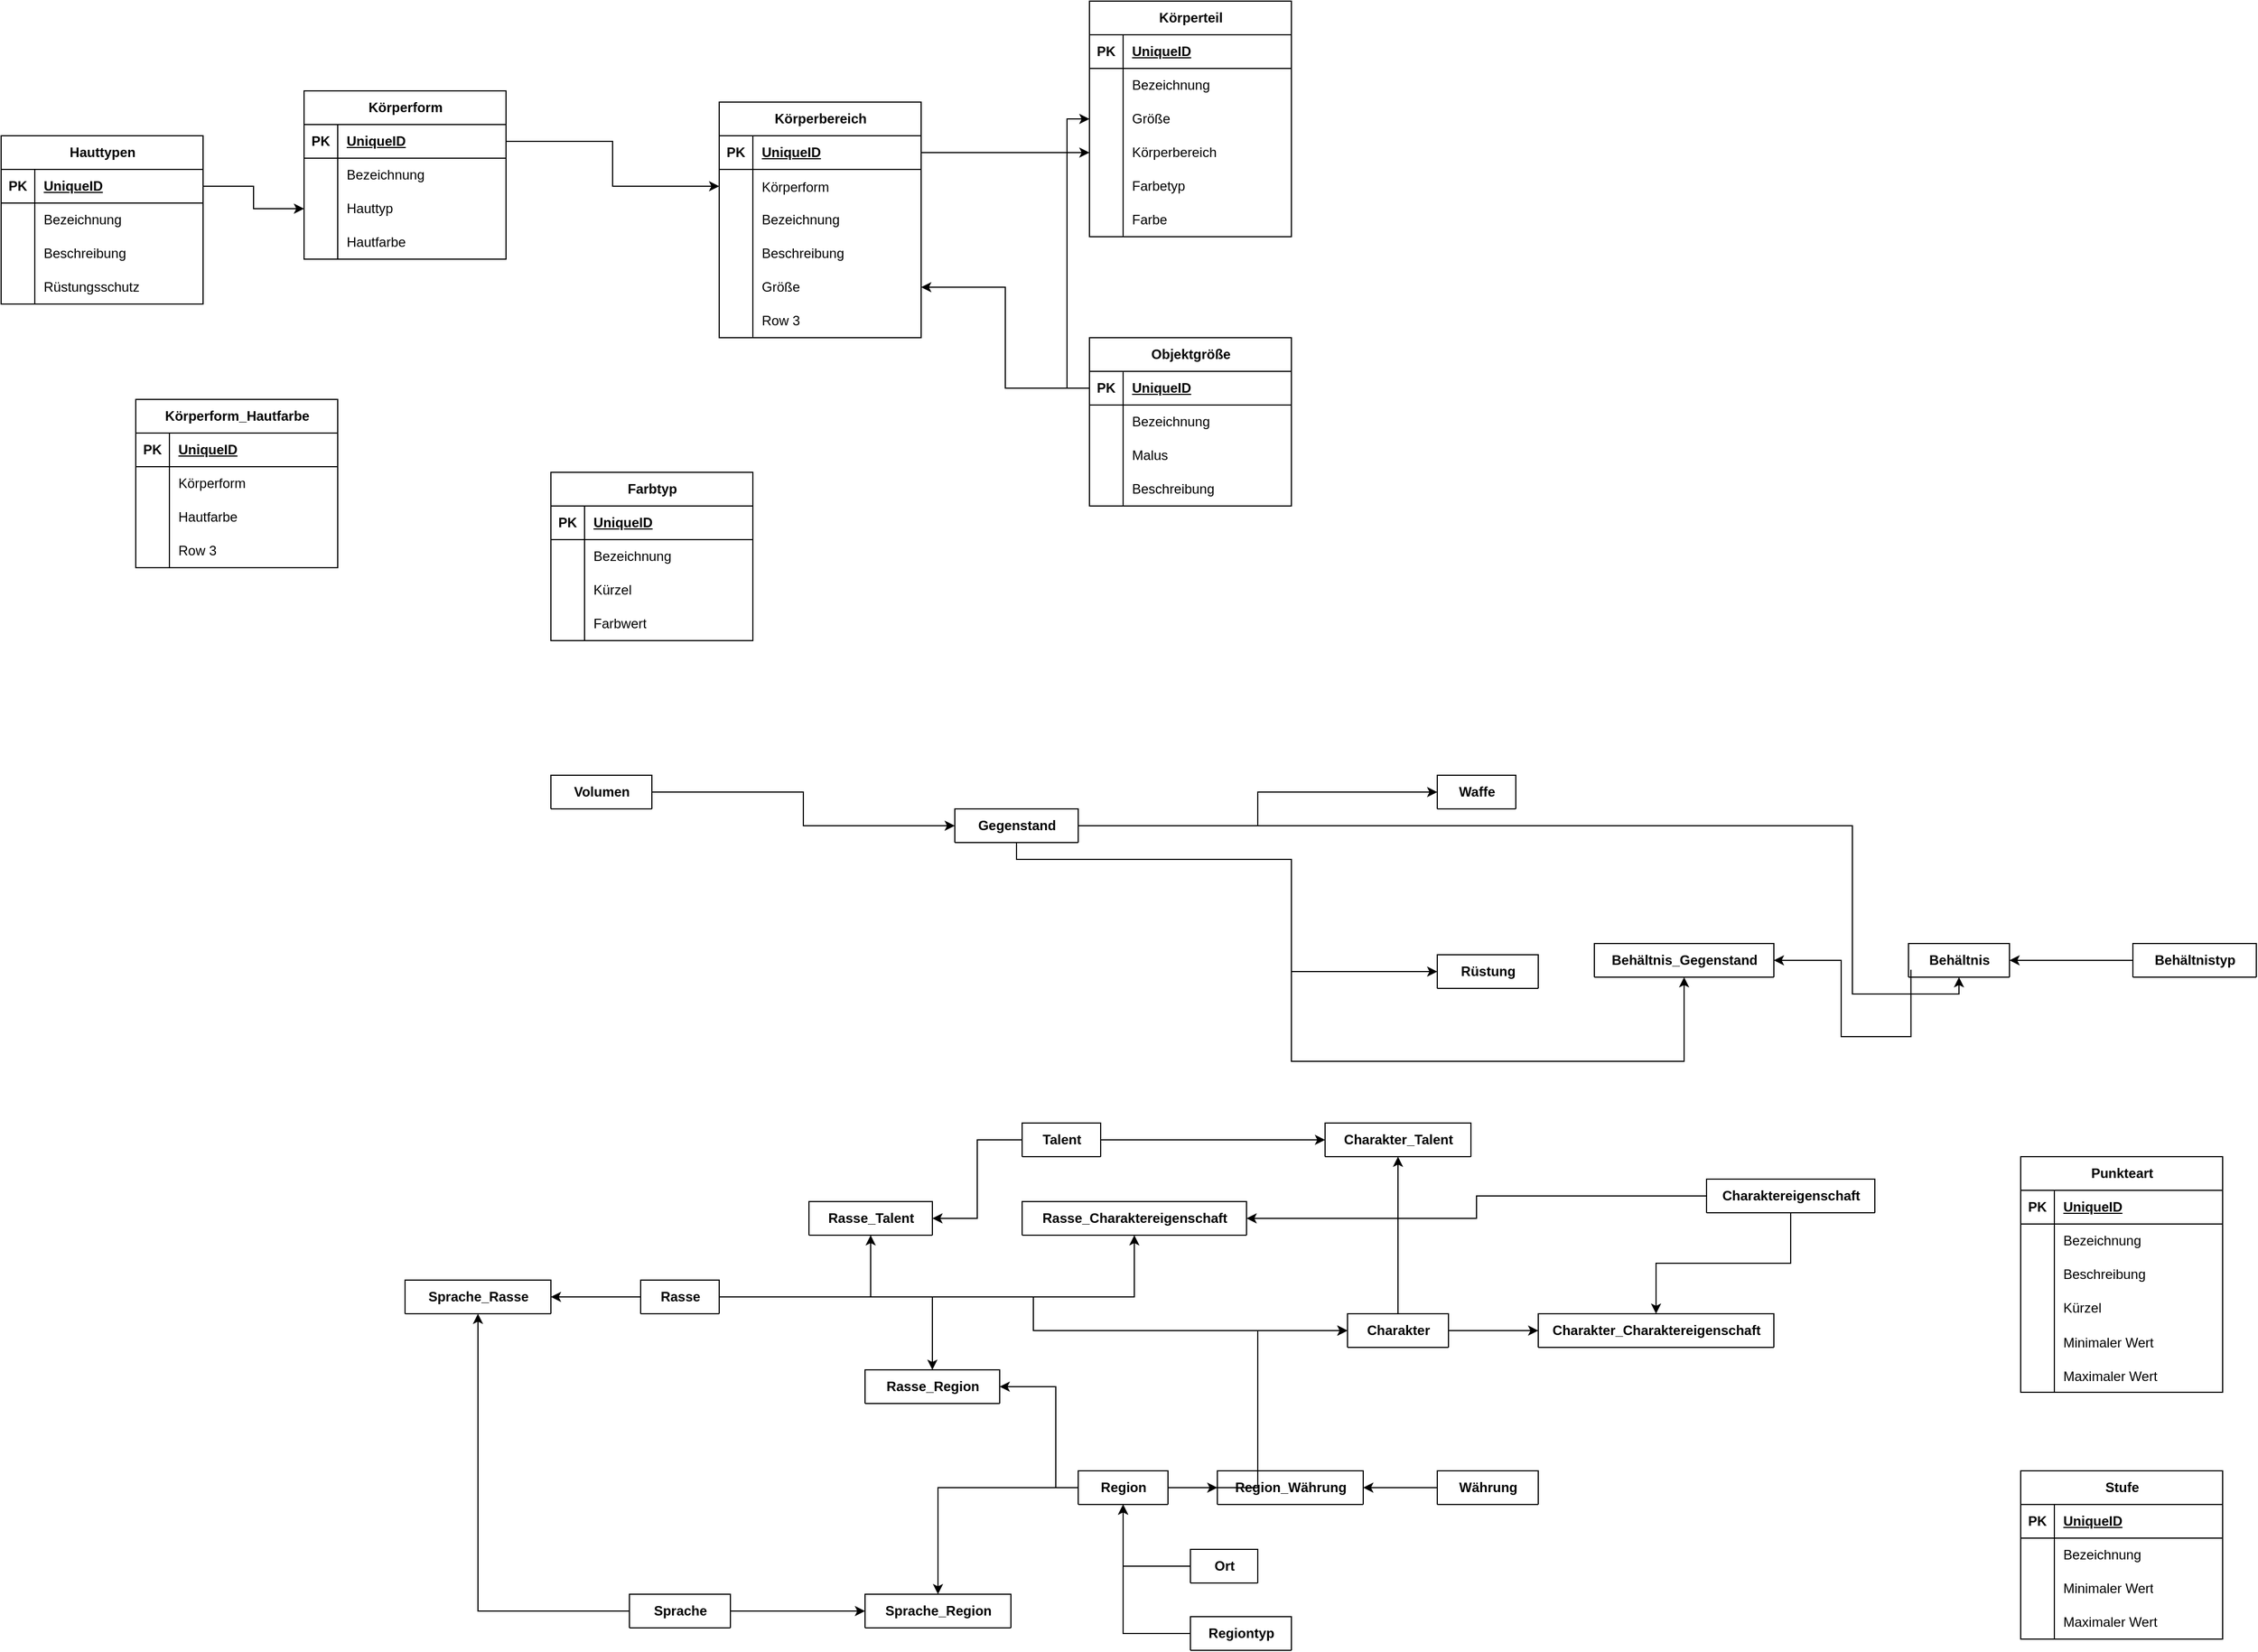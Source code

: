 <mxfile version="26.0.8">
  <diagram name="Seite-1" id="dJLNYswgemGqFyTjR4qn">
    <mxGraphModel dx="2696" dy="2193" grid="1" gridSize="10" guides="1" tooltips="1" connect="1" arrows="1" fold="1" page="1" pageScale="1" pageWidth="827" pageHeight="1169" math="0" shadow="0">
      <root>
        <mxCell id="0" />
        <mxCell id="1" parent="0" />
        <mxCell id="VncEqMrCC9MGvgksjn6U-1" value="Rasse" style="shape=table;startSize=30;container=1;collapsible=1;childLayout=tableLayout;fixedRows=1;rowLines=0;fontStyle=1;align=center;resizeLast=1;html=1;" parent="1" vertex="1" collapsed="1">
          <mxGeometry x="-100" y="450" width="70" height="30" as="geometry">
            <mxRectangle x="-100" y="450" width="180" height="150" as="alternateBounds" />
          </mxGeometry>
        </mxCell>
        <mxCell id="VncEqMrCC9MGvgksjn6U-2" value="" style="shape=tableRow;horizontal=0;startSize=0;swimlaneHead=0;swimlaneBody=0;fillColor=none;collapsible=0;dropTarget=0;points=[[0,0.5],[1,0.5]];portConstraint=eastwest;top=0;left=0;right=0;bottom=1;" parent="VncEqMrCC9MGvgksjn6U-1" vertex="1">
          <mxGeometry y="30" width="180" height="30" as="geometry" />
        </mxCell>
        <mxCell id="VncEqMrCC9MGvgksjn6U-3" value="PK" style="shape=partialRectangle;connectable=0;fillColor=none;top=0;left=0;bottom=0;right=0;fontStyle=1;overflow=hidden;whiteSpace=wrap;html=1;" parent="VncEqMrCC9MGvgksjn6U-2" vertex="1">
          <mxGeometry width="30" height="30" as="geometry">
            <mxRectangle width="30" height="30" as="alternateBounds" />
          </mxGeometry>
        </mxCell>
        <mxCell id="VncEqMrCC9MGvgksjn6U-4" value="UniqueID" style="shape=partialRectangle;connectable=0;fillColor=none;top=0;left=0;bottom=0;right=0;align=left;spacingLeft=6;fontStyle=5;overflow=hidden;whiteSpace=wrap;html=1;" parent="VncEqMrCC9MGvgksjn6U-2" vertex="1">
          <mxGeometry x="30" width="150" height="30" as="geometry">
            <mxRectangle width="150" height="30" as="alternateBounds" />
          </mxGeometry>
        </mxCell>
        <mxCell id="VncEqMrCC9MGvgksjn6U-5" value="" style="shape=tableRow;horizontal=0;startSize=0;swimlaneHead=0;swimlaneBody=0;fillColor=none;collapsible=0;dropTarget=0;points=[[0,0.5],[1,0.5]];portConstraint=eastwest;top=0;left=0;right=0;bottom=0;" parent="VncEqMrCC9MGvgksjn6U-1" vertex="1">
          <mxGeometry y="60" width="180" height="30" as="geometry" />
        </mxCell>
        <mxCell id="VncEqMrCC9MGvgksjn6U-6" value="" style="shape=partialRectangle;connectable=0;fillColor=none;top=0;left=0;bottom=0;right=0;editable=1;overflow=hidden;whiteSpace=wrap;html=1;" parent="VncEqMrCC9MGvgksjn6U-5" vertex="1">
          <mxGeometry width="30" height="30" as="geometry">
            <mxRectangle width="30" height="30" as="alternateBounds" />
          </mxGeometry>
        </mxCell>
        <mxCell id="VncEqMrCC9MGvgksjn6U-7" value="Bezeichnung" style="shape=partialRectangle;connectable=0;fillColor=none;top=0;left=0;bottom=0;right=0;align=left;spacingLeft=6;overflow=hidden;whiteSpace=wrap;html=1;" parent="VncEqMrCC9MGvgksjn6U-5" vertex="1">
          <mxGeometry x="30" width="150" height="30" as="geometry">
            <mxRectangle width="150" height="30" as="alternateBounds" />
          </mxGeometry>
        </mxCell>
        <mxCell id="VncEqMrCC9MGvgksjn6U-8" value="" style="shape=tableRow;horizontal=0;startSize=0;swimlaneHead=0;swimlaneBody=0;fillColor=none;collapsible=0;dropTarget=0;points=[[0,0.5],[1,0.5]];portConstraint=eastwest;top=0;left=0;right=0;bottom=0;" parent="VncEqMrCC9MGvgksjn6U-1" vertex="1">
          <mxGeometry y="90" width="180" height="30" as="geometry" />
        </mxCell>
        <mxCell id="VncEqMrCC9MGvgksjn6U-9" value="" style="shape=partialRectangle;connectable=0;fillColor=none;top=0;left=0;bottom=0;right=0;editable=1;overflow=hidden;whiteSpace=wrap;html=1;" parent="VncEqMrCC9MGvgksjn6U-8" vertex="1">
          <mxGeometry width="30" height="30" as="geometry">
            <mxRectangle width="30" height="30" as="alternateBounds" />
          </mxGeometry>
        </mxCell>
        <mxCell id="VncEqMrCC9MGvgksjn6U-10" value="Beschreibung" style="shape=partialRectangle;connectable=0;fillColor=none;top=0;left=0;bottom=0;right=0;align=left;spacingLeft=6;overflow=hidden;whiteSpace=wrap;html=1;" parent="VncEqMrCC9MGvgksjn6U-8" vertex="1">
          <mxGeometry x="30" width="150" height="30" as="geometry">
            <mxRectangle width="150" height="30" as="alternateBounds" />
          </mxGeometry>
        </mxCell>
        <mxCell id="VncEqMrCC9MGvgksjn6U-11" value="" style="shape=tableRow;horizontal=0;startSize=0;swimlaneHead=0;swimlaneBody=0;fillColor=none;collapsible=0;dropTarget=0;points=[[0,0.5],[1,0.5]];portConstraint=eastwest;top=0;left=0;right=0;bottom=0;" parent="VncEqMrCC9MGvgksjn6U-1" vertex="1">
          <mxGeometry y="120" width="180" height="30" as="geometry" />
        </mxCell>
        <mxCell id="VncEqMrCC9MGvgksjn6U-12" value="" style="shape=partialRectangle;connectable=0;fillColor=none;top=0;left=0;bottom=0;right=0;editable=1;overflow=hidden;whiteSpace=wrap;html=1;" parent="VncEqMrCC9MGvgksjn6U-11" vertex="1">
          <mxGeometry width="30" height="30" as="geometry">
            <mxRectangle width="30" height="30" as="alternateBounds" />
          </mxGeometry>
        </mxCell>
        <mxCell id="VncEqMrCC9MGvgksjn6U-13" value="Herkunft" style="shape=partialRectangle;connectable=0;fillColor=none;top=0;left=0;bottom=0;right=0;align=left;spacingLeft=6;overflow=hidden;whiteSpace=wrap;html=1;" parent="VncEqMrCC9MGvgksjn6U-11" vertex="1">
          <mxGeometry x="30" width="150" height="30" as="geometry">
            <mxRectangle width="150" height="30" as="alternateBounds" />
          </mxGeometry>
        </mxCell>
        <mxCell id="VncEqMrCC9MGvgksjn6U-14" value="Region" style="shape=table;startSize=30;container=1;collapsible=1;childLayout=tableLayout;fixedRows=1;rowLines=0;fontStyle=1;align=center;resizeLast=1;html=1;" parent="1" vertex="1" collapsed="1">
          <mxGeometry x="290" y="620" width="80" height="30" as="geometry">
            <mxRectangle x="290" y="620" width="180" height="150" as="alternateBounds" />
          </mxGeometry>
        </mxCell>
        <mxCell id="VncEqMrCC9MGvgksjn6U-15" value="" style="shape=tableRow;horizontal=0;startSize=0;swimlaneHead=0;swimlaneBody=0;fillColor=none;collapsible=0;dropTarget=0;points=[[0,0.5],[1,0.5]];portConstraint=eastwest;top=0;left=0;right=0;bottom=1;" parent="VncEqMrCC9MGvgksjn6U-14" vertex="1">
          <mxGeometry y="30" width="180" height="30" as="geometry" />
        </mxCell>
        <mxCell id="VncEqMrCC9MGvgksjn6U-16" value="PK" style="shape=partialRectangle;connectable=0;fillColor=none;top=0;left=0;bottom=0;right=0;fontStyle=1;overflow=hidden;whiteSpace=wrap;html=1;" parent="VncEqMrCC9MGvgksjn6U-15" vertex="1">
          <mxGeometry width="30" height="30" as="geometry">
            <mxRectangle width="30" height="30" as="alternateBounds" />
          </mxGeometry>
        </mxCell>
        <mxCell id="VncEqMrCC9MGvgksjn6U-17" value="UniqueID" style="shape=partialRectangle;connectable=0;fillColor=none;top=0;left=0;bottom=0;right=0;align=left;spacingLeft=6;fontStyle=5;overflow=hidden;whiteSpace=wrap;html=1;" parent="VncEqMrCC9MGvgksjn6U-15" vertex="1">
          <mxGeometry x="30" width="150" height="30" as="geometry">
            <mxRectangle width="150" height="30" as="alternateBounds" />
          </mxGeometry>
        </mxCell>
        <mxCell id="VncEqMrCC9MGvgksjn6U-18" value="" style="shape=tableRow;horizontal=0;startSize=0;swimlaneHead=0;swimlaneBody=0;fillColor=none;collapsible=0;dropTarget=0;points=[[0,0.5],[1,0.5]];portConstraint=eastwest;top=0;left=0;right=0;bottom=0;" parent="VncEqMrCC9MGvgksjn6U-14" vertex="1">
          <mxGeometry y="60" width="180" height="30" as="geometry" />
        </mxCell>
        <mxCell id="VncEqMrCC9MGvgksjn6U-19" value="" style="shape=partialRectangle;connectable=0;fillColor=none;top=0;left=0;bottom=0;right=0;editable=1;overflow=hidden;whiteSpace=wrap;html=1;" parent="VncEqMrCC9MGvgksjn6U-18" vertex="1">
          <mxGeometry width="30" height="30" as="geometry">
            <mxRectangle width="30" height="30" as="alternateBounds" />
          </mxGeometry>
        </mxCell>
        <mxCell id="VncEqMrCC9MGvgksjn6U-20" value="Bezeichnung" style="shape=partialRectangle;connectable=0;fillColor=none;top=0;left=0;bottom=0;right=0;align=left;spacingLeft=6;overflow=hidden;whiteSpace=wrap;html=1;" parent="VncEqMrCC9MGvgksjn6U-18" vertex="1">
          <mxGeometry x="30" width="150" height="30" as="geometry">
            <mxRectangle width="150" height="30" as="alternateBounds" />
          </mxGeometry>
        </mxCell>
        <mxCell id="VncEqMrCC9MGvgksjn6U-21" value="" style="shape=tableRow;horizontal=0;startSize=0;swimlaneHead=0;swimlaneBody=0;fillColor=none;collapsible=0;dropTarget=0;points=[[0,0.5],[1,0.5]];portConstraint=eastwest;top=0;left=0;right=0;bottom=0;" parent="VncEqMrCC9MGvgksjn6U-14" vertex="1">
          <mxGeometry y="90" width="180" height="30" as="geometry" />
        </mxCell>
        <mxCell id="VncEqMrCC9MGvgksjn6U-22" value="" style="shape=partialRectangle;connectable=0;fillColor=none;top=0;left=0;bottom=0;right=0;editable=1;overflow=hidden;whiteSpace=wrap;html=1;" parent="VncEqMrCC9MGvgksjn6U-21" vertex="1">
          <mxGeometry width="30" height="30" as="geometry">
            <mxRectangle width="30" height="30" as="alternateBounds" />
          </mxGeometry>
        </mxCell>
        <mxCell id="VncEqMrCC9MGvgksjn6U-23" value="Hauptstadt" style="shape=partialRectangle;connectable=0;fillColor=none;top=0;left=0;bottom=0;right=0;align=left;spacingLeft=6;overflow=hidden;whiteSpace=wrap;html=1;" parent="VncEqMrCC9MGvgksjn6U-21" vertex="1">
          <mxGeometry x="30" width="150" height="30" as="geometry">
            <mxRectangle width="150" height="30" as="alternateBounds" />
          </mxGeometry>
        </mxCell>
        <mxCell id="VncEqMrCC9MGvgksjn6U-24" value="" style="shape=tableRow;horizontal=0;startSize=0;swimlaneHead=0;swimlaneBody=0;fillColor=none;collapsible=0;dropTarget=0;points=[[0,0.5],[1,0.5]];portConstraint=eastwest;top=0;left=0;right=0;bottom=0;" parent="VncEqMrCC9MGvgksjn6U-14" vertex="1">
          <mxGeometry y="120" width="180" height="30" as="geometry" />
        </mxCell>
        <mxCell id="VncEqMrCC9MGvgksjn6U-25" value="" style="shape=partialRectangle;connectable=0;fillColor=none;top=0;left=0;bottom=0;right=0;editable=1;overflow=hidden;whiteSpace=wrap;html=1;" parent="VncEqMrCC9MGvgksjn6U-24" vertex="1">
          <mxGeometry width="30" height="30" as="geometry">
            <mxRectangle width="30" height="30" as="alternateBounds" />
          </mxGeometry>
        </mxCell>
        <mxCell id="VncEqMrCC9MGvgksjn6U-26" value="Regionstyp" style="shape=partialRectangle;connectable=0;fillColor=none;top=0;left=0;bottom=0;right=0;align=left;spacingLeft=6;overflow=hidden;whiteSpace=wrap;html=1;" parent="VncEqMrCC9MGvgksjn6U-24" vertex="1">
          <mxGeometry x="30" width="150" height="30" as="geometry">
            <mxRectangle width="150" height="30" as="alternateBounds" />
          </mxGeometry>
        </mxCell>
        <mxCell id="VncEqMrCC9MGvgksjn6U-27" value="Sprache" style="shape=table;startSize=30;container=1;collapsible=1;childLayout=tableLayout;fixedRows=1;rowLines=0;fontStyle=1;align=center;resizeLast=1;html=1;" parent="1" vertex="1" collapsed="1">
          <mxGeometry x="-110" y="730" width="90" height="30" as="geometry">
            <mxRectangle x="-140" y="730" width="180" height="150" as="alternateBounds" />
          </mxGeometry>
        </mxCell>
        <mxCell id="VncEqMrCC9MGvgksjn6U-28" value="" style="shape=tableRow;horizontal=0;startSize=0;swimlaneHead=0;swimlaneBody=0;fillColor=none;collapsible=0;dropTarget=0;points=[[0,0.5],[1,0.5]];portConstraint=eastwest;top=0;left=0;right=0;bottom=1;" parent="VncEqMrCC9MGvgksjn6U-27" vertex="1">
          <mxGeometry y="30" width="180" height="30" as="geometry" />
        </mxCell>
        <mxCell id="VncEqMrCC9MGvgksjn6U-29" value="PK" style="shape=partialRectangle;connectable=0;fillColor=none;top=0;left=0;bottom=0;right=0;fontStyle=1;overflow=hidden;whiteSpace=wrap;html=1;" parent="VncEqMrCC9MGvgksjn6U-28" vertex="1">
          <mxGeometry width="30" height="30" as="geometry">
            <mxRectangle width="30" height="30" as="alternateBounds" />
          </mxGeometry>
        </mxCell>
        <mxCell id="VncEqMrCC9MGvgksjn6U-30" value="UniqueID" style="shape=partialRectangle;connectable=0;fillColor=none;top=0;left=0;bottom=0;right=0;align=left;spacingLeft=6;fontStyle=5;overflow=hidden;whiteSpace=wrap;html=1;" parent="VncEqMrCC9MGvgksjn6U-28" vertex="1">
          <mxGeometry x="30" width="150" height="30" as="geometry">
            <mxRectangle width="150" height="30" as="alternateBounds" />
          </mxGeometry>
        </mxCell>
        <mxCell id="VncEqMrCC9MGvgksjn6U-31" value="" style="shape=tableRow;horizontal=0;startSize=0;swimlaneHead=0;swimlaneBody=0;fillColor=none;collapsible=0;dropTarget=0;points=[[0,0.5],[1,0.5]];portConstraint=eastwest;top=0;left=0;right=0;bottom=0;" parent="VncEqMrCC9MGvgksjn6U-27" vertex="1">
          <mxGeometry y="60" width="180" height="30" as="geometry" />
        </mxCell>
        <mxCell id="VncEqMrCC9MGvgksjn6U-32" value="" style="shape=partialRectangle;connectable=0;fillColor=none;top=0;left=0;bottom=0;right=0;editable=1;overflow=hidden;whiteSpace=wrap;html=1;" parent="VncEqMrCC9MGvgksjn6U-31" vertex="1">
          <mxGeometry width="30" height="30" as="geometry">
            <mxRectangle width="30" height="30" as="alternateBounds" />
          </mxGeometry>
        </mxCell>
        <mxCell id="VncEqMrCC9MGvgksjn6U-33" value="Bezeichnung" style="shape=partialRectangle;connectable=0;fillColor=none;top=0;left=0;bottom=0;right=0;align=left;spacingLeft=6;overflow=hidden;whiteSpace=wrap;html=1;" parent="VncEqMrCC9MGvgksjn6U-31" vertex="1">
          <mxGeometry x="30" width="150" height="30" as="geometry">
            <mxRectangle width="150" height="30" as="alternateBounds" />
          </mxGeometry>
        </mxCell>
        <mxCell id="VncEqMrCC9MGvgksjn6U-34" value="" style="shape=tableRow;horizontal=0;startSize=0;swimlaneHead=0;swimlaneBody=0;fillColor=none;collapsible=0;dropTarget=0;points=[[0,0.5],[1,0.5]];portConstraint=eastwest;top=0;left=0;right=0;bottom=0;" parent="VncEqMrCC9MGvgksjn6U-27" vertex="1">
          <mxGeometry y="90" width="180" height="30" as="geometry" />
        </mxCell>
        <mxCell id="VncEqMrCC9MGvgksjn6U-35" value="" style="shape=partialRectangle;connectable=0;fillColor=none;top=0;left=0;bottom=0;right=0;editable=1;overflow=hidden;whiteSpace=wrap;html=1;" parent="VncEqMrCC9MGvgksjn6U-34" vertex="1">
          <mxGeometry width="30" height="30" as="geometry">
            <mxRectangle width="30" height="30" as="alternateBounds" />
          </mxGeometry>
        </mxCell>
        <mxCell id="VncEqMrCC9MGvgksjn6U-36" value="Row 2" style="shape=partialRectangle;connectable=0;fillColor=none;top=0;left=0;bottom=0;right=0;align=left;spacingLeft=6;overflow=hidden;whiteSpace=wrap;html=1;" parent="VncEqMrCC9MGvgksjn6U-34" vertex="1">
          <mxGeometry x="30" width="150" height="30" as="geometry">
            <mxRectangle width="150" height="30" as="alternateBounds" />
          </mxGeometry>
        </mxCell>
        <mxCell id="VncEqMrCC9MGvgksjn6U-37" value="" style="shape=tableRow;horizontal=0;startSize=0;swimlaneHead=0;swimlaneBody=0;fillColor=none;collapsible=0;dropTarget=0;points=[[0,0.5],[1,0.5]];portConstraint=eastwest;top=0;left=0;right=0;bottom=0;" parent="VncEqMrCC9MGvgksjn6U-27" vertex="1">
          <mxGeometry y="120" width="180" height="30" as="geometry" />
        </mxCell>
        <mxCell id="VncEqMrCC9MGvgksjn6U-38" value="" style="shape=partialRectangle;connectable=0;fillColor=none;top=0;left=0;bottom=0;right=0;editable=1;overflow=hidden;whiteSpace=wrap;html=1;" parent="VncEqMrCC9MGvgksjn6U-37" vertex="1">
          <mxGeometry width="30" height="30" as="geometry">
            <mxRectangle width="30" height="30" as="alternateBounds" />
          </mxGeometry>
        </mxCell>
        <mxCell id="VncEqMrCC9MGvgksjn6U-39" value="Row 3" style="shape=partialRectangle;connectable=0;fillColor=none;top=0;left=0;bottom=0;right=0;align=left;spacingLeft=6;overflow=hidden;whiteSpace=wrap;html=1;" parent="VncEqMrCC9MGvgksjn6U-37" vertex="1">
          <mxGeometry x="30" width="150" height="30" as="geometry">
            <mxRectangle width="150" height="30" as="alternateBounds" />
          </mxGeometry>
        </mxCell>
        <mxCell id="VncEqMrCC9MGvgksjn6U-40" value="Rasse_Region" style="shape=table;startSize=30;container=1;collapsible=1;childLayout=tableLayout;fixedRows=1;rowLines=0;fontStyle=1;align=center;resizeLast=1;html=1;" parent="1" vertex="1" collapsed="1">
          <mxGeometry x="100" y="530" width="120" height="30" as="geometry">
            <mxRectangle x="170" y="470" width="180" height="150" as="alternateBounds" />
          </mxGeometry>
        </mxCell>
        <mxCell id="VncEqMrCC9MGvgksjn6U-41" value="" style="shape=tableRow;horizontal=0;startSize=0;swimlaneHead=0;swimlaneBody=0;fillColor=none;collapsible=0;dropTarget=0;points=[[0,0.5],[1,0.5]];portConstraint=eastwest;top=0;left=0;right=0;bottom=1;" parent="VncEqMrCC9MGvgksjn6U-40" vertex="1">
          <mxGeometry y="30" width="180" height="30" as="geometry" />
        </mxCell>
        <mxCell id="VncEqMrCC9MGvgksjn6U-42" value="PK" style="shape=partialRectangle;connectable=0;fillColor=none;top=0;left=0;bottom=0;right=0;fontStyle=1;overflow=hidden;whiteSpace=wrap;html=1;" parent="VncEqMrCC9MGvgksjn6U-41" vertex="1">
          <mxGeometry width="30" height="30" as="geometry">
            <mxRectangle width="30" height="30" as="alternateBounds" />
          </mxGeometry>
        </mxCell>
        <mxCell id="VncEqMrCC9MGvgksjn6U-43" value="UniqueID" style="shape=partialRectangle;connectable=0;fillColor=none;top=0;left=0;bottom=0;right=0;align=left;spacingLeft=6;fontStyle=5;overflow=hidden;whiteSpace=wrap;html=1;" parent="VncEqMrCC9MGvgksjn6U-41" vertex="1">
          <mxGeometry x="30" width="150" height="30" as="geometry">
            <mxRectangle width="150" height="30" as="alternateBounds" />
          </mxGeometry>
        </mxCell>
        <mxCell id="VncEqMrCC9MGvgksjn6U-44" value="" style="shape=tableRow;horizontal=0;startSize=0;swimlaneHead=0;swimlaneBody=0;fillColor=none;collapsible=0;dropTarget=0;points=[[0,0.5],[1,0.5]];portConstraint=eastwest;top=0;left=0;right=0;bottom=0;" parent="VncEqMrCC9MGvgksjn6U-40" vertex="1">
          <mxGeometry y="60" width="180" height="30" as="geometry" />
        </mxCell>
        <mxCell id="VncEqMrCC9MGvgksjn6U-45" value="" style="shape=partialRectangle;connectable=0;fillColor=none;top=0;left=0;bottom=0;right=0;editable=1;overflow=hidden;whiteSpace=wrap;html=1;" parent="VncEqMrCC9MGvgksjn6U-44" vertex="1">
          <mxGeometry width="30" height="30" as="geometry">
            <mxRectangle width="30" height="30" as="alternateBounds" />
          </mxGeometry>
        </mxCell>
        <mxCell id="VncEqMrCC9MGvgksjn6U-46" value="Rasse" style="shape=partialRectangle;connectable=0;fillColor=none;top=0;left=0;bottom=0;right=0;align=left;spacingLeft=6;overflow=hidden;whiteSpace=wrap;html=1;" parent="VncEqMrCC9MGvgksjn6U-44" vertex="1">
          <mxGeometry x="30" width="150" height="30" as="geometry">
            <mxRectangle width="150" height="30" as="alternateBounds" />
          </mxGeometry>
        </mxCell>
        <mxCell id="VncEqMrCC9MGvgksjn6U-47" value="" style="shape=tableRow;horizontal=0;startSize=0;swimlaneHead=0;swimlaneBody=0;fillColor=none;collapsible=0;dropTarget=0;points=[[0,0.5],[1,0.5]];portConstraint=eastwest;top=0;left=0;right=0;bottom=0;" parent="VncEqMrCC9MGvgksjn6U-40" vertex="1">
          <mxGeometry y="90" width="180" height="30" as="geometry" />
        </mxCell>
        <mxCell id="VncEqMrCC9MGvgksjn6U-48" value="" style="shape=partialRectangle;connectable=0;fillColor=none;top=0;left=0;bottom=0;right=0;editable=1;overflow=hidden;whiteSpace=wrap;html=1;" parent="VncEqMrCC9MGvgksjn6U-47" vertex="1">
          <mxGeometry width="30" height="30" as="geometry">
            <mxRectangle width="30" height="30" as="alternateBounds" />
          </mxGeometry>
        </mxCell>
        <mxCell id="VncEqMrCC9MGvgksjn6U-49" value="Region" style="shape=partialRectangle;connectable=0;fillColor=none;top=0;left=0;bottom=0;right=0;align=left;spacingLeft=6;overflow=hidden;whiteSpace=wrap;html=1;" parent="VncEqMrCC9MGvgksjn6U-47" vertex="1">
          <mxGeometry x="30" width="150" height="30" as="geometry">
            <mxRectangle width="150" height="30" as="alternateBounds" />
          </mxGeometry>
        </mxCell>
        <mxCell id="VncEqMrCC9MGvgksjn6U-50" value="" style="shape=tableRow;horizontal=0;startSize=0;swimlaneHead=0;swimlaneBody=0;fillColor=none;collapsible=0;dropTarget=0;points=[[0,0.5],[1,0.5]];portConstraint=eastwest;top=0;left=0;right=0;bottom=0;" parent="VncEqMrCC9MGvgksjn6U-40" vertex="1">
          <mxGeometry y="120" width="180" height="30" as="geometry" />
        </mxCell>
        <mxCell id="VncEqMrCC9MGvgksjn6U-51" value="" style="shape=partialRectangle;connectable=0;fillColor=none;top=0;left=0;bottom=0;right=0;editable=1;overflow=hidden;whiteSpace=wrap;html=1;" parent="VncEqMrCC9MGvgksjn6U-50" vertex="1">
          <mxGeometry width="30" height="30" as="geometry">
            <mxRectangle width="30" height="30" as="alternateBounds" />
          </mxGeometry>
        </mxCell>
        <mxCell id="VncEqMrCC9MGvgksjn6U-52" value="Row 3" style="shape=partialRectangle;connectable=0;fillColor=none;top=0;left=0;bottom=0;right=0;align=left;spacingLeft=6;overflow=hidden;whiteSpace=wrap;html=1;" parent="VncEqMrCC9MGvgksjn6U-50" vertex="1">
          <mxGeometry x="30" width="150" height="30" as="geometry">
            <mxRectangle width="150" height="30" as="alternateBounds" />
          </mxGeometry>
        </mxCell>
        <mxCell id="VncEqMrCC9MGvgksjn6U-53" style="edgeStyle=orthogonalEdgeStyle;rounded=0;orthogonalLoop=1;jettySize=auto;html=1;" parent="1" source="VncEqMrCC9MGvgksjn6U-2" target="VncEqMrCC9MGvgksjn6U-40" edge="1">
          <mxGeometry relative="1" as="geometry" />
        </mxCell>
        <mxCell id="VncEqMrCC9MGvgksjn6U-54" style="edgeStyle=orthogonalEdgeStyle;rounded=0;orthogonalLoop=1;jettySize=auto;html=1;exitX=0;exitY=0.5;exitDx=0;exitDy=0;entryX=1;entryY=0.5;entryDx=0;entryDy=0;" parent="1" source="VncEqMrCC9MGvgksjn6U-15" target="VncEqMrCC9MGvgksjn6U-47" edge="1">
          <mxGeometry relative="1" as="geometry">
            <Array as="points">
              <mxPoint x="270" y="635" />
              <mxPoint x="270" y="545" />
            </Array>
          </mxGeometry>
        </mxCell>
        <mxCell id="VncEqMrCC9MGvgksjn6U-55" value="Sprache_Rasse" style="shape=table;startSize=30;container=1;collapsible=1;childLayout=tableLayout;fixedRows=1;rowLines=0;fontStyle=1;align=center;resizeLast=1;html=1;" parent="1" vertex="1" collapsed="1">
          <mxGeometry x="-310" y="450" width="130" height="30" as="geometry">
            <mxRectangle x="-310" y="450" width="180" height="180" as="alternateBounds" />
          </mxGeometry>
        </mxCell>
        <mxCell id="VncEqMrCC9MGvgksjn6U-56" value="" style="shape=tableRow;horizontal=0;startSize=0;swimlaneHead=0;swimlaneBody=0;fillColor=none;collapsible=0;dropTarget=0;points=[[0,0.5],[1,0.5]];portConstraint=eastwest;top=0;left=0;right=0;bottom=1;" parent="VncEqMrCC9MGvgksjn6U-55" vertex="1">
          <mxGeometry y="30" width="180" height="30" as="geometry" />
        </mxCell>
        <mxCell id="VncEqMrCC9MGvgksjn6U-57" value="PK" style="shape=partialRectangle;connectable=0;fillColor=none;top=0;left=0;bottom=0;right=0;fontStyle=1;overflow=hidden;whiteSpace=wrap;html=1;" parent="VncEqMrCC9MGvgksjn6U-56" vertex="1">
          <mxGeometry width="30" height="30" as="geometry">
            <mxRectangle width="30" height="30" as="alternateBounds" />
          </mxGeometry>
        </mxCell>
        <mxCell id="VncEqMrCC9MGvgksjn6U-58" value="UniqueID" style="shape=partialRectangle;connectable=0;fillColor=none;top=0;left=0;bottom=0;right=0;align=left;spacingLeft=6;fontStyle=5;overflow=hidden;whiteSpace=wrap;html=1;" parent="VncEqMrCC9MGvgksjn6U-56" vertex="1">
          <mxGeometry x="30" width="150" height="30" as="geometry">
            <mxRectangle width="150" height="30" as="alternateBounds" />
          </mxGeometry>
        </mxCell>
        <mxCell id="VncEqMrCC9MGvgksjn6U-59" value="" style="shape=tableRow;horizontal=0;startSize=0;swimlaneHead=0;swimlaneBody=0;fillColor=none;collapsible=0;dropTarget=0;points=[[0,0.5],[1,0.5]];portConstraint=eastwest;top=0;left=0;right=0;bottom=0;" parent="VncEqMrCC9MGvgksjn6U-55" vertex="1">
          <mxGeometry y="60" width="180" height="30" as="geometry" />
        </mxCell>
        <mxCell id="VncEqMrCC9MGvgksjn6U-60" value="" style="shape=partialRectangle;connectable=0;fillColor=none;top=0;left=0;bottom=0;right=0;editable=1;overflow=hidden;whiteSpace=wrap;html=1;" parent="VncEqMrCC9MGvgksjn6U-59" vertex="1">
          <mxGeometry width="30" height="30" as="geometry">
            <mxRectangle width="30" height="30" as="alternateBounds" />
          </mxGeometry>
        </mxCell>
        <mxCell id="VncEqMrCC9MGvgksjn6U-61" value="Sprache" style="shape=partialRectangle;connectable=0;fillColor=none;top=0;left=0;bottom=0;right=0;align=left;spacingLeft=6;overflow=hidden;whiteSpace=wrap;html=1;" parent="VncEqMrCC9MGvgksjn6U-59" vertex="1">
          <mxGeometry x="30" width="150" height="30" as="geometry">
            <mxRectangle width="150" height="30" as="alternateBounds" />
          </mxGeometry>
        </mxCell>
        <mxCell id="VncEqMrCC9MGvgksjn6U-62" value="" style="shape=tableRow;horizontal=0;startSize=0;swimlaneHead=0;swimlaneBody=0;fillColor=none;collapsible=0;dropTarget=0;points=[[0,0.5],[1,0.5]];portConstraint=eastwest;top=0;left=0;right=0;bottom=0;" parent="VncEqMrCC9MGvgksjn6U-55" vertex="1">
          <mxGeometry y="90" width="180" height="30" as="geometry" />
        </mxCell>
        <mxCell id="VncEqMrCC9MGvgksjn6U-63" value="" style="shape=partialRectangle;connectable=0;fillColor=none;top=0;left=0;bottom=0;right=0;editable=1;overflow=hidden;whiteSpace=wrap;html=1;" parent="VncEqMrCC9MGvgksjn6U-62" vertex="1">
          <mxGeometry width="30" height="30" as="geometry">
            <mxRectangle width="30" height="30" as="alternateBounds" />
          </mxGeometry>
        </mxCell>
        <mxCell id="VncEqMrCC9MGvgksjn6U-64" value="Rasse" style="shape=partialRectangle;connectable=0;fillColor=none;top=0;left=0;bottom=0;right=0;align=left;spacingLeft=6;overflow=hidden;whiteSpace=wrap;html=1;" parent="VncEqMrCC9MGvgksjn6U-62" vertex="1">
          <mxGeometry x="30" width="150" height="30" as="geometry">
            <mxRectangle width="150" height="30" as="alternateBounds" />
          </mxGeometry>
        </mxCell>
        <mxCell id="VncEqMrCC9MGvgksjn6U-70" value="" style="shape=tableRow;horizontal=0;startSize=0;swimlaneHead=0;swimlaneBody=0;fillColor=none;collapsible=0;dropTarget=0;points=[[0,0.5],[1,0.5]];portConstraint=eastwest;top=0;left=0;right=0;bottom=0;" parent="VncEqMrCC9MGvgksjn6U-55" vertex="1">
          <mxGeometry y="120" width="180" height="30" as="geometry" />
        </mxCell>
        <mxCell id="VncEqMrCC9MGvgksjn6U-71" value="" style="shape=partialRectangle;connectable=0;fillColor=none;top=0;left=0;bottom=0;right=0;editable=1;overflow=hidden;" parent="VncEqMrCC9MGvgksjn6U-70" vertex="1">
          <mxGeometry width="30" height="30" as="geometry">
            <mxRectangle width="30" height="30" as="alternateBounds" />
          </mxGeometry>
        </mxCell>
        <mxCell id="VncEqMrCC9MGvgksjn6U-72" value="Row" style="shape=partialRectangle;connectable=0;fillColor=none;top=0;left=0;bottom=0;right=0;align=left;spacingLeft=6;overflow=hidden;" parent="VncEqMrCC9MGvgksjn6U-70" vertex="1">
          <mxGeometry x="30" width="150" height="30" as="geometry">
            <mxRectangle width="150" height="30" as="alternateBounds" />
          </mxGeometry>
        </mxCell>
        <mxCell id="VncEqMrCC9MGvgksjn6U-65" value="" style="shape=tableRow;horizontal=0;startSize=0;swimlaneHead=0;swimlaneBody=0;fillColor=none;collapsible=0;dropTarget=0;points=[[0,0.5],[1,0.5]];portConstraint=eastwest;top=0;left=0;right=0;bottom=0;" parent="VncEqMrCC9MGvgksjn6U-55" vertex="1">
          <mxGeometry y="150" width="180" height="30" as="geometry" />
        </mxCell>
        <mxCell id="VncEqMrCC9MGvgksjn6U-66" value="" style="shape=partialRectangle;connectable=0;fillColor=none;top=0;left=0;bottom=0;right=0;editable=1;overflow=hidden;whiteSpace=wrap;html=1;" parent="VncEqMrCC9MGvgksjn6U-65" vertex="1">
          <mxGeometry width="30" height="30" as="geometry">
            <mxRectangle width="30" height="30" as="alternateBounds" />
          </mxGeometry>
        </mxCell>
        <mxCell id="VncEqMrCC9MGvgksjn6U-67" value="Row 3" style="shape=partialRectangle;connectable=0;fillColor=none;top=0;left=0;bottom=0;right=0;align=left;spacingLeft=6;overflow=hidden;whiteSpace=wrap;html=1;" parent="VncEqMrCC9MGvgksjn6U-65" vertex="1">
          <mxGeometry x="30" width="150" height="30" as="geometry">
            <mxRectangle width="150" height="30" as="alternateBounds" />
          </mxGeometry>
        </mxCell>
        <mxCell id="VncEqMrCC9MGvgksjn6U-68" style="edgeStyle=orthogonalEdgeStyle;rounded=0;orthogonalLoop=1;jettySize=auto;html=1;exitX=0;exitY=0.5;exitDx=0;exitDy=0;" parent="1" source="VncEqMrCC9MGvgksjn6U-28" target="VncEqMrCC9MGvgksjn6U-56" edge="1">
          <mxGeometry relative="1" as="geometry">
            <Array as="points">
              <mxPoint x="-245" y="745" />
            </Array>
          </mxGeometry>
        </mxCell>
        <mxCell id="VncEqMrCC9MGvgksjn6U-69" style="edgeStyle=orthogonalEdgeStyle;rounded=0;orthogonalLoop=1;jettySize=auto;html=1;" parent="1" source="VncEqMrCC9MGvgksjn6U-2" target="VncEqMrCC9MGvgksjn6U-62" edge="1">
          <mxGeometry relative="1" as="geometry" />
        </mxCell>
        <mxCell id="VncEqMrCC9MGvgksjn6U-73" value="Sprache_Region" style="shape=table;startSize=30;container=1;collapsible=1;childLayout=tableLayout;fixedRows=1;rowLines=0;fontStyle=1;align=center;resizeLast=1;html=1;" parent="1" vertex="1" collapsed="1">
          <mxGeometry x="100" y="730" width="130" height="30" as="geometry">
            <mxRectangle x="-240" y="580" width="180" height="150" as="alternateBounds" />
          </mxGeometry>
        </mxCell>
        <mxCell id="VncEqMrCC9MGvgksjn6U-74" value="" style="shape=tableRow;horizontal=0;startSize=0;swimlaneHead=0;swimlaneBody=0;fillColor=none;collapsible=0;dropTarget=0;points=[[0,0.5],[1,0.5]];portConstraint=eastwest;top=0;left=0;right=0;bottom=1;" parent="VncEqMrCC9MGvgksjn6U-73" vertex="1">
          <mxGeometry y="30" width="180" height="30" as="geometry" />
        </mxCell>
        <mxCell id="VncEqMrCC9MGvgksjn6U-75" value="PK" style="shape=partialRectangle;connectable=0;fillColor=none;top=0;left=0;bottom=0;right=0;fontStyle=1;overflow=hidden;whiteSpace=wrap;html=1;" parent="VncEqMrCC9MGvgksjn6U-74" vertex="1">
          <mxGeometry width="30" height="30" as="geometry">
            <mxRectangle width="30" height="30" as="alternateBounds" />
          </mxGeometry>
        </mxCell>
        <mxCell id="VncEqMrCC9MGvgksjn6U-76" value="UniqueID" style="shape=partialRectangle;connectable=0;fillColor=none;top=0;left=0;bottom=0;right=0;align=left;spacingLeft=6;fontStyle=5;overflow=hidden;whiteSpace=wrap;html=1;" parent="VncEqMrCC9MGvgksjn6U-74" vertex="1">
          <mxGeometry x="30" width="150" height="30" as="geometry">
            <mxRectangle width="150" height="30" as="alternateBounds" />
          </mxGeometry>
        </mxCell>
        <mxCell id="VncEqMrCC9MGvgksjn6U-77" value="" style="shape=tableRow;horizontal=0;startSize=0;swimlaneHead=0;swimlaneBody=0;fillColor=none;collapsible=0;dropTarget=0;points=[[0,0.5],[1,0.5]];portConstraint=eastwest;top=0;left=0;right=0;bottom=0;" parent="VncEqMrCC9MGvgksjn6U-73" vertex="1">
          <mxGeometry y="60" width="180" height="30" as="geometry" />
        </mxCell>
        <mxCell id="VncEqMrCC9MGvgksjn6U-78" value="" style="shape=partialRectangle;connectable=0;fillColor=none;top=0;left=0;bottom=0;right=0;editable=1;overflow=hidden;whiteSpace=wrap;html=1;" parent="VncEqMrCC9MGvgksjn6U-77" vertex="1">
          <mxGeometry width="30" height="30" as="geometry">
            <mxRectangle width="30" height="30" as="alternateBounds" />
          </mxGeometry>
        </mxCell>
        <mxCell id="VncEqMrCC9MGvgksjn6U-79" value="Sprache" style="shape=partialRectangle;connectable=0;fillColor=none;top=0;left=0;bottom=0;right=0;align=left;spacingLeft=6;overflow=hidden;whiteSpace=wrap;html=1;" parent="VncEqMrCC9MGvgksjn6U-77" vertex="1">
          <mxGeometry x="30" width="150" height="30" as="geometry">
            <mxRectangle width="150" height="30" as="alternateBounds" />
          </mxGeometry>
        </mxCell>
        <mxCell id="VncEqMrCC9MGvgksjn6U-80" value="" style="shape=tableRow;horizontal=0;startSize=0;swimlaneHead=0;swimlaneBody=0;fillColor=none;collapsible=0;dropTarget=0;points=[[0,0.5],[1,0.5]];portConstraint=eastwest;top=0;left=0;right=0;bottom=0;" parent="VncEqMrCC9MGvgksjn6U-73" vertex="1">
          <mxGeometry y="90" width="180" height="30" as="geometry" />
        </mxCell>
        <mxCell id="VncEqMrCC9MGvgksjn6U-81" value="" style="shape=partialRectangle;connectable=0;fillColor=none;top=0;left=0;bottom=0;right=0;editable=1;overflow=hidden;whiteSpace=wrap;html=1;" parent="VncEqMrCC9MGvgksjn6U-80" vertex="1">
          <mxGeometry width="30" height="30" as="geometry">
            <mxRectangle width="30" height="30" as="alternateBounds" />
          </mxGeometry>
        </mxCell>
        <mxCell id="VncEqMrCC9MGvgksjn6U-82" value="Region" style="shape=partialRectangle;connectable=0;fillColor=none;top=0;left=0;bottom=0;right=0;align=left;spacingLeft=6;overflow=hidden;whiteSpace=wrap;html=1;" parent="VncEqMrCC9MGvgksjn6U-80" vertex="1">
          <mxGeometry x="30" width="150" height="30" as="geometry">
            <mxRectangle width="150" height="30" as="alternateBounds" />
          </mxGeometry>
        </mxCell>
        <mxCell id="VncEqMrCC9MGvgksjn6U-83" value="" style="shape=tableRow;horizontal=0;startSize=0;swimlaneHead=0;swimlaneBody=0;fillColor=none;collapsible=0;dropTarget=0;points=[[0,0.5],[1,0.5]];portConstraint=eastwest;top=0;left=0;right=0;bottom=0;" parent="VncEqMrCC9MGvgksjn6U-73" vertex="1">
          <mxGeometry y="120" width="180" height="30" as="geometry" />
        </mxCell>
        <mxCell id="VncEqMrCC9MGvgksjn6U-84" value="" style="shape=partialRectangle;connectable=0;fillColor=none;top=0;left=0;bottom=0;right=0;editable=1;overflow=hidden;whiteSpace=wrap;html=1;" parent="VncEqMrCC9MGvgksjn6U-83" vertex="1">
          <mxGeometry width="30" height="30" as="geometry">
            <mxRectangle width="30" height="30" as="alternateBounds" />
          </mxGeometry>
        </mxCell>
        <mxCell id="VncEqMrCC9MGvgksjn6U-85" value="Row 3" style="shape=partialRectangle;connectable=0;fillColor=none;top=0;left=0;bottom=0;right=0;align=left;spacingLeft=6;overflow=hidden;whiteSpace=wrap;html=1;" parent="VncEqMrCC9MGvgksjn6U-83" vertex="1">
          <mxGeometry x="30" width="150" height="30" as="geometry">
            <mxRectangle width="150" height="30" as="alternateBounds" />
          </mxGeometry>
        </mxCell>
        <mxCell id="VncEqMrCC9MGvgksjn6U-86" style="edgeStyle=orthogonalEdgeStyle;rounded=0;orthogonalLoop=1;jettySize=auto;html=1;entryX=0;entryY=0.5;entryDx=0;entryDy=0;" parent="1" source="VncEqMrCC9MGvgksjn6U-28" target="VncEqMrCC9MGvgksjn6U-77" edge="1">
          <mxGeometry relative="1" as="geometry" />
        </mxCell>
        <mxCell id="VncEqMrCC9MGvgksjn6U-87" style="edgeStyle=orthogonalEdgeStyle;rounded=0;orthogonalLoop=1;jettySize=auto;html=1;exitX=0;exitY=0.5;exitDx=0;exitDy=0;" parent="1" source="VncEqMrCC9MGvgksjn6U-15" target="VncEqMrCC9MGvgksjn6U-80" edge="1">
          <mxGeometry relative="1" as="geometry" />
        </mxCell>
        <mxCell id="VncEqMrCC9MGvgksjn6U-88" value="Ort" style="shape=table;startSize=30;container=1;collapsible=1;childLayout=tableLayout;fixedRows=1;rowLines=0;fontStyle=1;align=center;resizeLast=1;html=1;" parent="1" vertex="1" collapsed="1">
          <mxGeometry x="390" y="690" width="60" height="30" as="geometry">
            <mxRectangle x="400" y="750" width="180" height="150" as="alternateBounds" />
          </mxGeometry>
        </mxCell>
        <mxCell id="VncEqMrCC9MGvgksjn6U-89" value="" style="shape=tableRow;horizontal=0;startSize=0;swimlaneHead=0;swimlaneBody=0;fillColor=none;collapsible=0;dropTarget=0;points=[[0,0.5],[1,0.5]];portConstraint=eastwest;top=0;left=0;right=0;bottom=1;" parent="VncEqMrCC9MGvgksjn6U-88" vertex="1">
          <mxGeometry y="30" width="180" height="30" as="geometry" />
        </mxCell>
        <mxCell id="VncEqMrCC9MGvgksjn6U-90" value="PK" style="shape=partialRectangle;connectable=0;fillColor=none;top=0;left=0;bottom=0;right=0;fontStyle=1;overflow=hidden;whiteSpace=wrap;html=1;" parent="VncEqMrCC9MGvgksjn6U-89" vertex="1">
          <mxGeometry width="30" height="30" as="geometry">
            <mxRectangle width="30" height="30" as="alternateBounds" />
          </mxGeometry>
        </mxCell>
        <mxCell id="VncEqMrCC9MGvgksjn6U-91" value="UniqueID" style="shape=partialRectangle;connectable=0;fillColor=none;top=0;left=0;bottom=0;right=0;align=left;spacingLeft=6;fontStyle=5;overflow=hidden;whiteSpace=wrap;html=1;" parent="VncEqMrCC9MGvgksjn6U-89" vertex="1">
          <mxGeometry x="30" width="150" height="30" as="geometry">
            <mxRectangle width="150" height="30" as="alternateBounds" />
          </mxGeometry>
        </mxCell>
        <mxCell id="VncEqMrCC9MGvgksjn6U-92" value="" style="shape=tableRow;horizontal=0;startSize=0;swimlaneHead=0;swimlaneBody=0;fillColor=none;collapsible=0;dropTarget=0;points=[[0,0.5],[1,0.5]];portConstraint=eastwest;top=0;left=0;right=0;bottom=0;" parent="VncEqMrCC9MGvgksjn6U-88" vertex="1">
          <mxGeometry y="60" width="180" height="30" as="geometry" />
        </mxCell>
        <mxCell id="VncEqMrCC9MGvgksjn6U-93" value="" style="shape=partialRectangle;connectable=0;fillColor=none;top=0;left=0;bottom=0;right=0;editable=1;overflow=hidden;whiteSpace=wrap;html=1;" parent="VncEqMrCC9MGvgksjn6U-92" vertex="1">
          <mxGeometry width="30" height="30" as="geometry">
            <mxRectangle width="30" height="30" as="alternateBounds" />
          </mxGeometry>
        </mxCell>
        <mxCell id="VncEqMrCC9MGvgksjn6U-94" value="Bezeichnung" style="shape=partialRectangle;connectable=0;fillColor=none;top=0;left=0;bottom=0;right=0;align=left;spacingLeft=6;overflow=hidden;whiteSpace=wrap;html=1;" parent="VncEqMrCC9MGvgksjn6U-92" vertex="1">
          <mxGeometry x="30" width="150" height="30" as="geometry">
            <mxRectangle width="150" height="30" as="alternateBounds" />
          </mxGeometry>
        </mxCell>
        <mxCell id="VncEqMrCC9MGvgksjn6U-95" value="" style="shape=tableRow;horizontal=0;startSize=0;swimlaneHead=0;swimlaneBody=0;fillColor=none;collapsible=0;dropTarget=0;points=[[0,0.5],[1,0.5]];portConstraint=eastwest;top=0;left=0;right=0;bottom=0;" parent="VncEqMrCC9MGvgksjn6U-88" vertex="1">
          <mxGeometry y="90" width="180" height="30" as="geometry" />
        </mxCell>
        <mxCell id="VncEqMrCC9MGvgksjn6U-96" value="" style="shape=partialRectangle;connectable=0;fillColor=none;top=0;left=0;bottom=0;right=0;editable=1;overflow=hidden;whiteSpace=wrap;html=1;" parent="VncEqMrCC9MGvgksjn6U-95" vertex="1">
          <mxGeometry width="30" height="30" as="geometry">
            <mxRectangle width="30" height="30" as="alternateBounds" />
          </mxGeometry>
        </mxCell>
        <mxCell id="VncEqMrCC9MGvgksjn6U-97" value="Einwohner" style="shape=partialRectangle;connectable=0;fillColor=none;top=0;left=0;bottom=0;right=0;align=left;spacingLeft=6;overflow=hidden;whiteSpace=wrap;html=1;" parent="VncEqMrCC9MGvgksjn6U-95" vertex="1">
          <mxGeometry x="30" width="150" height="30" as="geometry">
            <mxRectangle width="150" height="30" as="alternateBounds" />
          </mxGeometry>
        </mxCell>
        <mxCell id="VncEqMrCC9MGvgksjn6U-98" value="" style="shape=tableRow;horizontal=0;startSize=0;swimlaneHead=0;swimlaneBody=0;fillColor=none;collapsible=0;dropTarget=0;points=[[0,0.5],[1,0.5]];portConstraint=eastwest;top=0;left=0;right=0;bottom=0;" parent="VncEqMrCC9MGvgksjn6U-88" vertex="1">
          <mxGeometry y="120" width="180" height="30" as="geometry" />
        </mxCell>
        <mxCell id="VncEqMrCC9MGvgksjn6U-99" value="" style="shape=partialRectangle;connectable=0;fillColor=none;top=0;left=0;bottom=0;right=0;editable=1;overflow=hidden;whiteSpace=wrap;html=1;" parent="VncEqMrCC9MGvgksjn6U-98" vertex="1">
          <mxGeometry width="30" height="30" as="geometry">
            <mxRectangle width="30" height="30" as="alternateBounds" />
          </mxGeometry>
        </mxCell>
        <mxCell id="VncEqMrCC9MGvgksjn6U-100" value="Row 3" style="shape=partialRectangle;connectable=0;fillColor=none;top=0;left=0;bottom=0;right=0;align=left;spacingLeft=6;overflow=hidden;whiteSpace=wrap;html=1;" parent="VncEqMrCC9MGvgksjn6U-98" vertex="1">
          <mxGeometry x="30" width="150" height="30" as="geometry">
            <mxRectangle width="150" height="30" as="alternateBounds" />
          </mxGeometry>
        </mxCell>
        <mxCell id="VncEqMrCC9MGvgksjn6U-101" style="edgeStyle=orthogonalEdgeStyle;rounded=0;orthogonalLoop=1;jettySize=auto;html=1;exitX=0;exitY=0.5;exitDx=0;exitDy=0;" parent="1" source="VncEqMrCC9MGvgksjn6U-89" target="VncEqMrCC9MGvgksjn6U-21" edge="1">
          <mxGeometry relative="1" as="geometry" />
        </mxCell>
        <mxCell id="VncEqMrCC9MGvgksjn6U-102" value="Regiontyp" style="shape=table;startSize=30;container=1;collapsible=1;childLayout=tableLayout;fixedRows=1;rowLines=0;fontStyle=1;align=center;resizeLast=1;html=1;" parent="1" vertex="1" collapsed="1">
          <mxGeometry x="390" y="750" width="90" height="30" as="geometry">
            <mxRectangle x="600" y="580" width="180" height="150" as="alternateBounds" />
          </mxGeometry>
        </mxCell>
        <mxCell id="VncEqMrCC9MGvgksjn6U-103" value="" style="shape=tableRow;horizontal=0;startSize=0;swimlaneHead=0;swimlaneBody=0;fillColor=none;collapsible=0;dropTarget=0;points=[[0,0.5],[1,0.5]];portConstraint=eastwest;top=0;left=0;right=0;bottom=1;" parent="VncEqMrCC9MGvgksjn6U-102" vertex="1">
          <mxGeometry y="30" width="180" height="30" as="geometry" />
        </mxCell>
        <mxCell id="VncEqMrCC9MGvgksjn6U-104" value="PK" style="shape=partialRectangle;connectable=0;fillColor=none;top=0;left=0;bottom=0;right=0;fontStyle=1;overflow=hidden;whiteSpace=wrap;html=1;" parent="VncEqMrCC9MGvgksjn6U-103" vertex="1">
          <mxGeometry width="30" height="30" as="geometry">
            <mxRectangle width="30" height="30" as="alternateBounds" />
          </mxGeometry>
        </mxCell>
        <mxCell id="VncEqMrCC9MGvgksjn6U-105" value="UniqueID" style="shape=partialRectangle;connectable=0;fillColor=none;top=0;left=0;bottom=0;right=0;align=left;spacingLeft=6;fontStyle=5;overflow=hidden;whiteSpace=wrap;html=1;" parent="VncEqMrCC9MGvgksjn6U-103" vertex="1">
          <mxGeometry x="30" width="150" height="30" as="geometry">
            <mxRectangle width="150" height="30" as="alternateBounds" />
          </mxGeometry>
        </mxCell>
        <mxCell id="VncEqMrCC9MGvgksjn6U-106" value="" style="shape=tableRow;horizontal=0;startSize=0;swimlaneHead=0;swimlaneBody=0;fillColor=none;collapsible=0;dropTarget=0;points=[[0,0.5],[1,0.5]];portConstraint=eastwest;top=0;left=0;right=0;bottom=0;" parent="VncEqMrCC9MGvgksjn6U-102" vertex="1">
          <mxGeometry y="60" width="180" height="30" as="geometry" />
        </mxCell>
        <mxCell id="VncEqMrCC9MGvgksjn6U-107" value="" style="shape=partialRectangle;connectable=0;fillColor=none;top=0;left=0;bottom=0;right=0;editable=1;overflow=hidden;whiteSpace=wrap;html=1;" parent="VncEqMrCC9MGvgksjn6U-106" vertex="1">
          <mxGeometry width="30" height="30" as="geometry">
            <mxRectangle width="30" height="30" as="alternateBounds" />
          </mxGeometry>
        </mxCell>
        <mxCell id="VncEqMrCC9MGvgksjn6U-108" value="Bezeichnung" style="shape=partialRectangle;connectable=0;fillColor=none;top=0;left=0;bottom=0;right=0;align=left;spacingLeft=6;overflow=hidden;whiteSpace=wrap;html=1;" parent="VncEqMrCC9MGvgksjn6U-106" vertex="1">
          <mxGeometry x="30" width="150" height="30" as="geometry">
            <mxRectangle width="150" height="30" as="alternateBounds" />
          </mxGeometry>
        </mxCell>
        <mxCell id="VncEqMrCC9MGvgksjn6U-109" value="" style="shape=tableRow;horizontal=0;startSize=0;swimlaneHead=0;swimlaneBody=0;fillColor=none;collapsible=0;dropTarget=0;points=[[0,0.5],[1,0.5]];portConstraint=eastwest;top=0;left=0;right=0;bottom=0;" parent="VncEqMrCC9MGvgksjn6U-102" vertex="1">
          <mxGeometry y="90" width="180" height="30" as="geometry" />
        </mxCell>
        <mxCell id="VncEqMrCC9MGvgksjn6U-110" value="" style="shape=partialRectangle;connectable=0;fillColor=none;top=0;left=0;bottom=0;right=0;editable=1;overflow=hidden;whiteSpace=wrap;html=1;" parent="VncEqMrCC9MGvgksjn6U-109" vertex="1">
          <mxGeometry width="30" height="30" as="geometry">
            <mxRectangle width="30" height="30" as="alternateBounds" />
          </mxGeometry>
        </mxCell>
        <mxCell id="VncEqMrCC9MGvgksjn6U-111" value="Beschreibung" style="shape=partialRectangle;connectable=0;fillColor=none;top=0;left=0;bottom=0;right=0;align=left;spacingLeft=6;overflow=hidden;whiteSpace=wrap;html=1;" parent="VncEqMrCC9MGvgksjn6U-109" vertex="1">
          <mxGeometry x="30" width="150" height="30" as="geometry">
            <mxRectangle width="150" height="30" as="alternateBounds" />
          </mxGeometry>
        </mxCell>
        <mxCell id="VncEqMrCC9MGvgksjn6U-112" value="" style="shape=tableRow;horizontal=0;startSize=0;swimlaneHead=0;swimlaneBody=0;fillColor=none;collapsible=0;dropTarget=0;points=[[0,0.5],[1,0.5]];portConstraint=eastwest;top=0;left=0;right=0;bottom=0;" parent="VncEqMrCC9MGvgksjn6U-102" vertex="1">
          <mxGeometry y="120" width="180" height="30" as="geometry" />
        </mxCell>
        <mxCell id="VncEqMrCC9MGvgksjn6U-113" value="" style="shape=partialRectangle;connectable=0;fillColor=none;top=0;left=0;bottom=0;right=0;editable=1;overflow=hidden;whiteSpace=wrap;html=1;" parent="VncEqMrCC9MGvgksjn6U-112" vertex="1">
          <mxGeometry width="30" height="30" as="geometry">
            <mxRectangle width="30" height="30" as="alternateBounds" />
          </mxGeometry>
        </mxCell>
        <mxCell id="VncEqMrCC9MGvgksjn6U-114" value="Row 3" style="shape=partialRectangle;connectable=0;fillColor=none;top=0;left=0;bottom=0;right=0;align=left;spacingLeft=6;overflow=hidden;whiteSpace=wrap;html=1;" parent="VncEqMrCC9MGvgksjn6U-112" vertex="1">
          <mxGeometry x="30" width="150" height="30" as="geometry">
            <mxRectangle width="150" height="30" as="alternateBounds" />
          </mxGeometry>
        </mxCell>
        <mxCell id="VncEqMrCC9MGvgksjn6U-115" style="edgeStyle=orthogonalEdgeStyle;rounded=0;orthogonalLoop=1;jettySize=auto;html=1;exitX=0;exitY=0.5;exitDx=0;exitDy=0;" parent="1" source="VncEqMrCC9MGvgksjn6U-103" target="VncEqMrCC9MGvgksjn6U-24" edge="1">
          <mxGeometry relative="1" as="geometry" />
        </mxCell>
        <mxCell id="VncEqMrCC9MGvgksjn6U-118" value="Währung" style="shape=table;startSize=30;container=1;collapsible=1;childLayout=tableLayout;fixedRows=1;rowLines=0;fontStyle=1;align=center;resizeLast=1;html=1;" parent="1" vertex="1" collapsed="1">
          <mxGeometry x="610" y="620" width="90" height="30" as="geometry">
            <mxRectangle x="660" y="780" width="180" height="150" as="alternateBounds" />
          </mxGeometry>
        </mxCell>
        <mxCell id="VncEqMrCC9MGvgksjn6U-119" value="" style="shape=tableRow;horizontal=0;startSize=0;swimlaneHead=0;swimlaneBody=0;fillColor=none;collapsible=0;dropTarget=0;points=[[0,0.5],[1,0.5]];portConstraint=eastwest;top=0;left=0;right=0;bottom=1;" parent="VncEqMrCC9MGvgksjn6U-118" vertex="1">
          <mxGeometry y="30" width="180" height="30" as="geometry" />
        </mxCell>
        <mxCell id="VncEqMrCC9MGvgksjn6U-120" value="PK" style="shape=partialRectangle;connectable=0;fillColor=none;top=0;left=0;bottom=0;right=0;fontStyle=1;overflow=hidden;whiteSpace=wrap;html=1;" parent="VncEqMrCC9MGvgksjn6U-119" vertex="1">
          <mxGeometry width="30" height="30" as="geometry">
            <mxRectangle width="30" height="30" as="alternateBounds" />
          </mxGeometry>
        </mxCell>
        <mxCell id="VncEqMrCC9MGvgksjn6U-121" value="UniqueID" style="shape=partialRectangle;connectable=0;fillColor=none;top=0;left=0;bottom=0;right=0;align=left;spacingLeft=6;fontStyle=5;overflow=hidden;whiteSpace=wrap;html=1;" parent="VncEqMrCC9MGvgksjn6U-119" vertex="1">
          <mxGeometry x="30" width="150" height="30" as="geometry">
            <mxRectangle width="150" height="30" as="alternateBounds" />
          </mxGeometry>
        </mxCell>
        <mxCell id="VncEqMrCC9MGvgksjn6U-122" value="" style="shape=tableRow;horizontal=0;startSize=0;swimlaneHead=0;swimlaneBody=0;fillColor=none;collapsible=0;dropTarget=0;points=[[0,0.5],[1,0.5]];portConstraint=eastwest;top=0;left=0;right=0;bottom=0;" parent="VncEqMrCC9MGvgksjn6U-118" vertex="1">
          <mxGeometry y="60" width="180" height="30" as="geometry" />
        </mxCell>
        <mxCell id="VncEqMrCC9MGvgksjn6U-123" value="" style="shape=partialRectangle;connectable=0;fillColor=none;top=0;left=0;bottom=0;right=0;editable=1;overflow=hidden;whiteSpace=wrap;html=1;" parent="VncEqMrCC9MGvgksjn6U-122" vertex="1">
          <mxGeometry width="30" height="30" as="geometry">
            <mxRectangle width="30" height="30" as="alternateBounds" />
          </mxGeometry>
        </mxCell>
        <mxCell id="VncEqMrCC9MGvgksjn6U-124" value="Bezeichnung" style="shape=partialRectangle;connectable=0;fillColor=none;top=0;left=0;bottom=0;right=0;align=left;spacingLeft=6;overflow=hidden;whiteSpace=wrap;html=1;" parent="VncEqMrCC9MGvgksjn6U-122" vertex="1">
          <mxGeometry x="30" width="150" height="30" as="geometry">
            <mxRectangle width="150" height="30" as="alternateBounds" />
          </mxGeometry>
        </mxCell>
        <mxCell id="VncEqMrCC9MGvgksjn6U-125" value="" style="shape=tableRow;horizontal=0;startSize=0;swimlaneHead=0;swimlaneBody=0;fillColor=none;collapsible=0;dropTarget=0;points=[[0,0.5],[1,0.5]];portConstraint=eastwest;top=0;left=0;right=0;bottom=0;" parent="VncEqMrCC9MGvgksjn6U-118" vertex="1">
          <mxGeometry y="90" width="180" height="30" as="geometry" />
        </mxCell>
        <mxCell id="VncEqMrCC9MGvgksjn6U-126" value="" style="shape=partialRectangle;connectable=0;fillColor=none;top=0;left=0;bottom=0;right=0;editable=1;overflow=hidden;whiteSpace=wrap;html=1;" parent="VncEqMrCC9MGvgksjn6U-125" vertex="1">
          <mxGeometry width="30" height="30" as="geometry">
            <mxRectangle width="30" height="30" as="alternateBounds" />
          </mxGeometry>
        </mxCell>
        <mxCell id="VncEqMrCC9MGvgksjn6U-127" value="Einheit" style="shape=partialRectangle;connectable=0;fillColor=none;top=0;left=0;bottom=0;right=0;align=left;spacingLeft=6;overflow=hidden;whiteSpace=wrap;html=1;" parent="VncEqMrCC9MGvgksjn6U-125" vertex="1">
          <mxGeometry x="30" width="150" height="30" as="geometry">
            <mxRectangle width="150" height="30" as="alternateBounds" />
          </mxGeometry>
        </mxCell>
        <mxCell id="VncEqMrCC9MGvgksjn6U-128" value="" style="shape=tableRow;horizontal=0;startSize=0;swimlaneHead=0;swimlaneBody=0;fillColor=none;collapsible=0;dropTarget=0;points=[[0,0.5],[1,0.5]];portConstraint=eastwest;top=0;left=0;right=0;bottom=0;" parent="VncEqMrCC9MGvgksjn6U-118" vertex="1">
          <mxGeometry y="120" width="180" height="30" as="geometry" />
        </mxCell>
        <mxCell id="VncEqMrCC9MGvgksjn6U-129" value="" style="shape=partialRectangle;connectable=0;fillColor=none;top=0;left=0;bottom=0;right=0;editable=1;overflow=hidden;whiteSpace=wrap;html=1;" parent="VncEqMrCC9MGvgksjn6U-128" vertex="1">
          <mxGeometry width="30" height="30" as="geometry">
            <mxRectangle width="30" height="30" as="alternateBounds" />
          </mxGeometry>
        </mxCell>
        <mxCell id="VncEqMrCC9MGvgksjn6U-130" value="Kurzform" style="shape=partialRectangle;connectable=0;fillColor=none;top=0;left=0;bottom=0;right=0;align=left;spacingLeft=6;overflow=hidden;whiteSpace=wrap;html=1;" parent="VncEqMrCC9MGvgksjn6U-128" vertex="1">
          <mxGeometry x="30" width="150" height="30" as="geometry">
            <mxRectangle width="150" height="30" as="alternateBounds" />
          </mxGeometry>
        </mxCell>
        <mxCell id="VncEqMrCC9MGvgksjn6U-134" value="Region_Währung" style="shape=table;startSize=30;container=1;collapsible=1;childLayout=tableLayout;fixedRows=1;rowLines=0;fontStyle=1;align=center;resizeLast=1;html=1;" parent="1" vertex="1" collapsed="1">
          <mxGeometry x="414" y="620" width="130" height="30" as="geometry">
            <mxRectangle x="630" y="740" width="180" height="150" as="alternateBounds" />
          </mxGeometry>
        </mxCell>
        <mxCell id="VncEqMrCC9MGvgksjn6U-135" value="" style="shape=tableRow;horizontal=0;startSize=0;swimlaneHead=0;swimlaneBody=0;fillColor=none;collapsible=0;dropTarget=0;points=[[0,0.5],[1,0.5]];portConstraint=eastwest;top=0;left=0;right=0;bottom=1;" parent="VncEqMrCC9MGvgksjn6U-134" vertex="1">
          <mxGeometry y="30" width="180" height="30" as="geometry" />
        </mxCell>
        <mxCell id="VncEqMrCC9MGvgksjn6U-136" value="PK" style="shape=partialRectangle;connectable=0;fillColor=none;top=0;left=0;bottom=0;right=0;fontStyle=1;overflow=hidden;whiteSpace=wrap;html=1;" parent="VncEqMrCC9MGvgksjn6U-135" vertex="1">
          <mxGeometry width="30" height="30" as="geometry">
            <mxRectangle width="30" height="30" as="alternateBounds" />
          </mxGeometry>
        </mxCell>
        <mxCell id="VncEqMrCC9MGvgksjn6U-137" value="UniqueID" style="shape=partialRectangle;connectable=0;fillColor=none;top=0;left=0;bottom=0;right=0;align=left;spacingLeft=6;fontStyle=5;overflow=hidden;whiteSpace=wrap;html=1;" parent="VncEqMrCC9MGvgksjn6U-135" vertex="1">
          <mxGeometry x="30" width="150" height="30" as="geometry">
            <mxRectangle width="150" height="30" as="alternateBounds" />
          </mxGeometry>
        </mxCell>
        <mxCell id="VncEqMrCC9MGvgksjn6U-138" value="" style="shape=tableRow;horizontal=0;startSize=0;swimlaneHead=0;swimlaneBody=0;fillColor=none;collapsible=0;dropTarget=0;points=[[0,0.5],[1,0.5]];portConstraint=eastwest;top=0;left=0;right=0;bottom=0;" parent="VncEqMrCC9MGvgksjn6U-134" vertex="1">
          <mxGeometry y="60" width="180" height="30" as="geometry" />
        </mxCell>
        <mxCell id="VncEqMrCC9MGvgksjn6U-139" value="" style="shape=partialRectangle;connectable=0;fillColor=none;top=0;left=0;bottom=0;right=0;editable=1;overflow=hidden;whiteSpace=wrap;html=1;" parent="VncEqMrCC9MGvgksjn6U-138" vertex="1">
          <mxGeometry width="30" height="30" as="geometry">
            <mxRectangle width="30" height="30" as="alternateBounds" />
          </mxGeometry>
        </mxCell>
        <mxCell id="VncEqMrCC9MGvgksjn6U-140" value="Region" style="shape=partialRectangle;connectable=0;fillColor=none;top=0;left=0;bottom=0;right=0;align=left;spacingLeft=6;overflow=hidden;whiteSpace=wrap;html=1;" parent="VncEqMrCC9MGvgksjn6U-138" vertex="1">
          <mxGeometry x="30" width="150" height="30" as="geometry">
            <mxRectangle width="150" height="30" as="alternateBounds" />
          </mxGeometry>
        </mxCell>
        <mxCell id="VncEqMrCC9MGvgksjn6U-141" value="" style="shape=tableRow;horizontal=0;startSize=0;swimlaneHead=0;swimlaneBody=0;fillColor=none;collapsible=0;dropTarget=0;points=[[0,0.5],[1,0.5]];portConstraint=eastwest;top=0;left=0;right=0;bottom=0;" parent="VncEqMrCC9MGvgksjn6U-134" vertex="1">
          <mxGeometry y="90" width="180" height="30" as="geometry" />
        </mxCell>
        <mxCell id="VncEqMrCC9MGvgksjn6U-142" value="" style="shape=partialRectangle;connectable=0;fillColor=none;top=0;left=0;bottom=0;right=0;editable=1;overflow=hidden;whiteSpace=wrap;html=1;" parent="VncEqMrCC9MGvgksjn6U-141" vertex="1">
          <mxGeometry width="30" height="30" as="geometry">
            <mxRectangle width="30" height="30" as="alternateBounds" />
          </mxGeometry>
        </mxCell>
        <mxCell id="VncEqMrCC9MGvgksjn6U-143" value="Währung" style="shape=partialRectangle;connectable=0;fillColor=none;top=0;left=0;bottom=0;right=0;align=left;spacingLeft=6;overflow=hidden;whiteSpace=wrap;html=1;" parent="VncEqMrCC9MGvgksjn6U-141" vertex="1">
          <mxGeometry x="30" width="150" height="30" as="geometry">
            <mxRectangle width="150" height="30" as="alternateBounds" />
          </mxGeometry>
        </mxCell>
        <mxCell id="VncEqMrCC9MGvgksjn6U-144" value="" style="shape=tableRow;horizontal=0;startSize=0;swimlaneHead=0;swimlaneBody=0;fillColor=none;collapsible=0;dropTarget=0;points=[[0,0.5],[1,0.5]];portConstraint=eastwest;top=0;left=0;right=0;bottom=0;" parent="VncEqMrCC9MGvgksjn6U-134" vertex="1">
          <mxGeometry y="120" width="180" height="30" as="geometry" />
        </mxCell>
        <mxCell id="VncEqMrCC9MGvgksjn6U-145" value="" style="shape=partialRectangle;connectable=0;fillColor=none;top=0;left=0;bottom=0;right=0;editable=1;overflow=hidden;whiteSpace=wrap;html=1;" parent="VncEqMrCC9MGvgksjn6U-144" vertex="1">
          <mxGeometry width="30" height="30" as="geometry">
            <mxRectangle width="30" height="30" as="alternateBounds" />
          </mxGeometry>
        </mxCell>
        <mxCell id="VncEqMrCC9MGvgksjn6U-146" value="Row 3" style="shape=partialRectangle;connectable=0;fillColor=none;top=0;left=0;bottom=0;right=0;align=left;spacingLeft=6;overflow=hidden;whiteSpace=wrap;html=1;" parent="VncEqMrCC9MGvgksjn6U-144" vertex="1">
          <mxGeometry x="30" width="150" height="30" as="geometry">
            <mxRectangle width="150" height="30" as="alternateBounds" />
          </mxGeometry>
        </mxCell>
        <mxCell id="VncEqMrCC9MGvgksjn6U-147" style="edgeStyle=orthogonalEdgeStyle;rounded=0;orthogonalLoop=1;jettySize=auto;html=1;" parent="1" source="VncEqMrCC9MGvgksjn6U-15" target="VncEqMrCC9MGvgksjn6U-138" edge="1">
          <mxGeometry relative="1" as="geometry" />
        </mxCell>
        <mxCell id="VncEqMrCC9MGvgksjn6U-148" style="edgeStyle=orthogonalEdgeStyle;rounded=0;orthogonalLoop=1;jettySize=auto;html=1;" parent="1" source="VncEqMrCC9MGvgksjn6U-122" target="VncEqMrCC9MGvgksjn6U-141" edge="1">
          <mxGeometry relative="1" as="geometry" />
        </mxCell>
        <mxCell id="VncEqMrCC9MGvgksjn6U-149" value="Charakter" style="shape=table;startSize=30;container=1;collapsible=1;childLayout=tableLayout;fixedRows=1;rowLines=0;fontStyle=1;align=center;resizeLast=1;html=1;" parent="1" vertex="1" collapsed="1">
          <mxGeometry x="530" y="480" width="90" height="30" as="geometry">
            <mxRectangle x="530" y="480" width="180" height="270" as="alternateBounds" />
          </mxGeometry>
        </mxCell>
        <mxCell id="VncEqMrCC9MGvgksjn6U-150" value="" style="shape=tableRow;horizontal=0;startSize=0;swimlaneHead=0;swimlaneBody=0;fillColor=none;collapsible=0;dropTarget=0;points=[[0,0.5],[1,0.5]];portConstraint=eastwest;top=0;left=0;right=0;bottom=1;" parent="VncEqMrCC9MGvgksjn6U-149" vertex="1">
          <mxGeometry y="30" width="180" height="30" as="geometry" />
        </mxCell>
        <mxCell id="VncEqMrCC9MGvgksjn6U-151" value="PK" style="shape=partialRectangle;connectable=0;fillColor=none;top=0;left=0;bottom=0;right=0;fontStyle=1;overflow=hidden;whiteSpace=wrap;html=1;" parent="VncEqMrCC9MGvgksjn6U-150" vertex="1">
          <mxGeometry width="30" height="30" as="geometry">
            <mxRectangle width="30" height="30" as="alternateBounds" />
          </mxGeometry>
        </mxCell>
        <mxCell id="VncEqMrCC9MGvgksjn6U-152" value="UniqueID" style="shape=partialRectangle;connectable=0;fillColor=none;top=0;left=0;bottom=0;right=0;align=left;spacingLeft=6;fontStyle=5;overflow=hidden;whiteSpace=wrap;html=1;" parent="VncEqMrCC9MGvgksjn6U-150" vertex="1">
          <mxGeometry x="30" width="150" height="30" as="geometry">
            <mxRectangle width="150" height="30" as="alternateBounds" />
          </mxGeometry>
        </mxCell>
        <mxCell id="VncEqMrCC9MGvgksjn6U-153" value="" style="shape=tableRow;horizontal=0;startSize=0;swimlaneHead=0;swimlaneBody=0;fillColor=none;collapsible=0;dropTarget=0;points=[[0,0.5],[1,0.5]];portConstraint=eastwest;top=0;left=0;right=0;bottom=0;" parent="VncEqMrCC9MGvgksjn6U-149" vertex="1">
          <mxGeometry y="60" width="180" height="30" as="geometry" />
        </mxCell>
        <mxCell id="VncEqMrCC9MGvgksjn6U-154" value="" style="shape=partialRectangle;connectable=0;fillColor=none;top=0;left=0;bottom=0;right=0;editable=1;overflow=hidden;whiteSpace=wrap;html=1;" parent="VncEqMrCC9MGvgksjn6U-153" vertex="1">
          <mxGeometry width="30" height="30" as="geometry">
            <mxRectangle width="30" height="30" as="alternateBounds" />
          </mxGeometry>
        </mxCell>
        <mxCell id="VncEqMrCC9MGvgksjn6U-155" value="Vorname" style="shape=partialRectangle;connectable=0;fillColor=none;top=0;left=0;bottom=0;right=0;align=left;spacingLeft=6;overflow=hidden;whiteSpace=wrap;html=1;" parent="VncEqMrCC9MGvgksjn6U-153" vertex="1">
          <mxGeometry x="30" width="150" height="30" as="geometry">
            <mxRectangle width="150" height="30" as="alternateBounds" />
          </mxGeometry>
        </mxCell>
        <mxCell id="VncEqMrCC9MGvgksjn6U-156" value="" style="shape=tableRow;horizontal=0;startSize=0;swimlaneHead=0;swimlaneBody=0;fillColor=none;collapsible=0;dropTarget=0;points=[[0,0.5],[1,0.5]];portConstraint=eastwest;top=0;left=0;right=0;bottom=0;" parent="VncEqMrCC9MGvgksjn6U-149" vertex="1">
          <mxGeometry y="90" width="180" height="30" as="geometry" />
        </mxCell>
        <mxCell id="VncEqMrCC9MGvgksjn6U-157" value="" style="shape=partialRectangle;connectable=0;fillColor=none;top=0;left=0;bottom=0;right=0;editable=1;overflow=hidden;whiteSpace=wrap;html=1;" parent="VncEqMrCC9MGvgksjn6U-156" vertex="1">
          <mxGeometry width="30" height="30" as="geometry">
            <mxRectangle width="30" height="30" as="alternateBounds" />
          </mxGeometry>
        </mxCell>
        <mxCell id="VncEqMrCC9MGvgksjn6U-158" value="Mittelname" style="shape=partialRectangle;connectable=0;fillColor=none;top=0;left=0;bottom=0;right=0;align=left;spacingLeft=6;overflow=hidden;whiteSpace=wrap;html=1;" parent="VncEqMrCC9MGvgksjn6U-156" vertex="1">
          <mxGeometry x="30" width="150" height="30" as="geometry">
            <mxRectangle width="150" height="30" as="alternateBounds" />
          </mxGeometry>
        </mxCell>
        <mxCell id="VncEqMrCC9MGvgksjn6U-159" value="" style="shape=tableRow;horizontal=0;startSize=0;swimlaneHead=0;swimlaneBody=0;fillColor=none;collapsible=0;dropTarget=0;points=[[0,0.5],[1,0.5]];portConstraint=eastwest;top=0;left=0;right=0;bottom=0;" parent="VncEqMrCC9MGvgksjn6U-149" vertex="1">
          <mxGeometry y="120" width="180" height="30" as="geometry" />
        </mxCell>
        <mxCell id="VncEqMrCC9MGvgksjn6U-160" value="" style="shape=partialRectangle;connectable=0;fillColor=none;top=0;left=0;bottom=0;right=0;editable=1;overflow=hidden;whiteSpace=wrap;html=1;" parent="VncEqMrCC9MGvgksjn6U-159" vertex="1">
          <mxGeometry width="30" height="30" as="geometry">
            <mxRectangle width="30" height="30" as="alternateBounds" />
          </mxGeometry>
        </mxCell>
        <mxCell id="VncEqMrCC9MGvgksjn6U-161" value="Nachname" style="shape=partialRectangle;connectable=0;fillColor=none;top=0;left=0;bottom=0;right=0;align=left;spacingLeft=6;overflow=hidden;whiteSpace=wrap;html=1;" parent="VncEqMrCC9MGvgksjn6U-159" vertex="1">
          <mxGeometry x="30" width="150" height="30" as="geometry">
            <mxRectangle width="150" height="30" as="alternateBounds" />
          </mxGeometry>
        </mxCell>
        <mxCell id="VncEqMrCC9MGvgksjn6U-162" value="" style="shape=tableRow;horizontal=0;startSize=0;swimlaneHead=0;swimlaneBody=0;fillColor=none;collapsible=0;dropTarget=0;points=[[0,0.5],[1,0.5]];portConstraint=eastwest;top=0;left=0;right=0;bottom=0;" parent="VncEqMrCC9MGvgksjn6U-149" vertex="1">
          <mxGeometry y="150" width="180" height="30" as="geometry" />
        </mxCell>
        <mxCell id="VncEqMrCC9MGvgksjn6U-163" value="" style="shape=partialRectangle;connectable=0;fillColor=none;top=0;left=0;bottom=0;right=0;editable=1;overflow=hidden;" parent="VncEqMrCC9MGvgksjn6U-162" vertex="1">
          <mxGeometry width="30" height="30" as="geometry">
            <mxRectangle width="30" height="30" as="alternateBounds" />
          </mxGeometry>
        </mxCell>
        <mxCell id="VncEqMrCC9MGvgksjn6U-164" value="Geburtsdatum" style="shape=partialRectangle;connectable=0;fillColor=none;top=0;left=0;bottom=0;right=0;align=left;spacingLeft=6;overflow=hidden;" parent="VncEqMrCC9MGvgksjn6U-162" vertex="1">
          <mxGeometry x="30" width="150" height="30" as="geometry">
            <mxRectangle width="150" height="30" as="alternateBounds" />
          </mxGeometry>
        </mxCell>
        <mxCell id="VncEqMrCC9MGvgksjn6U-168" value="" style="shape=tableRow;horizontal=0;startSize=0;swimlaneHead=0;swimlaneBody=0;fillColor=none;collapsible=0;dropTarget=0;points=[[0,0.5],[1,0.5]];portConstraint=eastwest;top=0;left=0;right=0;bottom=0;" parent="VncEqMrCC9MGvgksjn6U-149" vertex="1">
          <mxGeometry y="180" width="180" height="30" as="geometry" />
        </mxCell>
        <mxCell id="VncEqMrCC9MGvgksjn6U-169" value="" style="shape=partialRectangle;connectable=0;fillColor=none;top=0;left=0;bottom=0;right=0;editable=1;overflow=hidden;" parent="VncEqMrCC9MGvgksjn6U-168" vertex="1">
          <mxGeometry width="30" height="30" as="geometry">
            <mxRectangle width="30" height="30" as="alternateBounds" />
          </mxGeometry>
        </mxCell>
        <mxCell id="VncEqMrCC9MGvgksjn6U-170" value="Rasse" style="shape=partialRectangle;connectable=0;fillColor=none;top=0;left=0;bottom=0;right=0;align=left;spacingLeft=6;overflow=hidden;" parent="VncEqMrCC9MGvgksjn6U-168" vertex="1">
          <mxGeometry x="30" width="150" height="30" as="geometry">
            <mxRectangle width="150" height="30" as="alternateBounds" />
          </mxGeometry>
        </mxCell>
        <mxCell id="VncEqMrCC9MGvgksjn6U-165" value="" style="shape=tableRow;horizontal=0;startSize=0;swimlaneHead=0;swimlaneBody=0;fillColor=none;collapsible=0;dropTarget=0;points=[[0,0.5],[1,0.5]];portConstraint=eastwest;top=0;left=0;right=0;bottom=0;" parent="VncEqMrCC9MGvgksjn6U-149" vertex="1">
          <mxGeometry y="210" width="180" height="30" as="geometry" />
        </mxCell>
        <mxCell id="VncEqMrCC9MGvgksjn6U-166" value="" style="shape=partialRectangle;connectable=0;fillColor=none;top=0;left=0;bottom=0;right=0;editable=1;overflow=hidden;" parent="VncEqMrCC9MGvgksjn6U-165" vertex="1">
          <mxGeometry width="30" height="30" as="geometry">
            <mxRectangle width="30" height="30" as="alternateBounds" />
          </mxGeometry>
        </mxCell>
        <mxCell id="VncEqMrCC9MGvgksjn6U-167" value="Herkunft" style="shape=partialRectangle;connectable=0;fillColor=none;top=0;left=0;bottom=0;right=0;align=left;spacingLeft=6;overflow=hidden;" parent="VncEqMrCC9MGvgksjn6U-165" vertex="1">
          <mxGeometry x="30" width="150" height="30" as="geometry">
            <mxRectangle width="150" height="30" as="alternateBounds" />
          </mxGeometry>
        </mxCell>
        <mxCell id="VncEqMrCC9MGvgksjn6U-172" value="" style="shape=tableRow;horizontal=0;startSize=0;swimlaneHead=0;swimlaneBody=0;fillColor=none;collapsible=0;dropTarget=0;points=[[0,0.5],[1,0.5]];portConstraint=eastwest;top=0;left=0;right=0;bottom=0;" parent="VncEqMrCC9MGvgksjn6U-149" vertex="1">
          <mxGeometry y="240" width="180" height="30" as="geometry" />
        </mxCell>
        <mxCell id="VncEqMrCC9MGvgksjn6U-173" value="" style="shape=partialRectangle;connectable=0;fillColor=none;top=0;left=0;bottom=0;right=0;editable=1;overflow=hidden;" parent="VncEqMrCC9MGvgksjn6U-172" vertex="1">
          <mxGeometry width="30" height="30" as="geometry">
            <mxRectangle width="30" height="30" as="alternateBounds" />
          </mxGeometry>
        </mxCell>
        <mxCell id="VncEqMrCC9MGvgksjn6U-174" value="Region" style="shape=partialRectangle;connectable=0;fillColor=none;top=0;left=0;bottom=0;right=0;align=left;spacingLeft=6;overflow=hidden;" parent="VncEqMrCC9MGvgksjn6U-172" vertex="1">
          <mxGeometry x="30" width="150" height="30" as="geometry">
            <mxRectangle width="150" height="30" as="alternateBounds" />
          </mxGeometry>
        </mxCell>
        <mxCell id="VncEqMrCC9MGvgksjn6U-171" style="edgeStyle=orthogonalEdgeStyle;rounded=0;orthogonalLoop=1;jettySize=auto;html=1;entryX=0;entryY=0.5;entryDx=0;entryDy=0;" parent="1" source="VncEqMrCC9MGvgksjn6U-2" target="VncEqMrCC9MGvgksjn6U-168" edge="1">
          <mxGeometry relative="1" as="geometry" />
        </mxCell>
        <mxCell id="VncEqMrCC9MGvgksjn6U-175" style="edgeStyle=orthogonalEdgeStyle;rounded=0;orthogonalLoop=1;jettySize=auto;html=1;entryX=0;entryY=0.5;entryDx=0;entryDy=0;" parent="1" source="VncEqMrCC9MGvgksjn6U-15" target="VncEqMrCC9MGvgksjn6U-172" edge="1">
          <mxGeometry relative="1" as="geometry" />
        </mxCell>
        <mxCell id="VncEqMrCC9MGvgksjn6U-176" value="Charaktereigenschaft" style="shape=table;startSize=30;container=1;collapsible=1;childLayout=tableLayout;fixedRows=1;rowLines=0;fontStyle=1;align=center;resizeLast=1;html=1;" parent="1" vertex="1" collapsed="1">
          <mxGeometry x="850" y="360" width="150" height="30" as="geometry">
            <mxRectangle x="850" y="360" width="180" height="240" as="alternateBounds" />
          </mxGeometry>
        </mxCell>
        <mxCell id="VncEqMrCC9MGvgksjn6U-177" value="" style="shape=tableRow;horizontal=0;startSize=0;swimlaneHead=0;swimlaneBody=0;fillColor=none;collapsible=0;dropTarget=0;points=[[0,0.5],[1,0.5]];portConstraint=eastwest;top=0;left=0;right=0;bottom=1;" parent="VncEqMrCC9MGvgksjn6U-176" vertex="1">
          <mxGeometry y="30" width="180" height="30" as="geometry" />
        </mxCell>
        <mxCell id="VncEqMrCC9MGvgksjn6U-178" value="PK" style="shape=partialRectangle;connectable=0;fillColor=none;top=0;left=0;bottom=0;right=0;fontStyle=1;overflow=hidden;whiteSpace=wrap;html=1;" parent="VncEqMrCC9MGvgksjn6U-177" vertex="1">
          <mxGeometry width="30" height="30" as="geometry">
            <mxRectangle width="30" height="30" as="alternateBounds" />
          </mxGeometry>
        </mxCell>
        <mxCell id="VncEqMrCC9MGvgksjn6U-179" value="UniqueID" style="shape=partialRectangle;connectable=0;fillColor=none;top=0;left=0;bottom=0;right=0;align=left;spacingLeft=6;fontStyle=5;overflow=hidden;whiteSpace=wrap;html=1;" parent="VncEqMrCC9MGvgksjn6U-177" vertex="1">
          <mxGeometry x="30" width="150" height="30" as="geometry">
            <mxRectangle width="150" height="30" as="alternateBounds" />
          </mxGeometry>
        </mxCell>
        <mxCell id="VncEqMrCC9MGvgksjn6U-180" value="" style="shape=tableRow;horizontal=0;startSize=0;swimlaneHead=0;swimlaneBody=0;fillColor=none;collapsible=0;dropTarget=0;points=[[0,0.5],[1,0.5]];portConstraint=eastwest;top=0;left=0;right=0;bottom=0;" parent="VncEqMrCC9MGvgksjn6U-176" vertex="1">
          <mxGeometry y="60" width="180" height="30" as="geometry" />
        </mxCell>
        <mxCell id="VncEqMrCC9MGvgksjn6U-181" value="" style="shape=partialRectangle;connectable=0;fillColor=none;top=0;left=0;bottom=0;right=0;editable=1;overflow=hidden;whiteSpace=wrap;html=1;" parent="VncEqMrCC9MGvgksjn6U-180" vertex="1">
          <mxGeometry width="30" height="30" as="geometry">
            <mxRectangle width="30" height="30" as="alternateBounds" />
          </mxGeometry>
        </mxCell>
        <mxCell id="VncEqMrCC9MGvgksjn6U-182" value="Bezeichnung" style="shape=partialRectangle;connectable=0;fillColor=none;top=0;left=0;bottom=0;right=0;align=left;spacingLeft=6;overflow=hidden;whiteSpace=wrap;html=1;" parent="VncEqMrCC9MGvgksjn6U-180" vertex="1">
          <mxGeometry x="30" width="150" height="30" as="geometry">
            <mxRectangle width="150" height="30" as="alternateBounds" />
          </mxGeometry>
        </mxCell>
        <mxCell id="VncEqMrCC9MGvgksjn6U-183" value="" style="shape=tableRow;horizontal=0;startSize=0;swimlaneHead=0;swimlaneBody=0;fillColor=none;collapsible=0;dropTarget=0;points=[[0,0.5],[1,0.5]];portConstraint=eastwest;top=0;left=0;right=0;bottom=0;" parent="VncEqMrCC9MGvgksjn6U-176" vertex="1">
          <mxGeometry y="90" width="180" height="30" as="geometry" />
        </mxCell>
        <mxCell id="VncEqMrCC9MGvgksjn6U-184" value="" style="shape=partialRectangle;connectable=0;fillColor=none;top=0;left=0;bottom=0;right=0;editable=1;overflow=hidden;whiteSpace=wrap;html=1;" parent="VncEqMrCC9MGvgksjn6U-183" vertex="1">
          <mxGeometry width="30" height="30" as="geometry">
            <mxRectangle width="30" height="30" as="alternateBounds" />
          </mxGeometry>
        </mxCell>
        <mxCell id="VncEqMrCC9MGvgksjn6U-185" value="Beschreibung" style="shape=partialRectangle;connectable=0;fillColor=none;top=0;left=0;bottom=0;right=0;align=left;spacingLeft=6;overflow=hidden;whiteSpace=wrap;html=1;" parent="VncEqMrCC9MGvgksjn6U-183" vertex="1">
          <mxGeometry x="30" width="150" height="30" as="geometry">
            <mxRectangle width="150" height="30" as="alternateBounds" />
          </mxGeometry>
        </mxCell>
        <mxCell id="VncEqMrCC9MGvgksjn6U-207" value="" style="shape=tableRow;horizontal=0;startSize=0;swimlaneHead=0;swimlaneBody=0;fillColor=none;collapsible=0;dropTarget=0;points=[[0,0.5],[1,0.5]];portConstraint=eastwest;top=0;left=0;right=0;bottom=0;" parent="VncEqMrCC9MGvgksjn6U-176" vertex="1">
          <mxGeometry y="120" width="180" height="30" as="geometry" />
        </mxCell>
        <mxCell id="VncEqMrCC9MGvgksjn6U-208" value="" style="shape=partialRectangle;connectable=0;fillColor=none;top=0;left=0;bottom=0;right=0;editable=1;overflow=hidden;" parent="VncEqMrCC9MGvgksjn6U-207" vertex="1">
          <mxGeometry width="30" height="30" as="geometry">
            <mxRectangle width="30" height="30" as="alternateBounds" />
          </mxGeometry>
        </mxCell>
        <mxCell id="VncEqMrCC9MGvgksjn6U-209" value="Kürzel" style="shape=partialRectangle;connectable=0;fillColor=none;top=0;left=0;bottom=0;right=0;align=left;spacingLeft=6;overflow=hidden;" parent="VncEqMrCC9MGvgksjn6U-207" vertex="1">
          <mxGeometry x="30" width="150" height="30" as="geometry">
            <mxRectangle width="150" height="30" as="alternateBounds" />
          </mxGeometry>
        </mxCell>
        <mxCell id="VncEqMrCC9MGvgksjn6U-186" value="" style="shape=tableRow;horizontal=0;startSize=0;swimlaneHead=0;swimlaneBody=0;fillColor=none;collapsible=0;dropTarget=0;points=[[0,0.5],[1,0.5]];portConstraint=eastwest;top=0;left=0;right=0;bottom=0;" parent="VncEqMrCC9MGvgksjn6U-176" vertex="1">
          <mxGeometry y="150" width="180" height="30" as="geometry" />
        </mxCell>
        <mxCell id="VncEqMrCC9MGvgksjn6U-187" value="" style="shape=partialRectangle;connectable=0;fillColor=none;top=0;left=0;bottom=0;right=0;editable=1;overflow=hidden;whiteSpace=wrap;html=1;" parent="VncEqMrCC9MGvgksjn6U-186" vertex="1">
          <mxGeometry width="30" height="30" as="geometry">
            <mxRectangle width="30" height="30" as="alternateBounds" />
          </mxGeometry>
        </mxCell>
        <mxCell id="VncEqMrCC9MGvgksjn6U-188" value="Kleinster Wert" style="shape=partialRectangle;connectable=0;fillColor=none;top=0;left=0;bottom=0;right=0;align=left;spacingLeft=6;overflow=hidden;whiteSpace=wrap;html=1;" parent="VncEqMrCC9MGvgksjn6U-186" vertex="1">
          <mxGeometry x="30" width="150" height="30" as="geometry">
            <mxRectangle width="150" height="30" as="alternateBounds" />
          </mxGeometry>
        </mxCell>
        <mxCell id="VncEqMrCC9MGvgksjn6U-204" value="" style="shape=tableRow;horizontal=0;startSize=0;swimlaneHead=0;swimlaneBody=0;fillColor=none;collapsible=0;dropTarget=0;points=[[0,0.5],[1,0.5]];portConstraint=eastwest;top=0;left=0;right=0;bottom=0;" parent="VncEqMrCC9MGvgksjn6U-176" vertex="1">
          <mxGeometry y="180" width="180" height="30" as="geometry" />
        </mxCell>
        <mxCell id="VncEqMrCC9MGvgksjn6U-205" value="" style="shape=partialRectangle;connectable=0;fillColor=none;top=0;left=0;bottom=0;right=0;editable=1;overflow=hidden;" parent="VncEqMrCC9MGvgksjn6U-204" vertex="1">
          <mxGeometry width="30" height="30" as="geometry">
            <mxRectangle width="30" height="30" as="alternateBounds" />
          </mxGeometry>
        </mxCell>
        <mxCell id="VncEqMrCC9MGvgksjn6U-206" value="Größter Wert" style="shape=partialRectangle;connectable=0;fillColor=none;top=0;left=0;bottom=0;right=0;align=left;spacingLeft=6;overflow=hidden;" parent="VncEqMrCC9MGvgksjn6U-204" vertex="1">
          <mxGeometry x="30" width="150" height="30" as="geometry">
            <mxRectangle width="150" height="30" as="alternateBounds" />
          </mxGeometry>
        </mxCell>
        <mxCell id="VncEqMrCC9MGvgksjn6U-256" value="" style="shape=tableRow;horizontal=0;startSize=0;swimlaneHead=0;swimlaneBody=0;fillColor=none;collapsible=0;dropTarget=0;points=[[0,0.5],[1,0.5]];portConstraint=eastwest;top=0;left=0;right=0;bottom=0;" parent="VncEqMrCC9MGvgksjn6U-176" vertex="1">
          <mxGeometry y="210" width="180" height="30" as="geometry" />
        </mxCell>
        <mxCell id="VncEqMrCC9MGvgksjn6U-257" value="" style="shape=partialRectangle;connectable=0;fillColor=none;top=0;left=0;bottom=0;right=0;editable=1;overflow=hidden;" parent="VncEqMrCC9MGvgksjn6U-256" vertex="1">
          <mxGeometry width="30" height="30" as="geometry">
            <mxRectangle width="30" height="30" as="alternateBounds" />
          </mxGeometry>
        </mxCell>
        <mxCell id="VncEqMrCC9MGvgksjn6U-258" value="Ausrichtung" style="shape=partialRectangle;connectable=0;fillColor=none;top=0;left=0;bottom=0;right=0;align=left;spacingLeft=6;overflow=hidden;" parent="VncEqMrCC9MGvgksjn6U-256" vertex="1">
          <mxGeometry x="30" width="150" height="30" as="geometry">
            <mxRectangle width="150" height="30" as="alternateBounds" />
          </mxGeometry>
        </mxCell>
        <mxCell id="VncEqMrCC9MGvgksjn6U-189" value="Charakter_Charaktereigenschaft" style="shape=table;startSize=30;container=1;collapsible=1;childLayout=tableLayout;fixedRows=1;rowLines=0;fontStyle=1;align=center;resizeLast=1;html=1;" parent="1" vertex="1" collapsed="1">
          <mxGeometry x="700" y="480" width="210" height="30" as="geometry">
            <mxRectangle x="710" y="260" width="250" height="150" as="alternateBounds" />
          </mxGeometry>
        </mxCell>
        <mxCell id="VncEqMrCC9MGvgksjn6U-190" value="" style="shape=tableRow;horizontal=0;startSize=0;swimlaneHead=0;swimlaneBody=0;fillColor=none;collapsible=0;dropTarget=0;points=[[0,0.5],[1,0.5]];portConstraint=eastwest;top=0;left=0;right=0;bottom=1;" parent="VncEqMrCC9MGvgksjn6U-189" vertex="1">
          <mxGeometry y="30" width="250" height="30" as="geometry" />
        </mxCell>
        <mxCell id="VncEqMrCC9MGvgksjn6U-191" value="PK" style="shape=partialRectangle;connectable=0;fillColor=none;top=0;left=0;bottom=0;right=0;fontStyle=1;overflow=hidden;whiteSpace=wrap;html=1;" parent="VncEqMrCC9MGvgksjn6U-190" vertex="1">
          <mxGeometry width="30" height="30" as="geometry">
            <mxRectangle width="30" height="30" as="alternateBounds" />
          </mxGeometry>
        </mxCell>
        <mxCell id="VncEqMrCC9MGvgksjn6U-192" value="UniqueID" style="shape=partialRectangle;connectable=0;fillColor=none;top=0;left=0;bottom=0;right=0;align=left;spacingLeft=6;fontStyle=5;overflow=hidden;whiteSpace=wrap;html=1;" parent="VncEqMrCC9MGvgksjn6U-190" vertex="1">
          <mxGeometry x="30" width="220" height="30" as="geometry">
            <mxRectangle width="220" height="30" as="alternateBounds" />
          </mxGeometry>
        </mxCell>
        <mxCell id="VncEqMrCC9MGvgksjn6U-193" value="" style="shape=tableRow;horizontal=0;startSize=0;swimlaneHead=0;swimlaneBody=0;fillColor=none;collapsible=0;dropTarget=0;points=[[0,0.5],[1,0.5]];portConstraint=eastwest;top=0;left=0;right=0;bottom=0;" parent="VncEqMrCC9MGvgksjn6U-189" vertex="1">
          <mxGeometry y="60" width="250" height="30" as="geometry" />
        </mxCell>
        <mxCell id="VncEqMrCC9MGvgksjn6U-194" value="" style="shape=partialRectangle;connectable=0;fillColor=none;top=0;left=0;bottom=0;right=0;editable=1;overflow=hidden;whiteSpace=wrap;html=1;" parent="VncEqMrCC9MGvgksjn6U-193" vertex="1">
          <mxGeometry width="30" height="30" as="geometry">
            <mxRectangle width="30" height="30" as="alternateBounds" />
          </mxGeometry>
        </mxCell>
        <mxCell id="VncEqMrCC9MGvgksjn6U-195" value="Charakter" style="shape=partialRectangle;connectable=0;fillColor=none;top=0;left=0;bottom=0;right=0;align=left;spacingLeft=6;overflow=hidden;whiteSpace=wrap;html=1;" parent="VncEqMrCC9MGvgksjn6U-193" vertex="1">
          <mxGeometry x="30" width="220" height="30" as="geometry">
            <mxRectangle width="220" height="30" as="alternateBounds" />
          </mxGeometry>
        </mxCell>
        <mxCell id="VncEqMrCC9MGvgksjn6U-196" value="" style="shape=tableRow;horizontal=0;startSize=0;swimlaneHead=0;swimlaneBody=0;fillColor=none;collapsible=0;dropTarget=0;points=[[0,0.5],[1,0.5]];portConstraint=eastwest;top=0;left=0;right=0;bottom=0;" parent="VncEqMrCC9MGvgksjn6U-189" vertex="1">
          <mxGeometry y="90" width="250" height="30" as="geometry" />
        </mxCell>
        <mxCell id="VncEqMrCC9MGvgksjn6U-197" value="" style="shape=partialRectangle;connectable=0;fillColor=none;top=0;left=0;bottom=0;right=0;editable=1;overflow=hidden;whiteSpace=wrap;html=1;" parent="VncEqMrCC9MGvgksjn6U-196" vertex="1">
          <mxGeometry width="30" height="30" as="geometry">
            <mxRectangle width="30" height="30" as="alternateBounds" />
          </mxGeometry>
        </mxCell>
        <mxCell id="VncEqMrCC9MGvgksjn6U-198" value="Charaktereigenschaft" style="shape=partialRectangle;connectable=0;fillColor=none;top=0;left=0;bottom=0;right=0;align=left;spacingLeft=6;overflow=hidden;whiteSpace=wrap;html=1;" parent="VncEqMrCC9MGvgksjn6U-196" vertex="1">
          <mxGeometry x="30" width="220" height="30" as="geometry">
            <mxRectangle width="220" height="30" as="alternateBounds" />
          </mxGeometry>
        </mxCell>
        <mxCell id="VncEqMrCC9MGvgksjn6U-199" value="" style="shape=tableRow;horizontal=0;startSize=0;swimlaneHead=0;swimlaneBody=0;fillColor=none;collapsible=0;dropTarget=0;points=[[0,0.5],[1,0.5]];portConstraint=eastwest;top=0;left=0;right=0;bottom=0;" parent="VncEqMrCC9MGvgksjn6U-189" vertex="1">
          <mxGeometry y="120" width="250" height="30" as="geometry" />
        </mxCell>
        <mxCell id="VncEqMrCC9MGvgksjn6U-200" value="" style="shape=partialRectangle;connectable=0;fillColor=none;top=0;left=0;bottom=0;right=0;editable=1;overflow=hidden;whiteSpace=wrap;html=1;" parent="VncEqMrCC9MGvgksjn6U-199" vertex="1">
          <mxGeometry width="30" height="30" as="geometry">
            <mxRectangle width="30" height="30" as="alternateBounds" />
          </mxGeometry>
        </mxCell>
        <mxCell id="VncEqMrCC9MGvgksjn6U-201" value="Wert" style="shape=partialRectangle;connectable=0;fillColor=none;top=0;left=0;bottom=0;right=0;align=left;spacingLeft=6;overflow=hidden;whiteSpace=wrap;html=1;" parent="VncEqMrCC9MGvgksjn6U-199" vertex="1">
          <mxGeometry x="30" width="220" height="30" as="geometry">
            <mxRectangle width="220" height="30" as="alternateBounds" />
          </mxGeometry>
        </mxCell>
        <mxCell id="VncEqMrCC9MGvgksjn6U-202" style="edgeStyle=orthogonalEdgeStyle;rounded=0;orthogonalLoop=1;jettySize=auto;html=1;" parent="1" source="VncEqMrCC9MGvgksjn6U-177" target="VncEqMrCC9MGvgksjn6U-196" edge="1">
          <mxGeometry relative="1" as="geometry" />
        </mxCell>
        <mxCell id="VncEqMrCC9MGvgksjn6U-203" style="edgeStyle=orthogonalEdgeStyle;rounded=0;orthogonalLoop=1;jettySize=auto;html=1;" parent="1" source="VncEqMrCC9MGvgksjn6U-150" target="VncEqMrCC9MGvgksjn6U-193" edge="1">
          <mxGeometry relative="1" as="geometry" />
        </mxCell>
        <mxCell id="VncEqMrCC9MGvgksjn6U-210" value="Talent" style="shape=table;startSize=30;container=1;collapsible=1;childLayout=tableLayout;fixedRows=1;rowLines=0;fontStyle=1;align=center;resizeLast=1;html=1;" parent="1" vertex="1" collapsed="1">
          <mxGeometry x="240" y="310" width="70" height="30" as="geometry">
            <mxRectangle x="290" y="-490" width="180" height="240" as="alternateBounds" />
          </mxGeometry>
        </mxCell>
        <mxCell id="VncEqMrCC9MGvgksjn6U-211" value="" style="shape=tableRow;horizontal=0;startSize=0;swimlaneHead=0;swimlaneBody=0;fillColor=none;collapsible=0;dropTarget=0;points=[[0,0.5],[1,0.5]];portConstraint=eastwest;top=0;left=0;right=0;bottom=1;" parent="VncEqMrCC9MGvgksjn6U-210" vertex="1">
          <mxGeometry y="30" width="180" height="30" as="geometry" />
        </mxCell>
        <mxCell id="VncEqMrCC9MGvgksjn6U-212" value="PK" style="shape=partialRectangle;connectable=0;fillColor=none;top=0;left=0;bottom=0;right=0;fontStyle=1;overflow=hidden;whiteSpace=wrap;html=1;" parent="VncEqMrCC9MGvgksjn6U-211" vertex="1">
          <mxGeometry width="30" height="30" as="geometry">
            <mxRectangle width="30" height="30" as="alternateBounds" />
          </mxGeometry>
        </mxCell>
        <mxCell id="VncEqMrCC9MGvgksjn6U-213" value="UniqueID" style="shape=partialRectangle;connectable=0;fillColor=none;top=0;left=0;bottom=0;right=0;align=left;spacingLeft=6;fontStyle=5;overflow=hidden;whiteSpace=wrap;html=1;" parent="VncEqMrCC9MGvgksjn6U-211" vertex="1">
          <mxGeometry x="30" width="150" height="30" as="geometry">
            <mxRectangle width="150" height="30" as="alternateBounds" />
          </mxGeometry>
        </mxCell>
        <mxCell id="VncEqMrCC9MGvgksjn6U-214" value="" style="shape=tableRow;horizontal=0;startSize=0;swimlaneHead=0;swimlaneBody=0;fillColor=none;collapsible=0;dropTarget=0;points=[[0,0.5],[1,0.5]];portConstraint=eastwest;top=0;left=0;right=0;bottom=0;" parent="VncEqMrCC9MGvgksjn6U-210" vertex="1">
          <mxGeometry y="60" width="180" height="30" as="geometry" />
        </mxCell>
        <mxCell id="VncEqMrCC9MGvgksjn6U-215" value="" style="shape=partialRectangle;connectable=0;fillColor=none;top=0;left=0;bottom=0;right=0;editable=1;overflow=hidden;whiteSpace=wrap;html=1;" parent="VncEqMrCC9MGvgksjn6U-214" vertex="1">
          <mxGeometry width="30" height="30" as="geometry">
            <mxRectangle width="30" height="30" as="alternateBounds" />
          </mxGeometry>
        </mxCell>
        <mxCell id="VncEqMrCC9MGvgksjn6U-216" value="Bezeichnung" style="shape=partialRectangle;connectable=0;fillColor=none;top=0;left=0;bottom=0;right=0;align=left;spacingLeft=6;overflow=hidden;whiteSpace=wrap;html=1;" parent="VncEqMrCC9MGvgksjn6U-214" vertex="1">
          <mxGeometry x="30" width="150" height="30" as="geometry">
            <mxRectangle width="150" height="30" as="alternateBounds" />
          </mxGeometry>
        </mxCell>
        <mxCell id="VncEqMrCC9MGvgksjn6U-217" value="" style="shape=tableRow;horizontal=0;startSize=0;swimlaneHead=0;swimlaneBody=0;fillColor=none;collapsible=0;dropTarget=0;points=[[0,0.5],[1,0.5]];portConstraint=eastwest;top=0;left=0;right=0;bottom=0;" parent="VncEqMrCC9MGvgksjn6U-210" vertex="1">
          <mxGeometry y="90" width="180" height="30" as="geometry" />
        </mxCell>
        <mxCell id="VncEqMrCC9MGvgksjn6U-218" value="" style="shape=partialRectangle;connectable=0;fillColor=none;top=0;left=0;bottom=0;right=0;editable=1;overflow=hidden;whiteSpace=wrap;html=1;" parent="VncEqMrCC9MGvgksjn6U-217" vertex="1">
          <mxGeometry width="30" height="30" as="geometry">
            <mxRectangle width="30" height="30" as="alternateBounds" />
          </mxGeometry>
        </mxCell>
        <mxCell id="VncEqMrCC9MGvgksjn6U-219" value="Beschreibung" style="shape=partialRectangle;connectable=0;fillColor=none;top=0;left=0;bottom=0;right=0;align=left;spacingLeft=6;overflow=hidden;whiteSpace=wrap;html=1;" parent="VncEqMrCC9MGvgksjn6U-217" vertex="1">
          <mxGeometry x="30" width="150" height="30" as="geometry">
            <mxRectangle width="150" height="30" as="alternateBounds" />
          </mxGeometry>
        </mxCell>
        <mxCell id="VncEqMrCC9MGvgksjn6U-220" value="" style="shape=tableRow;horizontal=0;startSize=0;swimlaneHead=0;swimlaneBody=0;fillColor=none;collapsible=0;dropTarget=0;points=[[0,0.5],[1,0.5]];portConstraint=eastwest;top=0;left=0;right=0;bottom=0;" parent="VncEqMrCC9MGvgksjn6U-210" vertex="1">
          <mxGeometry y="120" width="180" height="30" as="geometry" />
        </mxCell>
        <mxCell id="VncEqMrCC9MGvgksjn6U-221" value="" style="shape=partialRectangle;connectable=0;fillColor=none;top=0;left=0;bottom=0;right=0;editable=1;overflow=hidden;whiteSpace=wrap;html=1;" parent="VncEqMrCC9MGvgksjn6U-220" vertex="1">
          <mxGeometry width="30" height="30" as="geometry">
            <mxRectangle width="30" height="30" as="alternateBounds" />
          </mxGeometry>
        </mxCell>
        <mxCell id="VncEqMrCC9MGvgksjn6U-222" value="Charaktereigenschaft_1" style="shape=partialRectangle;connectable=0;fillColor=none;top=0;left=0;bottom=0;right=0;align=left;spacingLeft=6;overflow=hidden;whiteSpace=wrap;html=1;" parent="VncEqMrCC9MGvgksjn6U-220" vertex="1">
          <mxGeometry x="30" width="150" height="30" as="geometry">
            <mxRectangle width="150" height="30" as="alternateBounds" />
          </mxGeometry>
        </mxCell>
        <mxCell id="VncEqMrCC9MGvgksjn6U-223" value="" style="shape=tableRow;horizontal=0;startSize=0;swimlaneHead=0;swimlaneBody=0;fillColor=none;collapsible=0;dropTarget=0;points=[[0,0.5],[1,0.5]];portConstraint=eastwest;top=0;left=0;right=0;bottom=0;" parent="VncEqMrCC9MGvgksjn6U-210" vertex="1">
          <mxGeometry y="150" width="180" height="30" as="geometry" />
        </mxCell>
        <mxCell id="VncEqMrCC9MGvgksjn6U-224" value="" style="shape=partialRectangle;connectable=0;fillColor=none;top=0;left=0;bottom=0;right=0;editable=1;overflow=hidden;" parent="VncEqMrCC9MGvgksjn6U-223" vertex="1">
          <mxGeometry width="30" height="30" as="geometry">
            <mxRectangle width="30" height="30" as="alternateBounds" />
          </mxGeometry>
        </mxCell>
        <mxCell id="VncEqMrCC9MGvgksjn6U-225" value="Charaktereigenschaft_2" style="shape=partialRectangle;connectable=0;fillColor=none;top=0;left=0;bottom=0;right=0;align=left;spacingLeft=6;overflow=hidden;" parent="VncEqMrCC9MGvgksjn6U-223" vertex="1">
          <mxGeometry x="30" width="150" height="30" as="geometry">
            <mxRectangle width="150" height="30" as="alternateBounds" />
          </mxGeometry>
        </mxCell>
        <mxCell id="VncEqMrCC9MGvgksjn6U-226" value="" style="shape=tableRow;horizontal=0;startSize=0;swimlaneHead=0;swimlaneBody=0;fillColor=none;collapsible=0;dropTarget=0;points=[[0,0.5],[1,0.5]];portConstraint=eastwest;top=0;left=0;right=0;bottom=0;" parent="VncEqMrCC9MGvgksjn6U-210" vertex="1">
          <mxGeometry y="180" width="180" height="30" as="geometry" />
        </mxCell>
        <mxCell id="VncEqMrCC9MGvgksjn6U-227" value="" style="shape=partialRectangle;connectable=0;fillColor=none;top=0;left=0;bottom=0;right=0;editable=1;overflow=hidden;" parent="VncEqMrCC9MGvgksjn6U-226" vertex="1">
          <mxGeometry width="30" height="30" as="geometry">
            <mxRectangle width="30" height="30" as="alternateBounds" />
          </mxGeometry>
        </mxCell>
        <mxCell id="VncEqMrCC9MGvgksjn6U-228" value="Charaktereigenschaft_3" style="shape=partialRectangle;connectable=0;fillColor=none;top=0;left=0;bottom=0;right=0;align=left;spacingLeft=6;overflow=hidden;" parent="VncEqMrCC9MGvgksjn6U-226" vertex="1">
          <mxGeometry x="30" width="150" height="30" as="geometry">
            <mxRectangle width="150" height="30" as="alternateBounds" />
          </mxGeometry>
        </mxCell>
        <mxCell id="VncEqMrCC9MGvgksjn6U-253" value="" style="shape=tableRow;horizontal=0;startSize=0;swimlaneHead=0;swimlaneBody=0;fillColor=none;collapsible=0;dropTarget=0;points=[[0,0.5],[1,0.5]];portConstraint=eastwest;top=0;left=0;right=0;bottom=0;" parent="VncEqMrCC9MGvgksjn6U-210" vertex="1">
          <mxGeometry y="210" width="180" height="30" as="geometry" />
        </mxCell>
        <mxCell id="VncEqMrCC9MGvgksjn6U-254" value="" style="shape=partialRectangle;connectable=0;fillColor=none;top=0;left=0;bottom=0;right=0;editable=1;overflow=hidden;" parent="VncEqMrCC9MGvgksjn6U-253" vertex="1">
          <mxGeometry width="30" height="30" as="geometry">
            <mxRectangle width="30" height="30" as="alternateBounds" />
          </mxGeometry>
        </mxCell>
        <mxCell id="VncEqMrCC9MGvgksjn6U-255" value="Basiswert" style="shape=partialRectangle;connectable=0;fillColor=none;top=0;left=0;bottom=0;right=0;align=left;spacingLeft=6;overflow=hidden;" parent="VncEqMrCC9MGvgksjn6U-253" vertex="1">
          <mxGeometry x="30" width="150" height="30" as="geometry">
            <mxRectangle width="150" height="30" as="alternateBounds" />
          </mxGeometry>
        </mxCell>
        <mxCell id="VncEqMrCC9MGvgksjn6U-232" value="Charakter_Talent" style="shape=table;startSize=30;container=1;collapsible=1;childLayout=tableLayout;fixedRows=1;rowLines=0;fontStyle=1;align=center;resizeLast=1;html=1;" parent="1" vertex="1" collapsed="1">
          <mxGeometry x="510" y="310" width="130" height="30" as="geometry">
            <mxRectangle x="647" y="-330" width="180" height="150" as="alternateBounds" />
          </mxGeometry>
        </mxCell>
        <mxCell id="VncEqMrCC9MGvgksjn6U-233" value="" style="shape=tableRow;horizontal=0;startSize=0;swimlaneHead=0;swimlaneBody=0;fillColor=none;collapsible=0;dropTarget=0;points=[[0,0.5],[1,0.5]];portConstraint=eastwest;top=0;left=0;right=0;bottom=1;" parent="VncEqMrCC9MGvgksjn6U-232" vertex="1">
          <mxGeometry y="30" width="180" height="30" as="geometry" />
        </mxCell>
        <mxCell id="VncEqMrCC9MGvgksjn6U-234" value="PK" style="shape=partialRectangle;connectable=0;fillColor=none;top=0;left=0;bottom=0;right=0;fontStyle=1;overflow=hidden;whiteSpace=wrap;html=1;" parent="VncEqMrCC9MGvgksjn6U-233" vertex="1">
          <mxGeometry width="30" height="30" as="geometry">
            <mxRectangle width="30" height="30" as="alternateBounds" />
          </mxGeometry>
        </mxCell>
        <mxCell id="VncEqMrCC9MGvgksjn6U-235" value="UniqueID" style="shape=partialRectangle;connectable=0;fillColor=none;top=0;left=0;bottom=0;right=0;align=left;spacingLeft=6;fontStyle=5;overflow=hidden;whiteSpace=wrap;html=1;" parent="VncEqMrCC9MGvgksjn6U-233" vertex="1">
          <mxGeometry x="30" width="150" height="30" as="geometry">
            <mxRectangle width="150" height="30" as="alternateBounds" />
          </mxGeometry>
        </mxCell>
        <mxCell id="VncEqMrCC9MGvgksjn6U-236" value="" style="shape=tableRow;horizontal=0;startSize=0;swimlaneHead=0;swimlaneBody=0;fillColor=none;collapsible=0;dropTarget=0;points=[[0,0.5],[1,0.5]];portConstraint=eastwest;top=0;left=0;right=0;bottom=0;" parent="VncEqMrCC9MGvgksjn6U-232" vertex="1">
          <mxGeometry y="60" width="180" height="30" as="geometry" />
        </mxCell>
        <mxCell id="VncEqMrCC9MGvgksjn6U-237" value="" style="shape=partialRectangle;connectable=0;fillColor=none;top=0;left=0;bottom=0;right=0;editable=1;overflow=hidden;whiteSpace=wrap;html=1;" parent="VncEqMrCC9MGvgksjn6U-236" vertex="1">
          <mxGeometry width="30" height="30" as="geometry">
            <mxRectangle width="30" height="30" as="alternateBounds" />
          </mxGeometry>
        </mxCell>
        <mxCell id="VncEqMrCC9MGvgksjn6U-238" value="Charakter" style="shape=partialRectangle;connectable=0;fillColor=none;top=0;left=0;bottom=0;right=0;align=left;spacingLeft=6;overflow=hidden;whiteSpace=wrap;html=1;" parent="VncEqMrCC9MGvgksjn6U-236" vertex="1">
          <mxGeometry x="30" width="150" height="30" as="geometry">
            <mxRectangle width="150" height="30" as="alternateBounds" />
          </mxGeometry>
        </mxCell>
        <mxCell id="VncEqMrCC9MGvgksjn6U-239" value="" style="shape=tableRow;horizontal=0;startSize=0;swimlaneHead=0;swimlaneBody=0;fillColor=none;collapsible=0;dropTarget=0;points=[[0,0.5],[1,0.5]];portConstraint=eastwest;top=0;left=0;right=0;bottom=0;" parent="VncEqMrCC9MGvgksjn6U-232" vertex="1">
          <mxGeometry y="90" width="180" height="30" as="geometry" />
        </mxCell>
        <mxCell id="VncEqMrCC9MGvgksjn6U-240" value="" style="shape=partialRectangle;connectable=0;fillColor=none;top=0;left=0;bottom=0;right=0;editable=1;overflow=hidden;whiteSpace=wrap;html=1;" parent="VncEqMrCC9MGvgksjn6U-239" vertex="1">
          <mxGeometry width="30" height="30" as="geometry">
            <mxRectangle width="30" height="30" as="alternateBounds" />
          </mxGeometry>
        </mxCell>
        <mxCell id="VncEqMrCC9MGvgksjn6U-241" value="Talent" style="shape=partialRectangle;connectable=0;fillColor=none;top=0;left=0;bottom=0;right=0;align=left;spacingLeft=6;overflow=hidden;whiteSpace=wrap;html=1;" parent="VncEqMrCC9MGvgksjn6U-239" vertex="1">
          <mxGeometry x="30" width="150" height="30" as="geometry">
            <mxRectangle width="150" height="30" as="alternateBounds" />
          </mxGeometry>
        </mxCell>
        <mxCell id="VncEqMrCC9MGvgksjn6U-242" value="" style="shape=tableRow;horizontal=0;startSize=0;swimlaneHead=0;swimlaneBody=0;fillColor=none;collapsible=0;dropTarget=0;points=[[0,0.5],[1,0.5]];portConstraint=eastwest;top=0;left=0;right=0;bottom=0;" parent="VncEqMrCC9MGvgksjn6U-232" vertex="1">
          <mxGeometry y="120" width="180" height="30" as="geometry" />
        </mxCell>
        <mxCell id="VncEqMrCC9MGvgksjn6U-243" value="" style="shape=partialRectangle;connectable=0;fillColor=none;top=0;left=0;bottom=0;right=0;editable=1;overflow=hidden;whiteSpace=wrap;html=1;" parent="VncEqMrCC9MGvgksjn6U-242" vertex="1">
          <mxGeometry width="30" height="30" as="geometry">
            <mxRectangle width="30" height="30" as="alternateBounds" />
          </mxGeometry>
        </mxCell>
        <mxCell id="VncEqMrCC9MGvgksjn6U-244" value="Row 3" style="shape=partialRectangle;connectable=0;fillColor=none;top=0;left=0;bottom=0;right=0;align=left;spacingLeft=6;overflow=hidden;whiteSpace=wrap;html=1;" parent="VncEqMrCC9MGvgksjn6U-242" vertex="1">
          <mxGeometry x="30" width="150" height="30" as="geometry">
            <mxRectangle width="150" height="30" as="alternateBounds" />
          </mxGeometry>
        </mxCell>
        <mxCell id="VncEqMrCC9MGvgksjn6U-245" style="edgeStyle=orthogonalEdgeStyle;rounded=0;orthogonalLoop=1;jettySize=auto;html=1;" parent="1" source="VncEqMrCC9MGvgksjn6U-150" target="VncEqMrCC9MGvgksjn6U-236" edge="1">
          <mxGeometry relative="1" as="geometry" />
        </mxCell>
        <mxCell id="VncEqMrCC9MGvgksjn6U-246" style="edgeStyle=orthogonalEdgeStyle;rounded=0;orthogonalLoop=1;jettySize=auto;html=1;" parent="1" source="VncEqMrCC9MGvgksjn6U-211" target="VncEqMrCC9MGvgksjn6U-239" edge="1">
          <mxGeometry relative="1" as="geometry" />
        </mxCell>
        <mxCell id="VncEqMrCC9MGvgksjn6U-259" value="Rasse_Talent" style="shape=table;startSize=30;container=1;collapsible=1;childLayout=tableLayout;fixedRows=1;rowLines=0;fontStyle=1;align=center;resizeLast=1;html=1;" parent="1" vertex="1" collapsed="1">
          <mxGeometry x="50" y="380" width="110" height="30" as="geometry">
            <mxRectangle x="30" y="150" width="180" height="150" as="alternateBounds" />
          </mxGeometry>
        </mxCell>
        <mxCell id="VncEqMrCC9MGvgksjn6U-260" value="" style="shape=tableRow;horizontal=0;startSize=0;swimlaneHead=0;swimlaneBody=0;fillColor=none;collapsible=0;dropTarget=0;points=[[0,0.5],[1,0.5]];portConstraint=eastwest;top=0;left=0;right=0;bottom=1;" parent="VncEqMrCC9MGvgksjn6U-259" vertex="1">
          <mxGeometry y="30" width="180" height="30" as="geometry" />
        </mxCell>
        <mxCell id="VncEqMrCC9MGvgksjn6U-261" value="PK" style="shape=partialRectangle;connectable=0;fillColor=none;top=0;left=0;bottom=0;right=0;fontStyle=1;overflow=hidden;whiteSpace=wrap;html=1;" parent="VncEqMrCC9MGvgksjn6U-260" vertex="1">
          <mxGeometry width="30" height="30" as="geometry">
            <mxRectangle width="30" height="30" as="alternateBounds" />
          </mxGeometry>
        </mxCell>
        <mxCell id="VncEqMrCC9MGvgksjn6U-262" value="UniqueID" style="shape=partialRectangle;connectable=0;fillColor=none;top=0;left=0;bottom=0;right=0;align=left;spacingLeft=6;fontStyle=5;overflow=hidden;whiteSpace=wrap;html=1;" parent="VncEqMrCC9MGvgksjn6U-260" vertex="1">
          <mxGeometry x="30" width="150" height="30" as="geometry">
            <mxRectangle width="150" height="30" as="alternateBounds" />
          </mxGeometry>
        </mxCell>
        <mxCell id="VncEqMrCC9MGvgksjn6U-263" value="" style="shape=tableRow;horizontal=0;startSize=0;swimlaneHead=0;swimlaneBody=0;fillColor=none;collapsible=0;dropTarget=0;points=[[0,0.5],[1,0.5]];portConstraint=eastwest;top=0;left=0;right=0;bottom=0;" parent="VncEqMrCC9MGvgksjn6U-259" vertex="1">
          <mxGeometry y="60" width="180" height="30" as="geometry" />
        </mxCell>
        <mxCell id="VncEqMrCC9MGvgksjn6U-264" value="" style="shape=partialRectangle;connectable=0;fillColor=none;top=0;left=0;bottom=0;right=0;editable=1;overflow=hidden;whiteSpace=wrap;html=1;" parent="VncEqMrCC9MGvgksjn6U-263" vertex="1">
          <mxGeometry width="30" height="30" as="geometry">
            <mxRectangle width="30" height="30" as="alternateBounds" />
          </mxGeometry>
        </mxCell>
        <mxCell id="VncEqMrCC9MGvgksjn6U-265" value="Rasse" style="shape=partialRectangle;connectable=0;fillColor=none;top=0;left=0;bottom=0;right=0;align=left;spacingLeft=6;overflow=hidden;whiteSpace=wrap;html=1;" parent="VncEqMrCC9MGvgksjn6U-263" vertex="1">
          <mxGeometry x="30" width="150" height="30" as="geometry">
            <mxRectangle width="150" height="30" as="alternateBounds" />
          </mxGeometry>
        </mxCell>
        <mxCell id="VncEqMrCC9MGvgksjn6U-266" value="" style="shape=tableRow;horizontal=0;startSize=0;swimlaneHead=0;swimlaneBody=0;fillColor=none;collapsible=0;dropTarget=0;points=[[0,0.5],[1,0.5]];portConstraint=eastwest;top=0;left=0;right=0;bottom=0;" parent="VncEqMrCC9MGvgksjn6U-259" vertex="1">
          <mxGeometry y="90" width="180" height="30" as="geometry" />
        </mxCell>
        <mxCell id="VncEqMrCC9MGvgksjn6U-267" value="" style="shape=partialRectangle;connectable=0;fillColor=none;top=0;left=0;bottom=0;right=0;editable=1;overflow=hidden;whiteSpace=wrap;html=1;" parent="VncEqMrCC9MGvgksjn6U-266" vertex="1">
          <mxGeometry width="30" height="30" as="geometry">
            <mxRectangle width="30" height="30" as="alternateBounds" />
          </mxGeometry>
        </mxCell>
        <mxCell id="VncEqMrCC9MGvgksjn6U-268" value="Talent" style="shape=partialRectangle;connectable=0;fillColor=none;top=0;left=0;bottom=0;right=0;align=left;spacingLeft=6;overflow=hidden;whiteSpace=wrap;html=1;" parent="VncEqMrCC9MGvgksjn6U-266" vertex="1">
          <mxGeometry x="30" width="150" height="30" as="geometry">
            <mxRectangle width="150" height="30" as="alternateBounds" />
          </mxGeometry>
        </mxCell>
        <mxCell id="VncEqMrCC9MGvgksjn6U-269" value="" style="shape=tableRow;horizontal=0;startSize=0;swimlaneHead=0;swimlaneBody=0;fillColor=none;collapsible=0;dropTarget=0;points=[[0,0.5],[1,0.5]];portConstraint=eastwest;top=0;left=0;right=0;bottom=0;" parent="VncEqMrCC9MGvgksjn6U-259" vertex="1">
          <mxGeometry y="120" width="180" height="30" as="geometry" />
        </mxCell>
        <mxCell id="VncEqMrCC9MGvgksjn6U-270" value="" style="shape=partialRectangle;connectable=0;fillColor=none;top=0;left=0;bottom=0;right=0;editable=1;overflow=hidden;whiteSpace=wrap;html=1;" parent="VncEqMrCC9MGvgksjn6U-269" vertex="1">
          <mxGeometry width="30" height="30" as="geometry">
            <mxRectangle width="30" height="30" as="alternateBounds" />
          </mxGeometry>
        </mxCell>
        <mxCell id="VncEqMrCC9MGvgksjn6U-271" value="ModWert_1" style="shape=partialRectangle;connectable=0;fillColor=none;top=0;left=0;bottom=0;right=0;align=left;spacingLeft=6;overflow=hidden;whiteSpace=wrap;html=1;" parent="VncEqMrCC9MGvgksjn6U-269" vertex="1">
          <mxGeometry x="30" width="150" height="30" as="geometry">
            <mxRectangle width="150" height="30" as="alternateBounds" />
          </mxGeometry>
        </mxCell>
        <mxCell id="VncEqMrCC9MGvgksjn6U-272" style="edgeStyle=orthogonalEdgeStyle;rounded=0;orthogonalLoop=1;jettySize=auto;html=1;" parent="1" source="VncEqMrCC9MGvgksjn6U-2" target="VncEqMrCC9MGvgksjn6U-263" edge="1">
          <mxGeometry relative="1" as="geometry" />
        </mxCell>
        <mxCell id="VncEqMrCC9MGvgksjn6U-273" style="edgeStyle=orthogonalEdgeStyle;rounded=0;orthogonalLoop=1;jettySize=auto;html=1;exitX=0;exitY=0.5;exitDx=0;exitDy=0;entryX=1;entryY=0.5;entryDx=0;entryDy=0;" parent="1" source="VncEqMrCC9MGvgksjn6U-211" target="VncEqMrCC9MGvgksjn6U-266" edge="1">
          <mxGeometry relative="1" as="geometry" />
        </mxCell>
        <mxCell id="Td_ylAmcf1eHY6Dv0iqv-1" value="Rasse_Charaktereigenschaft" style="shape=table;startSize=30;container=1;collapsible=1;childLayout=tableLayout;fixedRows=1;rowLines=0;fontStyle=1;align=center;resizeLast=1;html=1;" parent="1" vertex="1" collapsed="1">
          <mxGeometry x="240" y="380" width="200" height="30" as="geometry">
            <mxRectangle x="250" y="200" width="180" height="210" as="alternateBounds" />
          </mxGeometry>
        </mxCell>
        <mxCell id="Td_ylAmcf1eHY6Dv0iqv-2" value="" style="shape=tableRow;horizontal=0;startSize=0;swimlaneHead=0;swimlaneBody=0;fillColor=none;collapsible=0;dropTarget=0;points=[[0,0.5],[1,0.5]];portConstraint=eastwest;top=0;left=0;right=0;bottom=1;" parent="Td_ylAmcf1eHY6Dv0iqv-1" vertex="1">
          <mxGeometry y="30" width="180" height="30" as="geometry" />
        </mxCell>
        <mxCell id="Td_ylAmcf1eHY6Dv0iqv-3" value="PK" style="shape=partialRectangle;connectable=0;fillColor=none;top=0;left=0;bottom=0;right=0;fontStyle=1;overflow=hidden;whiteSpace=wrap;html=1;" parent="Td_ylAmcf1eHY6Dv0iqv-2" vertex="1">
          <mxGeometry width="30" height="30" as="geometry">
            <mxRectangle width="30" height="30" as="alternateBounds" />
          </mxGeometry>
        </mxCell>
        <mxCell id="Td_ylAmcf1eHY6Dv0iqv-4" value="UniqueID" style="shape=partialRectangle;connectable=0;fillColor=none;top=0;left=0;bottom=0;right=0;align=left;spacingLeft=6;fontStyle=5;overflow=hidden;whiteSpace=wrap;html=1;" parent="Td_ylAmcf1eHY6Dv0iqv-2" vertex="1">
          <mxGeometry x="30" width="150" height="30" as="geometry">
            <mxRectangle width="150" height="30" as="alternateBounds" />
          </mxGeometry>
        </mxCell>
        <mxCell id="Td_ylAmcf1eHY6Dv0iqv-5" value="" style="shape=tableRow;horizontal=0;startSize=0;swimlaneHead=0;swimlaneBody=0;fillColor=none;collapsible=0;dropTarget=0;points=[[0,0.5],[1,0.5]];portConstraint=eastwest;top=0;left=0;right=0;bottom=0;" parent="Td_ylAmcf1eHY6Dv0iqv-1" vertex="1">
          <mxGeometry y="60" width="180" height="30" as="geometry" />
        </mxCell>
        <mxCell id="Td_ylAmcf1eHY6Dv0iqv-6" value="" style="shape=partialRectangle;connectable=0;fillColor=none;top=0;left=0;bottom=0;right=0;editable=1;overflow=hidden;whiteSpace=wrap;html=1;" parent="Td_ylAmcf1eHY6Dv0iqv-5" vertex="1">
          <mxGeometry width="30" height="30" as="geometry">
            <mxRectangle width="30" height="30" as="alternateBounds" />
          </mxGeometry>
        </mxCell>
        <mxCell id="Td_ylAmcf1eHY6Dv0iqv-7" value="Rasse" style="shape=partialRectangle;connectable=0;fillColor=none;top=0;left=0;bottom=0;right=0;align=left;spacingLeft=6;overflow=hidden;whiteSpace=wrap;html=1;" parent="Td_ylAmcf1eHY6Dv0iqv-5" vertex="1">
          <mxGeometry x="30" width="150" height="30" as="geometry">
            <mxRectangle width="150" height="30" as="alternateBounds" />
          </mxGeometry>
        </mxCell>
        <mxCell id="Td_ylAmcf1eHY6Dv0iqv-8" value="" style="shape=tableRow;horizontal=0;startSize=0;swimlaneHead=0;swimlaneBody=0;fillColor=none;collapsible=0;dropTarget=0;points=[[0,0.5],[1,0.5]];portConstraint=eastwest;top=0;left=0;right=0;bottom=0;" parent="Td_ylAmcf1eHY6Dv0iqv-1" vertex="1">
          <mxGeometry y="90" width="180" height="30" as="geometry" />
        </mxCell>
        <mxCell id="Td_ylAmcf1eHY6Dv0iqv-9" value="" style="shape=partialRectangle;connectable=0;fillColor=none;top=0;left=0;bottom=0;right=0;editable=1;overflow=hidden;whiteSpace=wrap;html=1;" parent="Td_ylAmcf1eHY6Dv0iqv-8" vertex="1">
          <mxGeometry width="30" height="30" as="geometry">
            <mxRectangle width="30" height="30" as="alternateBounds" />
          </mxGeometry>
        </mxCell>
        <mxCell id="Td_ylAmcf1eHY6Dv0iqv-10" value="Charaktereigenschaft" style="shape=partialRectangle;connectable=0;fillColor=none;top=0;left=0;bottom=0;right=0;align=left;spacingLeft=6;overflow=hidden;whiteSpace=wrap;html=1;" parent="Td_ylAmcf1eHY6Dv0iqv-8" vertex="1">
          <mxGeometry x="30" width="150" height="30" as="geometry">
            <mxRectangle width="150" height="30" as="alternateBounds" />
          </mxGeometry>
        </mxCell>
        <mxCell id="Td_ylAmcf1eHY6Dv0iqv-17" value="" style="shape=tableRow;horizontal=0;startSize=0;swimlaneHead=0;swimlaneBody=0;fillColor=none;collapsible=0;dropTarget=0;points=[[0,0.5],[1,0.5]];portConstraint=eastwest;top=0;left=0;right=0;bottom=0;" parent="Td_ylAmcf1eHY6Dv0iqv-1" vertex="1">
          <mxGeometry y="120" width="180" height="30" as="geometry" />
        </mxCell>
        <mxCell id="Td_ylAmcf1eHY6Dv0iqv-18" value="" style="shape=partialRectangle;connectable=0;fillColor=none;top=0;left=0;bottom=0;right=0;editable=1;overflow=hidden;" parent="Td_ylAmcf1eHY6Dv0iqv-17" vertex="1">
          <mxGeometry width="30" height="30" as="geometry">
            <mxRectangle width="30" height="30" as="alternateBounds" />
          </mxGeometry>
        </mxCell>
        <mxCell id="Td_ylAmcf1eHY6Dv0iqv-19" value="Größter Wert" style="shape=partialRectangle;connectable=0;fillColor=none;top=0;left=0;bottom=0;right=0;align=left;spacingLeft=6;overflow=hidden;" parent="Td_ylAmcf1eHY6Dv0iqv-17" vertex="1">
          <mxGeometry x="30" width="150" height="30" as="geometry">
            <mxRectangle width="150" height="30" as="alternateBounds" />
          </mxGeometry>
        </mxCell>
        <mxCell id="Td_ylAmcf1eHY6Dv0iqv-11" value="" style="shape=tableRow;horizontal=0;startSize=0;swimlaneHead=0;swimlaneBody=0;fillColor=none;collapsible=0;dropTarget=0;points=[[0,0.5],[1,0.5]];portConstraint=eastwest;top=0;left=0;right=0;bottom=0;" parent="Td_ylAmcf1eHY6Dv0iqv-1" vertex="1">
          <mxGeometry y="150" width="180" height="30" as="geometry" />
        </mxCell>
        <mxCell id="Td_ylAmcf1eHY6Dv0iqv-12" value="" style="shape=partialRectangle;connectable=0;fillColor=none;top=0;left=0;bottom=0;right=0;editable=1;overflow=hidden;whiteSpace=wrap;html=1;" parent="Td_ylAmcf1eHY6Dv0iqv-11" vertex="1">
          <mxGeometry width="30" height="30" as="geometry">
            <mxRectangle width="30" height="30" as="alternateBounds" />
          </mxGeometry>
        </mxCell>
        <mxCell id="Td_ylAmcf1eHY6Dv0iqv-13" value="Kleinster Wert" style="shape=partialRectangle;connectable=0;fillColor=none;top=0;left=0;bottom=0;right=0;align=left;spacingLeft=6;overflow=hidden;whiteSpace=wrap;html=1;" parent="Td_ylAmcf1eHY6Dv0iqv-11" vertex="1">
          <mxGeometry x="30" width="150" height="30" as="geometry">
            <mxRectangle width="150" height="30" as="alternateBounds" />
          </mxGeometry>
        </mxCell>
        <mxCell id="Td_ylAmcf1eHY6Dv0iqv-20" value="" style="shape=tableRow;horizontal=0;startSize=0;swimlaneHead=0;swimlaneBody=0;fillColor=none;collapsible=0;dropTarget=0;points=[[0,0.5],[1,0.5]];portConstraint=eastwest;top=0;left=0;right=0;bottom=0;" parent="Td_ylAmcf1eHY6Dv0iqv-1" vertex="1">
          <mxGeometry y="180" width="180" height="30" as="geometry" />
        </mxCell>
        <mxCell id="Td_ylAmcf1eHY6Dv0iqv-21" value="" style="shape=partialRectangle;connectable=0;fillColor=none;top=0;left=0;bottom=0;right=0;editable=1;overflow=hidden;" parent="Td_ylAmcf1eHY6Dv0iqv-20" vertex="1">
          <mxGeometry width="30" height="30" as="geometry">
            <mxRectangle width="30" height="30" as="alternateBounds" />
          </mxGeometry>
        </mxCell>
        <mxCell id="Td_ylAmcf1eHY6Dv0iqv-22" value="Modifikator" style="shape=partialRectangle;connectable=0;fillColor=none;top=0;left=0;bottom=0;right=0;align=left;spacingLeft=6;overflow=hidden;" parent="Td_ylAmcf1eHY6Dv0iqv-20" vertex="1">
          <mxGeometry x="30" width="150" height="30" as="geometry">
            <mxRectangle width="150" height="30" as="alternateBounds" />
          </mxGeometry>
        </mxCell>
        <mxCell id="Td_ylAmcf1eHY6Dv0iqv-15" style="edgeStyle=orthogonalEdgeStyle;rounded=0;orthogonalLoop=1;jettySize=auto;html=1;" parent="1" source="VncEqMrCC9MGvgksjn6U-2" target="Td_ylAmcf1eHY6Dv0iqv-5" edge="1">
          <mxGeometry relative="1" as="geometry" />
        </mxCell>
        <mxCell id="Td_ylAmcf1eHY6Dv0iqv-16" style="edgeStyle=orthogonalEdgeStyle;rounded=0;orthogonalLoop=1;jettySize=auto;html=1;" parent="1" source="VncEqMrCC9MGvgksjn6U-177" target="Td_ylAmcf1eHY6Dv0iqv-8" edge="1">
          <mxGeometry relative="1" as="geometry" />
        </mxCell>
        <mxCell id="Td_ylAmcf1eHY6Dv0iqv-26" value="Gegenstand" style="shape=table;startSize=30;container=1;collapsible=1;childLayout=tableLayout;fixedRows=1;rowLines=0;fontStyle=1;align=center;resizeLast=1;html=1;" parent="1" vertex="1" collapsed="1">
          <mxGeometry x="180" y="30" width="110" height="30" as="geometry">
            <mxRectangle x="180" y="30" width="180" height="210" as="alternateBounds" />
          </mxGeometry>
        </mxCell>
        <mxCell id="Td_ylAmcf1eHY6Dv0iqv-27" value="" style="shape=tableRow;horizontal=0;startSize=0;swimlaneHead=0;swimlaneBody=0;fillColor=none;collapsible=0;dropTarget=0;points=[[0,0.5],[1,0.5]];portConstraint=eastwest;top=0;left=0;right=0;bottom=1;" parent="Td_ylAmcf1eHY6Dv0iqv-26" vertex="1">
          <mxGeometry y="30" width="180" height="30" as="geometry" />
        </mxCell>
        <mxCell id="Td_ylAmcf1eHY6Dv0iqv-28" value="PK" style="shape=partialRectangle;connectable=0;fillColor=none;top=0;left=0;bottom=0;right=0;fontStyle=1;overflow=hidden;whiteSpace=wrap;html=1;" parent="Td_ylAmcf1eHY6Dv0iqv-27" vertex="1">
          <mxGeometry width="30" height="30" as="geometry">
            <mxRectangle width="30" height="30" as="alternateBounds" />
          </mxGeometry>
        </mxCell>
        <mxCell id="Td_ylAmcf1eHY6Dv0iqv-29" value="UniqueID" style="shape=partialRectangle;connectable=0;fillColor=none;top=0;left=0;bottom=0;right=0;align=left;spacingLeft=6;fontStyle=5;overflow=hidden;whiteSpace=wrap;html=1;" parent="Td_ylAmcf1eHY6Dv0iqv-27" vertex="1">
          <mxGeometry x="30" width="150" height="30" as="geometry">
            <mxRectangle width="150" height="30" as="alternateBounds" />
          </mxGeometry>
        </mxCell>
        <mxCell id="Td_ylAmcf1eHY6Dv0iqv-30" value="" style="shape=tableRow;horizontal=0;startSize=0;swimlaneHead=0;swimlaneBody=0;fillColor=none;collapsible=0;dropTarget=0;points=[[0,0.5],[1,0.5]];portConstraint=eastwest;top=0;left=0;right=0;bottom=0;" parent="Td_ylAmcf1eHY6Dv0iqv-26" vertex="1">
          <mxGeometry y="60" width="180" height="30" as="geometry" />
        </mxCell>
        <mxCell id="Td_ylAmcf1eHY6Dv0iqv-31" value="" style="shape=partialRectangle;connectable=0;fillColor=none;top=0;left=0;bottom=0;right=0;editable=1;overflow=hidden;whiteSpace=wrap;html=1;" parent="Td_ylAmcf1eHY6Dv0iqv-30" vertex="1">
          <mxGeometry width="30" height="30" as="geometry">
            <mxRectangle width="30" height="30" as="alternateBounds" />
          </mxGeometry>
        </mxCell>
        <mxCell id="Td_ylAmcf1eHY6Dv0iqv-32" value="Bezeichnung" style="shape=partialRectangle;connectable=0;fillColor=none;top=0;left=0;bottom=0;right=0;align=left;spacingLeft=6;overflow=hidden;whiteSpace=wrap;html=1;" parent="Td_ylAmcf1eHY6Dv0iqv-30" vertex="1">
          <mxGeometry x="30" width="150" height="30" as="geometry">
            <mxRectangle width="150" height="30" as="alternateBounds" />
          </mxGeometry>
        </mxCell>
        <mxCell id="Td_ylAmcf1eHY6Dv0iqv-84" value="" style="shape=tableRow;horizontal=0;startSize=0;swimlaneHead=0;swimlaneBody=0;fillColor=none;collapsible=0;dropTarget=0;points=[[0,0.5],[1,0.5]];portConstraint=eastwest;top=0;left=0;right=0;bottom=0;" parent="Td_ylAmcf1eHY6Dv0iqv-26" vertex="1">
          <mxGeometry y="90" width="180" height="30" as="geometry" />
        </mxCell>
        <mxCell id="Td_ylAmcf1eHY6Dv0iqv-85" value="" style="shape=partialRectangle;connectable=0;fillColor=none;top=0;left=0;bottom=0;right=0;editable=1;overflow=hidden;" parent="Td_ylAmcf1eHY6Dv0iqv-84" vertex="1">
          <mxGeometry width="30" height="30" as="geometry">
            <mxRectangle width="30" height="30" as="alternateBounds" />
          </mxGeometry>
        </mxCell>
        <mxCell id="Td_ylAmcf1eHY6Dv0iqv-86" value="Beschreibung" style="shape=partialRectangle;connectable=0;fillColor=none;top=0;left=0;bottom=0;right=0;align=left;spacingLeft=6;overflow=hidden;" parent="Td_ylAmcf1eHY6Dv0iqv-84" vertex="1">
          <mxGeometry x="30" width="150" height="30" as="geometry">
            <mxRectangle width="150" height="30" as="alternateBounds" />
          </mxGeometry>
        </mxCell>
        <mxCell id="Td_ylAmcf1eHY6Dv0iqv-33" value="" style="shape=tableRow;horizontal=0;startSize=0;swimlaneHead=0;swimlaneBody=0;fillColor=none;collapsible=0;dropTarget=0;points=[[0,0.5],[1,0.5]];portConstraint=eastwest;top=0;left=0;right=0;bottom=0;" parent="Td_ylAmcf1eHY6Dv0iqv-26" vertex="1">
          <mxGeometry y="120" width="180" height="30" as="geometry" />
        </mxCell>
        <mxCell id="Td_ylAmcf1eHY6Dv0iqv-34" value="" style="shape=partialRectangle;connectable=0;fillColor=none;top=0;left=0;bottom=0;right=0;editable=1;overflow=hidden;whiteSpace=wrap;html=1;" parent="Td_ylAmcf1eHY6Dv0iqv-33" vertex="1">
          <mxGeometry width="30" height="30" as="geometry">
            <mxRectangle width="30" height="30" as="alternateBounds" />
          </mxGeometry>
        </mxCell>
        <mxCell id="Td_ylAmcf1eHY6Dv0iqv-35" value="Volumen" style="shape=partialRectangle;connectable=0;fillColor=none;top=0;left=0;bottom=0;right=0;align=left;spacingLeft=6;overflow=hidden;whiteSpace=wrap;html=1;" parent="Td_ylAmcf1eHY6Dv0iqv-33" vertex="1">
          <mxGeometry x="30" width="150" height="30" as="geometry">
            <mxRectangle width="150" height="30" as="alternateBounds" />
          </mxGeometry>
        </mxCell>
        <mxCell id="Td_ylAmcf1eHY6Dv0iqv-36" value="" style="shape=tableRow;horizontal=0;startSize=0;swimlaneHead=0;swimlaneBody=0;fillColor=none;collapsible=0;dropTarget=0;points=[[0,0.5],[1,0.5]];portConstraint=eastwest;top=0;left=0;right=0;bottom=0;" parent="Td_ylAmcf1eHY6Dv0iqv-26" vertex="1">
          <mxGeometry y="150" width="180" height="30" as="geometry" />
        </mxCell>
        <mxCell id="Td_ylAmcf1eHY6Dv0iqv-37" value="" style="shape=partialRectangle;connectable=0;fillColor=none;top=0;left=0;bottom=0;right=0;editable=1;overflow=hidden;whiteSpace=wrap;html=1;" parent="Td_ylAmcf1eHY6Dv0iqv-36" vertex="1">
          <mxGeometry width="30" height="30" as="geometry">
            <mxRectangle width="30" height="30" as="alternateBounds" />
          </mxGeometry>
        </mxCell>
        <mxCell id="Td_ylAmcf1eHY6Dv0iqv-38" value="Gewicht" style="shape=partialRectangle;connectable=0;fillColor=none;top=0;left=0;bottom=0;right=0;align=left;spacingLeft=6;overflow=hidden;whiteSpace=wrap;html=1;" parent="Td_ylAmcf1eHY6Dv0iqv-36" vertex="1">
          <mxGeometry x="30" width="150" height="30" as="geometry">
            <mxRectangle width="150" height="30" as="alternateBounds" />
          </mxGeometry>
        </mxCell>
        <mxCell id="Td_ylAmcf1eHY6Dv0iqv-66" value="" style="shape=tableRow;horizontal=0;startSize=0;swimlaneHead=0;swimlaneBody=0;fillColor=none;collapsible=0;dropTarget=0;points=[[0,0.5],[1,0.5]];portConstraint=eastwest;top=0;left=0;right=0;bottom=0;" parent="Td_ylAmcf1eHY6Dv0iqv-26" vertex="1">
          <mxGeometry y="180" width="180" height="30" as="geometry" />
        </mxCell>
        <mxCell id="Td_ylAmcf1eHY6Dv0iqv-67" value="" style="shape=partialRectangle;connectable=0;fillColor=none;top=0;left=0;bottom=0;right=0;editable=1;overflow=hidden;" parent="Td_ylAmcf1eHY6Dv0iqv-66" vertex="1">
          <mxGeometry width="30" height="30" as="geometry">
            <mxRectangle width="30" height="30" as="alternateBounds" />
          </mxGeometry>
        </mxCell>
        <mxCell id="Td_ylAmcf1eHY6Dv0iqv-68" value="Bruchfaktor" style="shape=partialRectangle;connectable=0;fillColor=none;top=0;left=0;bottom=0;right=0;align=left;spacingLeft=6;overflow=hidden;" parent="Td_ylAmcf1eHY6Dv0iqv-66" vertex="1">
          <mxGeometry x="30" width="150" height="30" as="geometry">
            <mxRectangle width="150" height="30" as="alternateBounds" />
          </mxGeometry>
        </mxCell>
        <mxCell id="Td_ylAmcf1eHY6Dv0iqv-39" value="Volumen" style="shape=table;startSize=30;container=1;collapsible=1;childLayout=tableLayout;fixedRows=1;rowLines=0;fontStyle=1;align=center;resizeLast=1;html=1;" parent="1" vertex="1" collapsed="1">
          <mxGeometry x="-180" width="90" height="30" as="geometry">
            <mxRectangle x="-180" width="180" height="150" as="alternateBounds" />
          </mxGeometry>
        </mxCell>
        <mxCell id="Td_ylAmcf1eHY6Dv0iqv-40" value="" style="shape=tableRow;horizontal=0;startSize=0;swimlaneHead=0;swimlaneBody=0;fillColor=none;collapsible=0;dropTarget=0;points=[[0,0.5],[1,0.5]];portConstraint=eastwest;top=0;left=0;right=0;bottom=1;" parent="Td_ylAmcf1eHY6Dv0iqv-39" vertex="1">
          <mxGeometry y="30" width="180" height="30" as="geometry" />
        </mxCell>
        <mxCell id="Td_ylAmcf1eHY6Dv0iqv-41" value="PK" style="shape=partialRectangle;connectable=0;fillColor=none;top=0;left=0;bottom=0;right=0;fontStyle=1;overflow=hidden;whiteSpace=wrap;html=1;" parent="Td_ylAmcf1eHY6Dv0iqv-40" vertex="1">
          <mxGeometry width="30" height="30" as="geometry">
            <mxRectangle width="30" height="30" as="alternateBounds" />
          </mxGeometry>
        </mxCell>
        <mxCell id="Td_ylAmcf1eHY6Dv0iqv-42" value="UniqueID" style="shape=partialRectangle;connectable=0;fillColor=none;top=0;left=0;bottom=0;right=0;align=left;spacingLeft=6;fontStyle=5;overflow=hidden;whiteSpace=wrap;html=1;" parent="Td_ylAmcf1eHY6Dv0iqv-40" vertex="1">
          <mxGeometry x="30" width="150" height="30" as="geometry">
            <mxRectangle width="150" height="30" as="alternateBounds" />
          </mxGeometry>
        </mxCell>
        <mxCell id="Td_ylAmcf1eHY6Dv0iqv-43" value="" style="shape=tableRow;horizontal=0;startSize=0;swimlaneHead=0;swimlaneBody=0;fillColor=none;collapsible=0;dropTarget=0;points=[[0,0.5],[1,0.5]];portConstraint=eastwest;top=0;left=0;right=0;bottom=0;" parent="Td_ylAmcf1eHY6Dv0iqv-39" vertex="1">
          <mxGeometry y="60" width="180" height="30" as="geometry" />
        </mxCell>
        <mxCell id="Td_ylAmcf1eHY6Dv0iqv-44" value="" style="shape=partialRectangle;connectable=0;fillColor=none;top=0;left=0;bottom=0;right=0;editable=1;overflow=hidden;whiteSpace=wrap;html=1;" parent="Td_ylAmcf1eHY6Dv0iqv-43" vertex="1">
          <mxGeometry width="30" height="30" as="geometry">
            <mxRectangle width="30" height="30" as="alternateBounds" />
          </mxGeometry>
        </mxCell>
        <mxCell id="Td_ylAmcf1eHY6Dv0iqv-45" value="Bezeichnung" style="shape=partialRectangle;connectable=0;fillColor=none;top=0;left=0;bottom=0;right=0;align=left;spacingLeft=6;overflow=hidden;whiteSpace=wrap;html=1;" parent="Td_ylAmcf1eHY6Dv0iqv-43" vertex="1">
          <mxGeometry x="30" width="150" height="30" as="geometry">
            <mxRectangle width="150" height="30" as="alternateBounds" />
          </mxGeometry>
        </mxCell>
        <mxCell id="Td_ylAmcf1eHY6Dv0iqv-46" value="" style="shape=tableRow;horizontal=0;startSize=0;swimlaneHead=0;swimlaneBody=0;fillColor=none;collapsible=0;dropTarget=0;points=[[0,0.5],[1,0.5]];portConstraint=eastwest;top=0;left=0;right=0;bottom=0;" parent="Td_ylAmcf1eHY6Dv0iqv-39" vertex="1">
          <mxGeometry y="90" width="180" height="30" as="geometry" />
        </mxCell>
        <mxCell id="Td_ylAmcf1eHY6Dv0iqv-47" value="" style="shape=partialRectangle;connectable=0;fillColor=none;top=0;left=0;bottom=0;right=0;editable=1;overflow=hidden;whiteSpace=wrap;html=1;" parent="Td_ylAmcf1eHY6Dv0iqv-46" vertex="1">
          <mxGeometry width="30" height="30" as="geometry">
            <mxRectangle width="30" height="30" as="alternateBounds" />
          </mxGeometry>
        </mxCell>
        <mxCell id="Td_ylAmcf1eHY6Dv0iqv-48" value="Wert" style="shape=partialRectangle;connectable=0;fillColor=none;top=0;left=0;bottom=0;right=0;align=left;spacingLeft=6;overflow=hidden;whiteSpace=wrap;html=1;" parent="Td_ylAmcf1eHY6Dv0iqv-46" vertex="1">
          <mxGeometry x="30" width="150" height="30" as="geometry">
            <mxRectangle width="150" height="30" as="alternateBounds" />
          </mxGeometry>
        </mxCell>
        <mxCell id="Td_ylAmcf1eHY6Dv0iqv-49" value="" style="shape=tableRow;horizontal=0;startSize=0;swimlaneHead=0;swimlaneBody=0;fillColor=none;collapsible=0;dropTarget=0;points=[[0,0.5],[1,0.5]];portConstraint=eastwest;top=0;left=0;right=0;bottom=0;" parent="Td_ylAmcf1eHY6Dv0iqv-39" vertex="1">
          <mxGeometry y="120" width="180" height="30" as="geometry" />
        </mxCell>
        <mxCell id="Td_ylAmcf1eHY6Dv0iqv-50" value="" style="shape=partialRectangle;connectable=0;fillColor=none;top=0;left=0;bottom=0;right=0;editable=1;overflow=hidden;whiteSpace=wrap;html=1;" parent="Td_ylAmcf1eHY6Dv0iqv-49" vertex="1">
          <mxGeometry width="30" height="30" as="geometry">
            <mxRectangle width="30" height="30" as="alternateBounds" />
          </mxGeometry>
        </mxCell>
        <mxCell id="Td_ylAmcf1eHY6Dv0iqv-51" value="Beschreibung" style="shape=partialRectangle;connectable=0;fillColor=none;top=0;left=0;bottom=0;right=0;align=left;spacingLeft=6;overflow=hidden;whiteSpace=wrap;html=1;" parent="Td_ylAmcf1eHY6Dv0iqv-49" vertex="1">
          <mxGeometry x="30" width="150" height="30" as="geometry">
            <mxRectangle width="150" height="30" as="alternateBounds" />
          </mxGeometry>
        </mxCell>
        <mxCell id="Td_ylAmcf1eHY6Dv0iqv-52" style="edgeStyle=orthogonalEdgeStyle;rounded=0;orthogonalLoop=1;jettySize=auto;html=1;entryX=0;entryY=0.5;entryDx=0;entryDy=0;" parent="1" source="Td_ylAmcf1eHY6Dv0iqv-40" target="Td_ylAmcf1eHY6Dv0iqv-33" edge="1">
          <mxGeometry relative="1" as="geometry" />
        </mxCell>
        <mxCell id="Td_ylAmcf1eHY6Dv0iqv-53" value="Waffe" style="shape=table;startSize=30;container=1;collapsible=1;childLayout=tableLayout;fixedRows=1;rowLines=0;fontStyle=1;align=center;resizeLast=1;html=1;" parent="1" vertex="1" collapsed="1">
          <mxGeometry x="610" width="70" height="30" as="geometry">
            <mxRectangle x="610" width="180" height="150" as="alternateBounds" />
          </mxGeometry>
        </mxCell>
        <mxCell id="Td_ylAmcf1eHY6Dv0iqv-54" value="" style="shape=tableRow;horizontal=0;startSize=0;swimlaneHead=0;swimlaneBody=0;fillColor=none;collapsible=0;dropTarget=0;points=[[0,0.5],[1,0.5]];portConstraint=eastwest;top=0;left=0;right=0;bottom=1;" parent="Td_ylAmcf1eHY6Dv0iqv-53" vertex="1">
          <mxGeometry y="30" width="180" height="30" as="geometry" />
        </mxCell>
        <mxCell id="Td_ylAmcf1eHY6Dv0iqv-55" value="PK" style="shape=partialRectangle;connectable=0;fillColor=none;top=0;left=0;bottom=0;right=0;fontStyle=1;overflow=hidden;whiteSpace=wrap;html=1;" parent="Td_ylAmcf1eHY6Dv0iqv-54" vertex="1">
          <mxGeometry width="30" height="30" as="geometry">
            <mxRectangle width="30" height="30" as="alternateBounds" />
          </mxGeometry>
        </mxCell>
        <mxCell id="Td_ylAmcf1eHY6Dv0iqv-56" value="UniqueID" style="shape=partialRectangle;connectable=0;fillColor=none;top=0;left=0;bottom=0;right=0;align=left;spacingLeft=6;fontStyle=5;overflow=hidden;whiteSpace=wrap;html=1;" parent="Td_ylAmcf1eHY6Dv0iqv-54" vertex="1">
          <mxGeometry x="30" width="150" height="30" as="geometry">
            <mxRectangle width="150" height="30" as="alternateBounds" />
          </mxGeometry>
        </mxCell>
        <mxCell id="Td_ylAmcf1eHY6Dv0iqv-57" value="" style="shape=tableRow;horizontal=0;startSize=0;swimlaneHead=0;swimlaneBody=0;fillColor=none;collapsible=0;dropTarget=0;points=[[0,0.5],[1,0.5]];portConstraint=eastwest;top=0;left=0;right=0;bottom=0;" parent="Td_ylAmcf1eHY6Dv0iqv-53" vertex="1">
          <mxGeometry y="60" width="180" height="30" as="geometry" />
        </mxCell>
        <mxCell id="Td_ylAmcf1eHY6Dv0iqv-58" value="" style="shape=partialRectangle;connectable=0;fillColor=none;top=0;left=0;bottom=0;right=0;editable=1;overflow=hidden;whiteSpace=wrap;html=1;" parent="Td_ylAmcf1eHY6Dv0iqv-57" vertex="1">
          <mxGeometry width="30" height="30" as="geometry">
            <mxRectangle width="30" height="30" as="alternateBounds" />
          </mxGeometry>
        </mxCell>
        <mxCell id="Td_ylAmcf1eHY6Dv0iqv-59" value="Gegenstand" style="shape=partialRectangle;connectable=0;fillColor=none;top=0;left=0;bottom=0;right=0;align=left;spacingLeft=6;overflow=hidden;whiteSpace=wrap;html=1;" parent="Td_ylAmcf1eHY6Dv0iqv-57" vertex="1">
          <mxGeometry x="30" width="150" height="30" as="geometry">
            <mxRectangle width="150" height="30" as="alternateBounds" />
          </mxGeometry>
        </mxCell>
        <mxCell id="Td_ylAmcf1eHY6Dv0iqv-60" value="" style="shape=tableRow;horizontal=0;startSize=0;swimlaneHead=0;swimlaneBody=0;fillColor=none;collapsible=0;dropTarget=0;points=[[0,0.5],[1,0.5]];portConstraint=eastwest;top=0;left=0;right=0;bottom=0;" parent="Td_ylAmcf1eHY6Dv0iqv-53" vertex="1">
          <mxGeometry y="90" width="180" height="30" as="geometry" />
        </mxCell>
        <mxCell id="Td_ylAmcf1eHY6Dv0iqv-61" value="" style="shape=partialRectangle;connectable=0;fillColor=none;top=0;left=0;bottom=0;right=0;editable=1;overflow=hidden;whiteSpace=wrap;html=1;" parent="Td_ylAmcf1eHY6Dv0iqv-60" vertex="1">
          <mxGeometry width="30" height="30" as="geometry">
            <mxRectangle width="30" height="30" as="alternateBounds" />
          </mxGeometry>
        </mxCell>
        <mxCell id="Td_ylAmcf1eHY6Dv0iqv-62" value="Schaden_Anzahl_Würfel" style="shape=partialRectangle;connectable=0;fillColor=none;top=0;left=0;bottom=0;right=0;align=left;spacingLeft=6;overflow=hidden;whiteSpace=wrap;html=1;" parent="Td_ylAmcf1eHY6Dv0iqv-60" vertex="1">
          <mxGeometry x="30" width="150" height="30" as="geometry">
            <mxRectangle width="150" height="30" as="alternateBounds" />
          </mxGeometry>
        </mxCell>
        <mxCell id="Td_ylAmcf1eHY6Dv0iqv-63" value="" style="shape=tableRow;horizontal=0;startSize=0;swimlaneHead=0;swimlaneBody=0;fillColor=none;collapsible=0;dropTarget=0;points=[[0,0.5],[1,0.5]];portConstraint=eastwest;top=0;left=0;right=0;bottom=0;" parent="Td_ylAmcf1eHY6Dv0iqv-53" vertex="1">
          <mxGeometry y="120" width="180" height="30" as="geometry" />
        </mxCell>
        <mxCell id="Td_ylAmcf1eHY6Dv0iqv-64" value="" style="shape=partialRectangle;connectable=0;fillColor=none;top=0;left=0;bottom=0;right=0;editable=1;overflow=hidden;whiteSpace=wrap;html=1;" parent="Td_ylAmcf1eHY6Dv0iqv-63" vertex="1">
          <mxGeometry width="30" height="30" as="geometry">
            <mxRectangle width="30" height="30" as="alternateBounds" />
          </mxGeometry>
        </mxCell>
        <mxCell id="Td_ylAmcf1eHY6Dv0iqv-65" value="Modifikator" style="shape=partialRectangle;connectable=0;fillColor=none;top=0;left=0;bottom=0;right=0;align=left;spacingLeft=6;overflow=hidden;whiteSpace=wrap;html=1;" parent="Td_ylAmcf1eHY6Dv0iqv-63" vertex="1">
          <mxGeometry x="30" width="150" height="30" as="geometry">
            <mxRectangle width="150" height="30" as="alternateBounds" />
          </mxGeometry>
        </mxCell>
        <mxCell id="Td_ylAmcf1eHY6Dv0iqv-69" style="edgeStyle=orthogonalEdgeStyle;rounded=0;orthogonalLoop=1;jettySize=auto;html=1;exitX=1;exitY=0.5;exitDx=0;exitDy=0;" parent="1" source="Td_ylAmcf1eHY6Dv0iqv-27" target="Td_ylAmcf1eHY6Dv0iqv-57" edge="1">
          <mxGeometry relative="1" as="geometry" />
        </mxCell>
        <mxCell id="Td_ylAmcf1eHY6Dv0iqv-70" value="Rüstung" style="shape=table;startSize=30;container=1;collapsible=1;childLayout=tableLayout;fixedRows=1;rowLines=0;fontStyle=1;align=center;resizeLast=1;html=1;" parent="1" vertex="1" collapsed="1">
          <mxGeometry x="610" y="160" width="90" height="30" as="geometry">
            <mxRectangle x="610" y="160" width="180" height="150" as="alternateBounds" />
          </mxGeometry>
        </mxCell>
        <mxCell id="Td_ylAmcf1eHY6Dv0iqv-71" value="" style="shape=tableRow;horizontal=0;startSize=0;swimlaneHead=0;swimlaneBody=0;fillColor=none;collapsible=0;dropTarget=0;points=[[0,0.5],[1,0.5]];portConstraint=eastwest;top=0;left=0;right=0;bottom=1;" parent="Td_ylAmcf1eHY6Dv0iqv-70" vertex="1">
          <mxGeometry y="30" width="180" height="30" as="geometry" />
        </mxCell>
        <mxCell id="Td_ylAmcf1eHY6Dv0iqv-72" value="PK" style="shape=partialRectangle;connectable=0;fillColor=none;top=0;left=0;bottom=0;right=0;fontStyle=1;overflow=hidden;whiteSpace=wrap;html=1;" parent="Td_ylAmcf1eHY6Dv0iqv-71" vertex="1">
          <mxGeometry width="30" height="30" as="geometry">
            <mxRectangle width="30" height="30" as="alternateBounds" />
          </mxGeometry>
        </mxCell>
        <mxCell id="Td_ylAmcf1eHY6Dv0iqv-73" value="UniqueID" style="shape=partialRectangle;connectable=0;fillColor=none;top=0;left=0;bottom=0;right=0;align=left;spacingLeft=6;fontStyle=5;overflow=hidden;whiteSpace=wrap;html=1;" parent="Td_ylAmcf1eHY6Dv0iqv-71" vertex="1">
          <mxGeometry x="30" width="150" height="30" as="geometry">
            <mxRectangle width="150" height="30" as="alternateBounds" />
          </mxGeometry>
        </mxCell>
        <mxCell id="Td_ylAmcf1eHY6Dv0iqv-74" value="" style="shape=tableRow;horizontal=0;startSize=0;swimlaneHead=0;swimlaneBody=0;fillColor=none;collapsible=0;dropTarget=0;points=[[0,0.5],[1,0.5]];portConstraint=eastwest;top=0;left=0;right=0;bottom=0;" parent="Td_ylAmcf1eHY6Dv0iqv-70" vertex="1">
          <mxGeometry y="60" width="180" height="30" as="geometry" />
        </mxCell>
        <mxCell id="Td_ylAmcf1eHY6Dv0iqv-75" value="" style="shape=partialRectangle;connectable=0;fillColor=none;top=0;left=0;bottom=0;right=0;editable=1;overflow=hidden;whiteSpace=wrap;html=1;" parent="Td_ylAmcf1eHY6Dv0iqv-74" vertex="1">
          <mxGeometry width="30" height="30" as="geometry">
            <mxRectangle width="30" height="30" as="alternateBounds" />
          </mxGeometry>
        </mxCell>
        <mxCell id="Td_ylAmcf1eHY6Dv0iqv-76" value="Gegenstand" style="shape=partialRectangle;connectable=0;fillColor=none;top=0;left=0;bottom=0;right=0;align=left;spacingLeft=6;overflow=hidden;whiteSpace=wrap;html=1;" parent="Td_ylAmcf1eHY6Dv0iqv-74" vertex="1">
          <mxGeometry x="30" width="150" height="30" as="geometry">
            <mxRectangle width="150" height="30" as="alternateBounds" />
          </mxGeometry>
        </mxCell>
        <mxCell id="Td_ylAmcf1eHY6Dv0iqv-77" value="" style="shape=tableRow;horizontal=0;startSize=0;swimlaneHead=0;swimlaneBody=0;fillColor=none;collapsible=0;dropTarget=0;points=[[0,0.5],[1,0.5]];portConstraint=eastwest;top=0;left=0;right=0;bottom=0;" parent="Td_ylAmcf1eHY6Dv0iqv-70" vertex="1">
          <mxGeometry y="90" width="180" height="30" as="geometry" />
        </mxCell>
        <mxCell id="Td_ylAmcf1eHY6Dv0iqv-78" value="" style="shape=partialRectangle;connectable=0;fillColor=none;top=0;left=0;bottom=0;right=0;editable=1;overflow=hidden;whiteSpace=wrap;html=1;" parent="Td_ylAmcf1eHY6Dv0iqv-77" vertex="1">
          <mxGeometry width="30" height="30" as="geometry">
            <mxRectangle width="30" height="30" as="alternateBounds" />
          </mxGeometry>
        </mxCell>
        <mxCell id="Td_ylAmcf1eHY6Dv0iqv-79" value="Rüstungsschutz" style="shape=partialRectangle;connectable=0;fillColor=none;top=0;left=0;bottom=0;right=0;align=left;spacingLeft=6;overflow=hidden;whiteSpace=wrap;html=1;" parent="Td_ylAmcf1eHY6Dv0iqv-77" vertex="1">
          <mxGeometry x="30" width="150" height="30" as="geometry">
            <mxRectangle width="150" height="30" as="alternateBounds" />
          </mxGeometry>
        </mxCell>
        <mxCell id="Td_ylAmcf1eHY6Dv0iqv-80" value="" style="shape=tableRow;horizontal=0;startSize=0;swimlaneHead=0;swimlaneBody=0;fillColor=none;collapsible=0;dropTarget=0;points=[[0,0.5],[1,0.5]];portConstraint=eastwest;top=0;left=0;right=0;bottom=0;" parent="Td_ylAmcf1eHY6Dv0iqv-70" vertex="1">
          <mxGeometry y="120" width="180" height="30" as="geometry" />
        </mxCell>
        <mxCell id="Td_ylAmcf1eHY6Dv0iqv-81" value="" style="shape=partialRectangle;connectable=0;fillColor=none;top=0;left=0;bottom=0;right=0;editable=1;overflow=hidden;whiteSpace=wrap;html=1;" parent="Td_ylAmcf1eHY6Dv0iqv-80" vertex="1">
          <mxGeometry width="30" height="30" as="geometry">
            <mxRectangle width="30" height="30" as="alternateBounds" />
          </mxGeometry>
        </mxCell>
        <mxCell id="Td_ylAmcf1eHY6Dv0iqv-82" value="Behinderungswert" style="shape=partialRectangle;connectable=0;fillColor=none;top=0;left=0;bottom=0;right=0;align=left;spacingLeft=6;overflow=hidden;whiteSpace=wrap;html=1;" parent="Td_ylAmcf1eHY6Dv0iqv-80" vertex="1">
          <mxGeometry x="30" width="150" height="30" as="geometry">
            <mxRectangle width="150" height="30" as="alternateBounds" />
          </mxGeometry>
        </mxCell>
        <mxCell id="Td_ylAmcf1eHY6Dv0iqv-83" style="edgeStyle=orthogonalEdgeStyle;rounded=0;orthogonalLoop=1;jettySize=auto;html=1;entryX=0;entryY=0.5;entryDx=0;entryDy=0;" parent="1" source="Td_ylAmcf1eHY6Dv0iqv-27" target="Td_ylAmcf1eHY6Dv0iqv-74" edge="1">
          <mxGeometry relative="1" as="geometry">
            <Array as="points">
              <mxPoint x="480" y="75" />
              <mxPoint x="480" y="175" />
            </Array>
          </mxGeometry>
        </mxCell>
        <mxCell id="Td_ylAmcf1eHY6Dv0iqv-87" value="Behältnis" style="shape=table;startSize=30;container=1;collapsible=1;childLayout=tableLayout;fixedRows=1;rowLines=0;fontStyle=1;align=center;resizeLast=1;html=1;" parent="1" vertex="1" collapsed="1">
          <mxGeometry x="1030" y="150" width="90" height="30" as="geometry">
            <mxRectangle x="1030" y="150" width="180" height="180" as="alternateBounds" />
          </mxGeometry>
        </mxCell>
        <mxCell id="Td_ylAmcf1eHY6Dv0iqv-88" value="" style="shape=tableRow;horizontal=0;startSize=0;swimlaneHead=0;swimlaneBody=0;fillColor=none;collapsible=0;dropTarget=0;points=[[0,0.5],[1,0.5]];portConstraint=eastwest;top=0;left=0;right=0;bottom=1;" parent="Td_ylAmcf1eHY6Dv0iqv-87" vertex="1">
          <mxGeometry y="30" width="180" height="30" as="geometry" />
        </mxCell>
        <mxCell id="Td_ylAmcf1eHY6Dv0iqv-89" value="PK" style="shape=partialRectangle;connectable=0;fillColor=none;top=0;left=0;bottom=0;right=0;fontStyle=1;overflow=hidden;whiteSpace=wrap;html=1;" parent="Td_ylAmcf1eHY6Dv0iqv-88" vertex="1">
          <mxGeometry width="30" height="30" as="geometry">
            <mxRectangle width="30" height="30" as="alternateBounds" />
          </mxGeometry>
        </mxCell>
        <mxCell id="Td_ylAmcf1eHY6Dv0iqv-90" value="UniqueID" style="shape=partialRectangle;connectable=0;fillColor=none;top=0;left=0;bottom=0;right=0;align=left;spacingLeft=6;fontStyle=5;overflow=hidden;whiteSpace=wrap;html=1;" parent="Td_ylAmcf1eHY6Dv0iqv-88" vertex="1">
          <mxGeometry x="30" width="150" height="30" as="geometry">
            <mxRectangle width="150" height="30" as="alternateBounds" />
          </mxGeometry>
        </mxCell>
        <mxCell id="Td_ylAmcf1eHY6Dv0iqv-132" value="" style="shape=tableRow;horizontal=0;startSize=0;swimlaneHead=0;swimlaneBody=0;fillColor=none;collapsible=0;dropTarget=0;points=[[0,0.5],[1,0.5]];portConstraint=eastwest;top=0;left=0;right=0;bottom=0;" parent="Td_ylAmcf1eHY6Dv0iqv-87" vertex="1">
          <mxGeometry y="60" width="180" height="30" as="geometry" />
        </mxCell>
        <mxCell id="Td_ylAmcf1eHY6Dv0iqv-133" value="" style="shape=partialRectangle;connectable=0;fillColor=none;top=0;left=0;bottom=0;right=0;editable=1;overflow=hidden;" parent="Td_ylAmcf1eHY6Dv0iqv-132" vertex="1">
          <mxGeometry width="30" height="30" as="geometry">
            <mxRectangle width="30" height="30" as="alternateBounds" />
          </mxGeometry>
        </mxCell>
        <mxCell id="Td_ylAmcf1eHY6Dv0iqv-134" value="Gegenstand" style="shape=partialRectangle;connectable=0;fillColor=none;top=0;left=0;bottom=0;right=0;align=left;spacingLeft=6;overflow=hidden;" parent="Td_ylAmcf1eHY6Dv0iqv-132" vertex="1">
          <mxGeometry x="30" width="150" height="30" as="geometry">
            <mxRectangle width="150" height="30" as="alternateBounds" />
          </mxGeometry>
        </mxCell>
        <mxCell id="Td_ylAmcf1eHY6Dv0iqv-91" value="" style="shape=tableRow;horizontal=0;startSize=0;swimlaneHead=0;swimlaneBody=0;fillColor=none;collapsible=0;dropTarget=0;points=[[0,0.5],[1,0.5]];portConstraint=eastwest;top=0;left=0;right=0;bottom=0;" parent="Td_ylAmcf1eHY6Dv0iqv-87" vertex="1">
          <mxGeometry y="90" width="180" height="30" as="geometry" />
        </mxCell>
        <mxCell id="Td_ylAmcf1eHY6Dv0iqv-92" value="" style="shape=partialRectangle;connectable=0;fillColor=none;top=0;left=0;bottom=0;right=0;editable=1;overflow=hidden;whiteSpace=wrap;html=1;" parent="Td_ylAmcf1eHY6Dv0iqv-91" vertex="1">
          <mxGeometry width="30" height="30" as="geometry">
            <mxRectangle width="30" height="30" as="alternateBounds" />
          </mxGeometry>
        </mxCell>
        <mxCell id="Td_ylAmcf1eHY6Dv0iqv-93" value="Behältnistyp" style="shape=partialRectangle;connectable=0;fillColor=none;top=0;left=0;bottom=0;right=0;align=left;spacingLeft=6;overflow=hidden;whiteSpace=wrap;html=1;" parent="Td_ylAmcf1eHY6Dv0iqv-91" vertex="1">
          <mxGeometry x="30" width="150" height="30" as="geometry">
            <mxRectangle width="150" height="30" as="alternateBounds" />
          </mxGeometry>
        </mxCell>
        <mxCell id="Td_ylAmcf1eHY6Dv0iqv-94" value="" style="shape=tableRow;horizontal=0;startSize=0;swimlaneHead=0;swimlaneBody=0;fillColor=none;collapsible=0;dropTarget=0;points=[[0,0.5],[1,0.5]];portConstraint=eastwest;top=0;left=0;right=0;bottom=0;" parent="Td_ylAmcf1eHY6Dv0iqv-87" vertex="1">
          <mxGeometry y="120" width="180" height="30" as="geometry" />
        </mxCell>
        <mxCell id="Td_ylAmcf1eHY6Dv0iqv-95" value="" style="shape=partialRectangle;connectable=0;fillColor=none;top=0;left=0;bottom=0;right=0;editable=1;overflow=hidden;whiteSpace=wrap;html=1;" parent="Td_ylAmcf1eHY6Dv0iqv-94" vertex="1">
          <mxGeometry width="30" height="30" as="geometry">
            <mxRectangle width="30" height="30" as="alternateBounds" />
          </mxGeometry>
        </mxCell>
        <mxCell id="Td_ylAmcf1eHY6Dv0iqv-96" value="Max Volumen" style="shape=partialRectangle;connectable=0;fillColor=none;top=0;left=0;bottom=0;right=0;align=left;spacingLeft=6;overflow=hidden;whiteSpace=wrap;html=1;" parent="Td_ylAmcf1eHY6Dv0iqv-94" vertex="1">
          <mxGeometry x="30" width="150" height="30" as="geometry">
            <mxRectangle width="150" height="30" as="alternateBounds" />
          </mxGeometry>
        </mxCell>
        <mxCell id="Td_ylAmcf1eHY6Dv0iqv-97" value="" style="shape=tableRow;horizontal=0;startSize=0;swimlaneHead=0;swimlaneBody=0;fillColor=none;collapsible=0;dropTarget=0;points=[[0,0.5],[1,0.5]];portConstraint=eastwest;top=0;left=0;right=0;bottom=0;" parent="Td_ylAmcf1eHY6Dv0iqv-87" vertex="1">
          <mxGeometry y="150" width="180" height="30" as="geometry" />
        </mxCell>
        <mxCell id="Td_ylAmcf1eHY6Dv0iqv-98" value="" style="shape=partialRectangle;connectable=0;fillColor=none;top=0;left=0;bottom=0;right=0;editable=1;overflow=hidden;whiteSpace=wrap;html=1;" parent="Td_ylAmcf1eHY6Dv0iqv-97" vertex="1">
          <mxGeometry width="30" height="30" as="geometry">
            <mxRectangle width="30" height="30" as="alternateBounds" />
          </mxGeometry>
        </mxCell>
        <mxCell id="Td_ylAmcf1eHY6Dv0iqv-99" value="Max Gewicht" style="shape=partialRectangle;connectable=0;fillColor=none;top=0;left=0;bottom=0;right=0;align=left;spacingLeft=6;overflow=hidden;whiteSpace=wrap;html=1;" parent="Td_ylAmcf1eHY6Dv0iqv-97" vertex="1">
          <mxGeometry x="30" width="150" height="30" as="geometry">
            <mxRectangle width="150" height="30" as="alternateBounds" />
          </mxGeometry>
        </mxCell>
        <mxCell id="Td_ylAmcf1eHY6Dv0iqv-100" value="Behältnistyp" style="shape=table;startSize=30;container=1;collapsible=1;childLayout=tableLayout;fixedRows=1;rowLines=0;fontStyle=1;align=center;resizeLast=1;html=1;" parent="1" vertex="1" collapsed="1">
          <mxGeometry x="1230" y="150" width="110" height="30" as="geometry">
            <mxRectangle x="1250" width="180" height="150" as="alternateBounds" />
          </mxGeometry>
        </mxCell>
        <mxCell id="Td_ylAmcf1eHY6Dv0iqv-101" value="" style="shape=tableRow;horizontal=0;startSize=0;swimlaneHead=0;swimlaneBody=0;fillColor=none;collapsible=0;dropTarget=0;points=[[0,0.5],[1,0.5]];portConstraint=eastwest;top=0;left=0;right=0;bottom=1;" parent="Td_ylAmcf1eHY6Dv0iqv-100" vertex="1">
          <mxGeometry y="30" width="180" height="30" as="geometry" />
        </mxCell>
        <mxCell id="Td_ylAmcf1eHY6Dv0iqv-102" value="PK" style="shape=partialRectangle;connectable=0;fillColor=none;top=0;left=0;bottom=0;right=0;fontStyle=1;overflow=hidden;whiteSpace=wrap;html=1;" parent="Td_ylAmcf1eHY6Dv0iqv-101" vertex="1">
          <mxGeometry width="30" height="30" as="geometry">
            <mxRectangle width="30" height="30" as="alternateBounds" />
          </mxGeometry>
        </mxCell>
        <mxCell id="Td_ylAmcf1eHY6Dv0iqv-103" value="UniqueID" style="shape=partialRectangle;connectable=0;fillColor=none;top=0;left=0;bottom=0;right=0;align=left;spacingLeft=6;fontStyle=5;overflow=hidden;whiteSpace=wrap;html=1;" parent="Td_ylAmcf1eHY6Dv0iqv-101" vertex="1">
          <mxGeometry x="30" width="150" height="30" as="geometry">
            <mxRectangle width="150" height="30" as="alternateBounds" />
          </mxGeometry>
        </mxCell>
        <mxCell id="Td_ylAmcf1eHY6Dv0iqv-104" value="" style="shape=tableRow;horizontal=0;startSize=0;swimlaneHead=0;swimlaneBody=0;fillColor=none;collapsible=0;dropTarget=0;points=[[0,0.5],[1,0.5]];portConstraint=eastwest;top=0;left=0;right=0;bottom=0;" parent="Td_ylAmcf1eHY6Dv0iqv-100" vertex="1">
          <mxGeometry y="60" width="180" height="30" as="geometry" />
        </mxCell>
        <mxCell id="Td_ylAmcf1eHY6Dv0iqv-105" value="" style="shape=partialRectangle;connectable=0;fillColor=none;top=0;left=0;bottom=0;right=0;editable=1;overflow=hidden;whiteSpace=wrap;html=1;" parent="Td_ylAmcf1eHY6Dv0iqv-104" vertex="1">
          <mxGeometry width="30" height="30" as="geometry">
            <mxRectangle width="30" height="30" as="alternateBounds" />
          </mxGeometry>
        </mxCell>
        <mxCell id="Td_ylAmcf1eHY6Dv0iqv-106" value="Bezeichnung" style="shape=partialRectangle;connectable=0;fillColor=none;top=0;left=0;bottom=0;right=0;align=left;spacingLeft=6;overflow=hidden;whiteSpace=wrap;html=1;" parent="Td_ylAmcf1eHY6Dv0iqv-104" vertex="1">
          <mxGeometry x="30" width="150" height="30" as="geometry">
            <mxRectangle width="150" height="30" as="alternateBounds" />
          </mxGeometry>
        </mxCell>
        <mxCell id="Td_ylAmcf1eHY6Dv0iqv-107" value="" style="shape=tableRow;horizontal=0;startSize=0;swimlaneHead=0;swimlaneBody=0;fillColor=none;collapsible=0;dropTarget=0;points=[[0,0.5],[1,0.5]];portConstraint=eastwest;top=0;left=0;right=0;bottom=0;" parent="Td_ylAmcf1eHY6Dv0iqv-100" vertex="1">
          <mxGeometry y="90" width="180" height="30" as="geometry" />
        </mxCell>
        <mxCell id="Td_ylAmcf1eHY6Dv0iqv-108" value="" style="shape=partialRectangle;connectable=0;fillColor=none;top=0;left=0;bottom=0;right=0;editable=1;overflow=hidden;whiteSpace=wrap;html=1;" parent="Td_ylAmcf1eHY6Dv0iqv-107" vertex="1">
          <mxGeometry width="30" height="30" as="geometry">
            <mxRectangle width="30" height="30" as="alternateBounds" />
          </mxGeometry>
        </mxCell>
        <mxCell id="Td_ylAmcf1eHY6Dv0iqv-109" value="Beschreibung" style="shape=partialRectangle;connectable=0;fillColor=none;top=0;left=0;bottom=0;right=0;align=left;spacingLeft=6;overflow=hidden;whiteSpace=wrap;html=1;" parent="Td_ylAmcf1eHY6Dv0iqv-107" vertex="1">
          <mxGeometry x="30" width="150" height="30" as="geometry">
            <mxRectangle width="150" height="30" as="alternateBounds" />
          </mxGeometry>
        </mxCell>
        <mxCell id="Td_ylAmcf1eHY6Dv0iqv-110" value="" style="shape=tableRow;horizontal=0;startSize=0;swimlaneHead=0;swimlaneBody=0;fillColor=none;collapsible=0;dropTarget=0;points=[[0,0.5],[1,0.5]];portConstraint=eastwest;top=0;left=0;right=0;bottom=0;" parent="Td_ylAmcf1eHY6Dv0iqv-100" vertex="1">
          <mxGeometry y="120" width="180" height="30" as="geometry" />
        </mxCell>
        <mxCell id="Td_ylAmcf1eHY6Dv0iqv-111" value="" style="shape=partialRectangle;connectable=0;fillColor=none;top=0;left=0;bottom=0;right=0;editable=1;overflow=hidden;whiteSpace=wrap;html=1;" parent="Td_ylAmcf1eHY6Dv0iqv-110" vertex="1">
          <mxGeometry width="30" height="30" as="geometry">
            <mxRectangle width="30" height="30" as="alternateBounds" />
          </mxGeometry>
        </mxCell>
        <mxCell id="Td_ylAmcf1eHY6Dv0iqv-112" value="Row 3" style="shape=partialRectangle;connectable=0;fillColor=none;top=0;left=0;bottom=0;right=0;align=left;spacingLeft=6;overflow=hidden;whiteSpace=wrap;html=1;" parent="Td_ylAmcf1eHY6Dv0iqv-110" vertex="1">
          <mxGeometry x="30" width="150" height="30" as="geometry">
            <mxRectangle width="150" height="30" as="alternateBounds" />
          </mxGeometry>
        </mxCell>
        <mxCell id="Td_ylAmcf1eHY6Dv0iqv-113" style="edgeStyle=orthogonalEdgeStyle;rounded=0;orthogonalLoop=1;jettySize=auto;html=1;" parent="1" source="Td_ylAmcf1eHY6Dv0iqv-101" target="Td_ylAmcf1eHY6Dv0iqv-91" edge="1">
          <mxGeometry relative="1" as="geometry" />
        </mxCell>
        <mxCell id="Td_ylAmcf1eHY6Dv0iqv-114" value="Behältnis_Gegenstand" style="shape=table;startSize=30;container=1;collapsible=1;childLayout=tableLayout;fixedRows=1;rowLines=0;fontStyle=1;align=center;resizeLast=1;html=1;" parent="1" vertex="1" collapsed="1">
          <mxGeometry x="750" y="150" width="160" height="30" as="geometry">
            <mxRectangle x="750" y="150" width="180" height="180" as="alternateBounds" />
          </mxGeometry>
        </mxCell>
        <mxCell id="Td_ylAmcf1eHY6Dv0iqv-115" value="" style="shape=tableRow;horizontal=0;startSize=0;swimlaneHead=0;swimlaneBody=0;fillColor=none;collapsible=0;dropTarget=0;points=[[0,0.5],[1,0.5]];portConstraint=eastwest;top=0;left=0;right=0;bottom=1;" parent="Td_ylAmcf1eHY6Dv0iqv-114" vertex="1">
          <mxGeometry y="30" width="180" height="30" as="geometry" />
        </mxCell>
        <mxCell id="Td_ylAmcf1eHY6Dv0iqv-116" value="PK" style="shape=partialRectangle;connectable=0;fillColor=none;top=0;left=0;bottom=0;right=0;fontStyle=1;overflow=hidden;whiteSpace=wrap;html=1;" parent="Td_ylAmcf1eHY6Dv0iqv-115" vertex="1">
          <mxGeometry width="30" height="30" as="geometry">
            <mxRectangle width="30" height="30" as="alternateBounds" />
          </mxGeometry>
        </mxCell>
        <mxCell id="Td_ylAmcf1eHY6Dv0iqv-117" value="UniqueID" style="shape=partialRectangle;connectable=0;fillColor=none;top=0;left=0;bottom=0;right=0;align=left;spacingLeft=6;fontStyle=5;overflow=hidden;whiteSpace=wrap;html=1;" parent="Td_ylAmcf1eHY6Dv0iqv-115" vertex="1">
          <mxGeometry x="30" width="150" height="30" as="geometry">
            <mxRectangle width="150" height="30" as="alternateBounds" />
          </mxGeometry>
        </mxCell>
        <mxCell id="Td_ylAmcf1eHY6Dv0iqv-118" value="" style="shape=tableRow;horizontal=0;startSize=0;swimlaneHead=0;swimlaneBody=0;fillColor=none;collapsible=0;dropTarget=0;points=[[0,0.5],[1,0.5]];portConstraint=eastwest;top=0;left=0;right=0;bottom=0;" parent="Td_ylAmcf1eHY6Dv0iqv-114" vertex="1">
          <mxGeometry y="60" width="180" height="30" as="geometry" />
        </mxCell>
        <mxCell id="Td_ylAmcf1eHY6Dv0iqv-119" value="" style="shape=partialRectangle;connectable=0;fillColor=none;top=0;left=0;bottom=0;right=0;editable=1;overflow=hidden;whiteSpace=wrap;html=1;" parent="Td_ylAmcf1eHY6Dv0iqv-118" vertex="1">
          <mxGeometry width="30" height="30" as="geometry">
            <mxRectangle width="30" height="30" as="alternateBounds" />
          </mxGeometry>
        </mxCell>
        <mxCell id="Td_ylAmcf1eHY6Dv0iqv-120" value="Behältnis" style="shape=partialRectangle;connectable=0;fillColor=none;top=0;left=0;bottom=0;right=0;align=left;spacingLeft=6;overflow=hidden;whiteSpace=wrap;html=1;" parent="Td_ylAmcf1eHY6Dv0iqv-118" vertex="1">
          <mxGeometry x="30" width="150" height="30" as="geometry">
            <mxRectangle width="150" height="30" as="alternateBounds" />
          </mxGeometry>
        </mxCell>
        <mxCell id="Td_ylAmcf1eHY6Dv0iqv-121" value="" style="shape=tableRow;horizontal=0;startSize=0;swimlaneHead=0;swimlaneBody=0;fillColor=none;collapsible=0;dropTarget=0;points=[[0,0.5],[1,0.5]];portConstraint=eastwest;top=0;left=0;right=0;bottom=0;" parent="Td_ylAmcf1eHY6Dv0iqv-114" vertex="1">
          <mxGeometry y="90" width="180" height="30" as="geometry" />
        </mxCell>
        <mxCell id="Td_ylAmcf1eHY6Dv0iqv-122" value="" style="shape=partialRectangle;connectable=0;fillColor=none;top=0;left=0;bottom=0;right=0;editable=1;overflow=hidden;whiteSpace=wrap;html=1;" parent="Td_ylAmcf1eHY6Dv0iqv-121" vertex="1">
          <mxGeometry width="30" height="30" as="geometry">
            <mxRectangle width="30" height="30" as="alternateBounds" />
          </mxGeometry>
        </mxCell>
        <mxCell id="Td_ylAmcf1eHY6Dv0iqv-123" value="Gegenstand" style="shape=partialRectangle;connectable=0;fillColor=none;top=0;left=0;bottom=0;right=0;align=left;spacingLeft=6;overflow=hidden;whiteSpace=wrap;html=1;" parent="Td_ylAmcf1eHY6Dv0iqv-121" vertex="1">
          <mxGeometry x="30" width="150" height="30" as="geometry">
            <mxRectangle width="150" height="30" as="alternateBounds" />
          </mxGeometry>
        </mxCell>
        <mxCell id="Td_ylAmcf1eHY6Dv0iqv-124" value="" style="shape=tableRow;horizontal=0;startSize=0;swimlaneHead=0;swimlaneBody=0;fillColor=none;collapsible=0;dropTarget=0;points=[[0,0.5],[1,0.5]];portConstraint=eastwest;top=0;left=0;right=0;bottom=0;" parent="Td_ylAmcf1eHY6Dv0iqv-114" vertex="1">
          <mxGeometry y="120" width="180" height="30" as="geometry" />
        </mxCell>
        <mxCell id="Td_ylAmcf1eHY6Dv0iqv-125" value="" style="shape=partialRectangle;connectable=0;fillColor=none;top=0;left=0;bottom=0;right=0;editable=1;overflow=hidden;whiteSpace=wrap;html=1;" parent="Td_ylAmcf1eHY6Dv0iqv-124" vertex="1">
          <mxGeometry width="30" height="30" as="geometry">
            <mxRectangle width="30" height="30" as="alternateBounds" />
          </mxGeometry>
        </mxCell>
        <mxCell id="Td_ylAmcf1eHY6Dv0iqv-126" value="Volumen" style="shape=partialRectangle;connectable=0;fillColor=none;top=0;left=0;bottom=0;right=0;align=left;spacingLeft=6;overflow=hidden;whiteSpace=wrap;html=1;" parent="Td_ylAmcf1eHY6Dv0iqv-124" vertex="1">
          <mxGeometry x="30" width="150" height="30" as="geometry">
            <mxRectangle width="150" height="30" as="alternateBounds" />
          </mxGeometry>
        </mxCell>
        <mxCell id="Td_ylAmcf1eHY6Dv0iqv-127" value="" style="shape=tableRow;horizontal=0;startSize=0;swimlaneHead=0;swimlaneBody=0;fillColor=none;collapsible=0;dropTarget=0;points=[[0,0.5],[1,0.5]];portConstraint=eastwest;top=0;left=0;right=0;bottom=0;" parent="Td_ylAmcf1eHY6Dv0iqv-114" vertex="1">
          <mxGeometry y="150" width="180" height="30" as="geometry" />
        </mxCell>
        <mxCell id="Td_ylAmcf1eHY6Dv0iqv-128" value="" style="shape=partialRectangle;connectable=0;fillColor=none;top=0;left=0;bottom=0;right=0;editable=1;overflow=hidden;" parent="Td_ylAmcf1eHY6Dv0iqv-127" vertex="1">
          <mxGeometry width="30" height="30" as="geometry">
            <mxRectangle width="30" height="30" as="alternateBounds" />
          </mxGeometry>
        </mxCell>
        <mxCell id="Td_ylAmcf1eHY6Dv0iqv-129" value="Gewicht" style="shape=partialRectangle;connectable=0;fillColor=none;top=0;left=0;bottom=0;right=0;align=left;spacingLeft=6;overflow=hidden;" parent="Td_ylAmcf1eHY6Dv0iqv-127" vertex="1">
          <mxGeometry x="30" width="150" height="30" as="geometry">
            <mxRectangle width="150" height="30" as="alternateBounds" />
          </mxGeometry>
        </mxCell>
        <mxCell id="Td_ylAmcf1eHY6Dv0iqv-130" style="edgeStyle=orthogonalEdgeStyle;rounded=0;orthogonalLoop=1;jettySize=auto;html=1;entryX=1;entryY=0.5;entryDx=0;entryDy=0;exitX=0.024;exitY=0.778;exitDx=0;exitDy=0;exitPerimeter=0;" parent="1" source="Td_ylAmcf1eHY6Dv0iqv-132" target="Td_ylAmcf1eHY6Dv0iqv-118" edge="1">
          <mxGeometry relative="1" as="geometry">
            <mxPoint x="1000" y="45" as="sourcePoint" />
            <Array as="points">
              <mxPoint x="970" y="233" />
              <mxPoint x="970" y="165" />
            </Array>
          </mxGeometry>
        </mxCell>
        <mxCell id="Td_ylAmcf1eHY6Dv0iqv-131" style="edgeStyle=orthogonalEdgeStyle;rounded=0;orthogonalLoop=1;jettySize=auto;html=1;" parent="1" source="Td_ylAmcf1eHY6Dv0iqv-27" target="Td_ylAmcf1eHY6Dv0iqv-121" edge="1">
          <mxGeometry relative="1" as="geometry">
            <Array as="points">
              <mxPoint x="480" y="75" />
              <mxPoint x="480" y="255" />
            </Array>
          </mxGeometry>
        </mxCell>
        <mxCell id="Td_ylAmcf1eHY6Dv0iqv-135" style="edgeStyle=orthogonalEdgeStyle;rounded=0;orthogonalLoop=1;jettySize=auto;html=1;" parent="1" source="Td_ylAmcf1eHY6Dv0iqv-27" target="Td_ylAmcf1eHY6Dv0iqv-88" edge="1">
          <mxGeometry relative="1" as="geometry">
            <Array as="points">
              <mxPoint x="980" y="45" />
              <mxPoint x="980" y="195" />
            </Array>
          </mxGeometry>
        </mxCell>
        <mxCell id="dG-grFyj-kuOJ1AYsBZt-1" value="Punkteart" style="shape=table;startSize=30;container=1;collapsible=1;childLayout=tableLayout;fixedRows=1;rowLines=0;fontStyle=1;align=center;resizeLast=1;html=1;" vertex="1" parent="1">
          <mxGeometry x="1130" y="340" width="180" height="210" as="geometry" />
        </mxCell>
        <mxCell id="dG-grFyj-kuOJ1AYsBZt-2" value="" style="shape=tableRow;horizontal=0;startSize=0;swimlaneHead=0;swimlaneBody=0;fillColor=none;collapsible=0;dropTarget=0;points=[[0,0.5],[1,0.5]];portConstraint=eastwest;top=0;left=0;right=0;bottom=1;" vertex="1" parent="dG-grFyj-kuOJ1AYsBZt-1">
          <mxGeometry y="30" width="180" height="30" as="geometry" />
        </mxCell>
        <mxCell id="dG-grFyj-kuOJ1AYsBZt-3" value="PK" style="shape=partialRectangle;connectable=0;fillColor=none;top=0;left=0;bottom=0;right=0;fontStyle=1;overflow=hidden;whiteSpace=wrap;html=1;" vertex="1" parent="dG-grFyj-kuOJ1AYsBZt-2">
          <mxGeometry width="30" height="30" as="geometry">
            <mxRectangle width="30" height="30" as="alternateBounds" />
          </mxGeometry>
        </mxCell>
        <mxCell id="dG-grFyj-kuOJ1AYsBZt-4" value="UniqueID" style="shape=partialRectangle;connectable=0;fillColor=none;top=0;left=0;bottom=0;right=0;align=left;spacingLeft=6;fontStyle=5;overflow=hidden;whiteSpace=wrap;html=1;" vertex="1" parent="dG-grFyj-kuOJ1AYsBZt-2">
          <mxGeometry x="30" width="150" height="30" as="geometry">
            <mxRectangle width="150" height="30" as="alternateBounds" />
          </mxGeometry>
        </mxCell>
        <mxCell id="dG-grFyj-kuOJ1AYsBZt-5" value="" style="shape=tableRow;horizontal=0;startSize=0;swimlaneHead=0;swimlaneBody=0;fillColor=none;collapsible=0;dropTarget=0;points=[[0,0.5],[1,0.5]];portConstraint=eastwest;top=0;left=0;right=0;bottom=0;" vertex="1" parent="dG-grFyj-kuOJ1AYsBZt-1">
          <mxGeometry y="60" width="180" height="30" as="geometry" />
        </mxCell>
        <mxCell id="dG-grFyj-kuOJ1AYsBZt-6" value="" style="shape=partialRectangle;connectable=0;fillColor=none;top=0;left=0;bottom=0;right=0;editable=1;overflow=hidden;whiteSpace=wrap;html=1;" vertex="1" parent="dG-grFyj-kuOJ1AYsBZt-5">
          <mxGeometry width="30" height="30" as="geometry">
            <mxRectangle width="30" height="30" as="alternateBounds" />
          </mxGeometry>
        </mxCell>
        <mxCell id="dG-grFyj-kuOJ1AYsBZt-7" value="Bezeichnung" style="shape=partialRectangle;connectable=0;fillColor=none;top=0;left=0;bottom=0;right=0;align=left;spacingLeft=6;overflow=hidden;whiteSpace=wrap;html=1;" vertex="1" parent="dG-grFyj-kuOJ1AYsBZt-5">
          <mxGeometry x="30" width="150" height="30" as="geometry">
            <mxRectangle width="150" height="30" as="alternateBounds" />
          </mxGeometry>
        </mxCell>
        <mxCell id="dG-grFyj-kuOJ1AYsBZt-8" value="" style="shape=tableRow;horizontal=0;startSize=0;swimlaneHead=0;swimlaneBody=0;fillColor=none;collapsible=0;dropTarget=0;points=[[0,0.5],[1,0.5]];portConstraint=eastwest;top=0;left=0;right=0;bottom=0;" vertex="1" parent="dG-grFyj-kuOJ1AYsBZt-1">
          <mxGeometry y="90" width="180" height="30" as="geometry" />
        </mxCell>
        <mxCell id="dG-grFyj-kuOJ1AYsBZt-9" value="" style="shape=partialRectangle;connectable=0;fillColor=none;top=0;left=0;bottom=0;right=0;editable=1;overflow=hidden;whiteSpace=wrap;html=1;" vertex="1" parent="dG-grFyj-kuOJ1AYsBZt-8">
          <mxGeometry width="30" height="30" as="geometry">
            <mxRectangle width="30" height="30" as="alternateBounds" />
          </mxGeometry>
        </mxCell>
        <mxCell id="dG-grFyj-kuOJ1AYsBZt-10" value="Beschreibung" style="shape=partialRectangle;connectable=0;fillColor=none;top=0;left=0;bottom=0;right=0;align=left;spacingLeft=6;overflow=hidden;whiteSpace=wrap;html=1;" vertex="1" parent="dG-grFyj-kuOJ1AYsBZt-8">
          <mxGeometry x="30" width="150" height="30" as="geometry">
            <mxRectangle width="150" height="30" as="alternateBounds" />
          </mxGeometry>
        </mxCell>
        <mxCell id="dG-grFyj-kuOJ1AYsBZt-11" value="" style="shape=tableRow;horizontal=0;startSize=0;swimlaneHead=0;swimlaneBody=0;fillColor=none;collapsible=0;dropTarget=0;points=[[0,0.5],[1,0.5]];portConstraint=eastwest;top=0;left=0;right=0;bottom=0;" vertex="1" parent="dG-grFyj-kuOJ1AYsBZt-1">
          <mxGeometry y="120" width="180" height="30" as="geometry" />
        </mxCell>
        <mxCell id="dG-grFyj-kuOJ1AYsBZt-12" value="" style="shape=partialRectangle;connectable=0;fillColor=none;top=0;left=0;bottom=0;right=0;editable=1;overflow=hidden;whiteSpace=wrap;html=1;" vertex="1" parent="dG-grFyj-kuOJ1AYsBZt-11">
          <mxGeometry width="30" height="30" as="geometry">
            <mxRectangle width="30" height="30" as="alternateBounds" />
          </mxGeometry>
        </mxCell>
        <mxCell id="dG-grFyj-kuOJ1AYsBZt-13" value="Kürzel" style="shape=partialRectangle;connectable=0;fillColor=none;top=0;left=0;bottom=0;right=0;align=left;spacingLeft=6;overflow=hidden;whiteSpace=wrap;html=1;" vertex="1" parent="dG-grFyj-kuOJ1AYsBZt-11">
          <mxGeometry x="30" width="150" height="30" as="geometry">
            <mxRectangle width="150" height="30" as="alternateBounds" />
          </mxGeometry>
        </mxCell>
        <mxCell id="dG-grFyj-kuOJ1AYsBZt-14" value="" style="shape=tableRow;horizontal=0;startSize=0;swimlaneHead=0;swimlaneBody=0;fillColor=none;collapsible=0;dropTarget=0;points=[[0,0.5],[1,0.5]];portConstraint=eastwest;top=0;left=0;right=0;bottom=0;" vertex="1" parent="dG-grFyj-kuOJ1AYsBZt-1">
          <mxGeometry y="150" width="180" height="30" as="geometry" />
        </mxCell>
        <mxCell id="dG-grFyj-kuOJ1AYsBZt-15" value="" style="shape=partialRectangle;connectable=0;fillColor=none;top=0;left=0;bottom=0;right=0;editable=1;overflow=hidden;" vertex="1" parent="dG-grFyj-kuOJ1AYsBZt-14">
          <mxGeometry width="30" height="30" as="geometry">
            <mxRectangle width="30" height="30" as="alternateBounds" />
          </mxGeometry>
        </mxCell>
        <mxCell id="dG-grFyj-kuOJ1AYsBZt-16" value="Minimaler Wert" style="shape=partialRectangle;connectable=0;fillColor=none;top=0;left=0;bottom=0;right=0;align=left;spacingLeft=6;overflow=hidden;" vertex="1" parent="dG-grFyj-kuOJ1AYsBZt-14">
          <mxGeometry x="30" width="150" height="30" as="geometry">
            <mxRectangle width="150" height="30" as="alternateBounds" />
          </mxGeometry>
        </mxCell>
        <mxCell id="dG-grFyj-kuOJ1AYsBZt-17" value="" style="shape=tableRow;horizontal=0;startSize=0;swimlaneHead=0;swimlaneBody=0;fillColor=none;collapsible=0;dropTarget=0;points=[[0,0.5],[1,0.5]];portConstraint=eastwest;top=0;left=0;right=0;bottom=0;" vertex="1" parent="dG-grFyj-kuOJ1AYsBZt-1">
          <mxGeometry y="180" width="180" height="30" as="geometry" />
        </mxCell>
        <mxCell id="dG-grFyj-kuOJ1AYsBZt-18" value="" style="shape=partialRectangle;connectable=0;fillColor=none;top=0;left=0;bottom=0;right=0;editable=1;overflow=hidden;" vertex="1" parent="dG-grFyj-kuOJ1AYsBZt-17">
          <mxGeometry width="30" height="30" as="geometry">
            <mxRectangle width="30" height="30" as="alternateBounds" />
          </mxGeometry>
        </mxCell>
        <mxCell id="dG-grFyj-kuOJ1AYsBZt-19" value="Maximaler Wert" style="shape=partialRectangle;connectable=0;fillColor=none;top=0;left=0;bottom=0;right=0;align=left;spacingLeft=6;overflow=hidden;" vertex="1" parent="dG-grFyj-kuOJ1AYsBZt-17">
          <mxGeometry x="30" width="150" height="30" as="geometry">
            <mxRectangle width="150" height="30" as="alternateBounds" />
          </mxGeometry>
        </mxCell>
        <mxCell id="dG-grFyj-kuOJ1AYsBZt-20" value="Stufe" style="shape=table;startSize=30;container=1;collapsible=1;childLayout=tableLayout;fixedRows=1;rowLines=0;fontStyle=1;align=center;resizeLast=1;html=1;" vertex="1" parent="1">
          <mxGeometry x="1130" y="620" width="180" height="150" as="geometry" />
        </mxCell>
        <mxCell id="dG-grFyj-kuOJ1AYsBZt-21" value="" style="shape=tableRow;horizontal=0;startSize=0;swimlaneHead=0;swimlaneBody=0;fillColor=none;collapsible=0;dropTarget=0;points=[[0,0.5],[1,0.5]];portConstraint=eastwest;top=0;left=0;right=0;bottom=1;" vertex="1" parent="dG-grFyj-kuOJ1AYsBZt-20">
          <mxGeometry y="30" width="180" height="30" as="geometry" />
        </mxCell>
        <mxCell id="dG-grFyj-kuOJ1AYsBZt-22" value="PK" style="shape=partialRectangle;connectable=0;fillColor=none;top=0;left=0;bottom=0;right=0;fontStyle=1;overflow=hidden;whiteSpace=wrap;html=1;" vertex="1" parent="dG-grFyj-kuOJ1AYsBZt-21">
          <mxGeometry width="30" height="30" as="geometry">
            <mxRectangle width="30" height="30" as="alternateBounds" />
          </mxGeometry>
        </mxCell>
        <mxCell id="dG-grFyj-kuOJ1AYsBZt-23" value="UniqueID" style="shape=partialRectangle;connectable=0;fillColor=none;top=0;left=0;bottom=0;right=0;align=left;spacingLeft=6;fontStyle=5;overflow=hidden;whiteSpace=wrap;html=1;" vertex="1" parent="dG-grFyj-kuOJ1AYsBZt-21">
          <mxGeometry x="30" width="150" height="30" as="geometry">
            <mxRectangle width="150" height="30" as="alternateBounds" />
          </mxGeometry>
        </mxCell>
        <mxCell id="dG-grFyj-kuOJ1AYsBZt-24" value="" style="shape=tableRow;horizontal=0;startSize=0;swimlaneHead=0;swimlaneBody=0;fillColor=none;collapsible=0;dropTarget=0;points=[[0,0.5],[1,0.5]];portConstraint=eastwest;top=0;left=0;right=0;bottom=0;" vertex="1" parent="dG-grFyj-kuOJ1AYsBZt-20">
          <mxGeometry y="60" width="180" height="30" as="geometry" />
        </mxCell>
        <mxCell id="dG-grFyj-kuOJ1AYsBZt-25" value="" style="shape=partialRectangle;connectable=0;fillColor=none;top=0;left=0;bottom=0;right=0;editable=1;overflow=hidden;whiteSpace=wrap;html=1;" vertex="1" parent="dG-grFyj-kuOJ1AYsBZt-24">
          <mxGeometry width="30" height="30" as="geometry">
            <mxRectangle width="30" height="30" as="alternateBounds" />
          </mxGeometry>
        </mxCell>
        <mxCell id="dG-grFyj-kuOJ1AYsBZt-26" value="Bezeichnung" style="shape=partialRectangle;connectable=0;fillColor=none;top=0;left=0;bottom=0;right=0;align=left;spacingLeft=6;overflow=hidden;whiteSpace=wrap;html=1;" vertex="1" parent="dG-grFyj-kuOJ1AYsBZt-24">
          <mxGeometry x="30" width="150" height="30" as="geometry">
            <mxRectangle width="150" height="30" as="alternateBounds" />
          </mxGeometry>
        </mxCell>
        <mxCell id="dG-grFyj-kuOJ1AYsBZt-27" value="" style="shape=tableRow;horizontal=0;startSize=0;swimlaneHead=0;swimlaneBody=0;fillColor=none;collapsible=0;dropTarget=0;points=[[0,0.5],[1,0.5]];portConstraint=eastwest;top=0;left=0;right=0;bottom=0;" vertex="1" parent="dG-grFyj-kuOJ1AYsBZt-20">
          <mxGeometry y="90" width="180" height="30" as="geometry" />
        </mxCell>
        <mxCell id="dG-grFyj-kuOJ1AYsBZt-28" value="" style="shape=partialRectangle;connectable=0;fillColor=none;top=0;left=0;bottom=0;right=0;editable=1;overflow=hidden;whiteSpace=wrap;html=1;" vertex="1" parent="dG-grFyj-kuOJ1AYsBZt-27">
          <mxGeometry width="30" height="30" as="geometry">
            <mxRectangle width="30" height="30" as="alternateBounds" />
          </mxGeometry>
        </mxCell>
        <mxCell id="dG-grFyj-kuOJ1AYsBZt-29" value="Minimaler Wert" style="shape=partialRectangle;connectable=0;fillColor=none;top=0;left=0;bottom=0;right=0;align=left;spacingLeft=6;overflow=hidden;whiteSpace=wrap;html=1;" vertex="1" parent="dG-grFyj-kuOJ1AYsBZt-27">
          <mxGeometry x="30" width="150" height="30" as="geometry">
            <mxRectangle width="150" height="30" as="alternateBounds" />
          </mxGeometry>
        </mxCell>
        <mxCell id="dG-grFyj-kuOJ1AYsBZt-30" value="" style="shape=tableRow;horizontal=0;startSize=0;swimlaneHead=0;swimlaneBody=0;fillColor=none;collapsible=0;dropTarget=0;points=[[0,0.5],[1,0.5]];portConstraint=eastwest;top=0;left=0;right=0;bottom=0;" vertex="1" parent="dG-grFyj-kuOJ1AYsBZt-20">
          <mxGeometry y="120" width="180" height="30" as="geometry" />
        </mxCell>
        <mxCell id="dG-grFyj-kuOJ1AYsBZt-31" value="" style="shape=partialRectangle;connectable=0;fillColor=none;top=0;left=0;bottom=0;right=0;editable=1;overflow=hidden;whiteSpace=wrap;html=1;" vertex="1" parent="dG-grFyj-kuOJ1AYsBZt-30">
          <mxGeometry width="30" height="30" as="geometry">
            <mxRectangle width="30" height="30" as="alternateBounds" />
          </mxGeometry>
        </mxCell>
        <mxCell id="dG-grFyj-kuOJ1AYsBZt-32" value="Maximaler Wert" style="shape=partialRectangle;connectable=0;fillColor=none;top=0;left=0;bottom=0;right=0;align=left;spacingLeft=6;overflow=hidden;whiteSpace=wrap;html=1;" vertex="1" parent="dG-grFyj-kuOJ1AYsBZt-30">
          <mxGeometry x="30" width="150" height="30" as="geometry">
            <mxRectangle width="150" height="30" as="alternateBounds" />
          </mxGeometry>
        </mxCell>
        <mxCell id="dG-grFyj-kuOJ1AYsBZt-39" value="Farbtyp" style="shape=table;startSize=30;container=1;collapsible=1;childLayout=tableLayout;fixedRows=1;rowLines=0;fontStyle=1;align=center;resizeLast=1;html=1;" vertex="1" parent="1">
          <mxGeometry x="-180" y="-270" width="180" height="150" as="geometry" />
        </mxCell>
        <mxCell id="dG-grFyj-kuOJ1AYsBZt-40" value="" style="shape=tableRow;horizontal=0;startSize=0;swimlaneHead=0;swimlaneBody=0;fillColor=none;collapsible=0;dropTarget=0;points=[[0,0.5],[1,0.5]];portConstraint=eastwest;top=0;left=0;right=0;bottom=1;" vertex="1" parent="dG-grFyj-kuOJ1AYsBZt-39">
          <mxGeometry y="30" width="180" height="30" as="geometry" />
        </mxCell>
        <mxCell id="dG-grFyj-kuOJ1AYsBZt-41" value="PK" style="shape=partialRectangle;connectable=0;fillColor=none;top=0;left=0;bottom=0;right=0;fontStyle=1;overflow=hidden;whiteSpace=wrap;html=1;" vertex="1" parent="dG-grFyj-kuOJ1AYsBZt-40">
          <mxGeometry width="30" height="30" as="geometry">
            <mxRectangle width="30" height="30" as="alternateBounds" />
          </mxGeometry>
        </mxCell>
        <mxCell id="dG-grFyj-kuOJ1AYsBZt-42" value="UniqueID" style="shape=partialRectangle;connectable=0;fillColor=none;top=0;left=0;bottom=0;right=0;align=left;spacingLeft=6;fontStyle=5;overflow=hidden;whiteSpace=wrap;html=1;" vertex="1" parent="dG-grFyj-kuOJ1AYsBZt-40">
          <mxGeometry x="30" width="150" height="30" as="geometry">
            <mxRectangle width="150" height="30" as="alternateBounds" />
          </mxGeometry>
        </mxCell>
        <mxCell id="dG-grFyj-kuOJ1AYsBZt-43" value="" style="shape=tableRow;horizontal=0;startSize=0;swimlaneHead=0;swimlaneBody=0;fillColor=none;collapsible=0;dropTarget=0;points=[[0,0.5],[1,0.5]];portConstraint=eastwest;top=0;left=0;right=0;bottom=0;" vertex="1" parent="dG-grFyj-kuOJ1AYsBZt-39">
          <mxGeometry y="60" width="180" height="30" as="geometry" />
        </mxCell>
        <mxCell id="dG-grFyj-kuOJ1AYsBZt-44" value="" style="shape=partialRectangle;connectable=0;fillColor=none;top=0;left=0;bottom=0;right=0;editable=1;overflow=hidden;whiteSpace=wrap;html=1;" vertex="1" parent="dG-grFyj-kuOJ1AYsBZt-43">
          <mxGeometry width="30" height="30" as="geometry">
            <mxRectangle width="30" height="30" as="alternateBounds" />
          </mxGeometry>
        </mxCell>
        <mxCell id="dG-grFyj-kuOJ1AYsBZt-45" value="Bezeichnung" style="shape=partialRectangle;connectable=0;fillColor=none;top=0;left=0;bottom=0;right=0;align=left;spacingLeft=6;overflow=hidden;whiteSpace=wrap;html=1;" vertex="1" parent="dG-grFyj-kuOJ1AYsBZt-43">
          <mxGeometry x="30" width="150" height="30" as="geometry">
            <mxRectangle width="150" height="30" as="alternateBounds" />
          </mxGeometry>
        </mxCell>
        <mxCell id="dG-grFyj-kuOJ1AYsBZt-46" value="" style="shape=tableRow;horizontal=0;startSize=0;swimlaneHead=0;swimlaneBody=0;fillColor=none;collapsible=0;dropTarget=0;points=[[0,0.5],[1,0.5]];portConstraint=eastwest;top=0;left=0;right=0;bottom=0;" vertex="1" parent="dG-grFyj-kuOJ1AYsBZt-39">
          <mxGeometry y="90" width="180" height="30" as="geometry" />
        </mxCell>
        <mxCell id="dG-grFyj-kuOJ1AYsBZt-47" value="" style="shape=partialRectangle;connectable=0;fillColor=none;top=0;left=0;bottom=0;right=0;editable=1;overflow=hidden;whiteSpace=wrap;html=1;" vertex="1" parent="dG-grFyj-kuOJ1AYsBZt-46">
          <mxGeometry width="30" height="30" as="geometry">
            <mxRectangle width="30" height="30" as="alternateBounds" />
          </mxGeometry>
        </mxCell>
        <mxCell id="dG-grFyj-kuOJ1AYsBZt-48" value="Kürzel" style="shape=partialRectangle;connectable=0;fillColor=none;top=0;left=0;bottom=0;right=0;align=left;spacingLeft=6;overflow=hidden;whiteSpace=wrap;html=1;" vertex="1" parent="dG-grFyj-kuOJ1AYsBZt-46">
          <mxGeometry x="30" width="150" height="30" as="geometry">
            <mxRectangle width="150" height="30" as="alternateBounds" />
          </mxGeometry>
        </mxCell>
        <mxCell id="dG-grFyj-kuOJ1AYsBZt-49" value="" style="shape=tableRow;horizontal=0;startSize=0;swimlaneHead=0;swimlaneBody=0;fillColor=none;collapsible=0;dropTarget=0;points=[[0,0.5],[1,0.5]];portConstraint=eastwest;top=0;left=0;right=0;bottom=0;" vertex="1" parent="dG-grFyj-kuOJ1AYsBZt-39">
          <mxGeometry y="120" width="180" height="30" as="geometry" />
        </mxCell>
        <mxCell id="dG-grFyj-kuOJ1AYsBZt-50" value="" style="shape=partialRectangle;connectable=0;fillColor=none;top=0;left=0;bottom=0;right=0;editable=1;overflow=hidden;whiteSpace=wrap;html=1;" vertex="1" parent="dG-grFyj-kuOJ1AYsBZt-49">
          <mxGeometry width="30" height="30" as="geometry">
            <mxRectangle width="30" height="30" as="alternateBounds" />
          </mxGeometry>
        </mxCell>
        <mxCell id="dG-grFyj-kuOJ1AYsBZt-51" value="Farbwert" style="shape=partialRectangle;connectable=0;fillColor=none;top=0;left=0;bottom=0;right=0;align=left;spacingLeft=6;overflow=hidden;whiteSpace=wrap;html=1;" vertex="1" parent="dG-grFyj-kuOJ1AYsBZt-49">
          <mxGeometry x="30" width="150" height="30" as="geometry">
            <mxRectangle width="150" height="30" as="alternateBounds" />
          </mxGeometry>
        </mxCell>
        <mxCell id="dG-grFyj-kuOJ1AYsBZt-52" value="Körperteil" style="shape=table;startSize=30;container=1;collapsible=1;childLayout=tableLayout;fixedRows=1;rowLines=0;fontStyle=1;align=center;resizeLast=1;html=1;" vertex="1" parent="1">
          <mxGeometry x="300" y="-690" width="180" height="210" as="geometry" />
        </mxCell>
        <mxCell id="dG-grFyj-kuOJ1AYsBZt-53" value="" style="shape=tableRow;horizontal=0;startSize=0;swimlaneHead=0;swimlaneBody=0;fillColor=none;collapsible=0;dropTarget=0;points=[[0,0.5],[1,0.5]];portConstraint=eastwest;top=0;left=0;right=0;bottom=1;" vertex="1" parent="dG-grFyj-kuOJ1AYsBZt-52">
          <mxGeometry y="30" width="180" height="30" as="geometry" />
        </mxCell>
        <mxCell id="dG-grFyj-kuOJ1AYsBZt-54" value="PK" style="shape=partialRectangle;connectable=0;fillColor=none;top=0;left=0;bottom=0;right=0;fontStyle=1;overflow=hidden;whiteSpace=wrap;html=1;" vertex="1" parent="dG-grFyj-kuOJ1AYsBZt-53">
          <mxGeometry width="30" height="30" as="geometry">
            <mxRectangle width="30" height="30" as="alternateBounds" />
          </mxGeometry>
        </mxCell>
        <mxCell id="dG-grFyj-kuOJ1AYsBZt-55" value="UniqueID" style="shape=partialRectangle;connectable=0;fillColor=none;top=0;left=0;bottom=0;right=0;align=left;spacingLeft=6;fontStyle=5;overflow=hidden;whiteSpace=wrap;html=1;" vertex="1" parent="dG-grFyj-kuOJ1AYsBZt-53">
          <mxGeometry x="30" width="150" height="30" as="geometry">
            <mxRectangle width="150" height="30" as="alternateBounds" />
          </mxGeometry>
        </mxCell>
        <mxCell id="dG-grFyj-kuOJ1AYsBZt-56" value="" style="shape=tableRow;horizontal=0;startSize=0;swimlaneHead=0;swimlaneBody=0;fillColor=none;collapsible=0;dropTarget=0;points=[[0,0.5],[1,0.5]];portConstraint=eastwest;top=0;left=0;right=0;bottom=0;" vertex="1" parent="dG-grFyj-kuOJ1AYsBZt-52">
          <mxGeometry y="60" width="180" height="30" as="geometry" />
        </mxCell>
        <mxCell id="dG-grFyj-kuOJ1AYsBZt-57" value="" style="shape=partialRectangle;connectable=0;fillColor=none;top=0;left=0;bottom=0;right=0;editable=1;overflow=hidden;whiteSpace=wrap;html=1;" vertex="1" parent="dG-grFyj-kuOJ1AYsBZt-56">
          <mxGeometry width="30" height="30" as="geometry">
            <mxRectangle width="30" height="30" as="alternateBounds" />
          </mxGeometry>
        </mxCell>
        <mxCell id="dG-grFyj-kuOJ1AYsBZt-58" value="Bezeichnung" style="shape=partialRectangle;connectable=0;fillColor=none;top=0;left=0;bottom=0;right=0;align=left;spacingLeft=6;overflow=hidden;whiteSpace=wrap;html=1;" vertex="1" parent="dG-grFyj-kuOJ1AYsBZt-56">
          <mxGeometry x="30" width="150" height="30" as="geometry">
            <mxRectangle width="150" height="30" as="alternateBounds" />
          </mxGeometry>
        </mxCell>
        <mxCell id="dG-grFyj-kuOJ1AYsBZt-59" value="" style="shape=tableRow;horizontal=0;startSize=0;swimlaneHead=0;swimlaneBody=0;fillColor=none;collapsible=0;dropTarget=0;points=[[0,0.5],[1,0.5]];portConstraint=eastwest;top=0;left=0;right=0;bottom=0;" vertex="1" parent="dG-grFyj-kuOJ1AYsBZt-52">
          <mxGeometry y="90" width="180" height="30" as="geometry" />
        </mxCell>
        <mxCell id="dG-grFyj-kuOJ1AYsBZt-60" value="" style="shape=partialRectangle;connectable=0;fillColor=none;top=0;left=0;bottom=0;right=0;editable=1;overflow=hidden;whiteSpace=wrap;html=1;" vertex="1" parent="dG-grFyj-kuOJ1AYsBZt-59">
          <mxGeometry width="30" height="30" as="geometry">
            <mxRectangle width="30" height="30" as="alternateBounds" />
          </mxGeometry>
        </mxCell>
        <mxCell id="dG-grFyj-kuOJ1AYsBZt-61" value="Größe" style="shape=partialRectangle;connectable=0;fillColor=none;top=0;left=0;bottom=0;right=0;align=left;spacingLeft=6;overflow=hidden;whiteSpace=wrap;html=1;" vertex="1" parent="dG-grFyj-kuOJ1AYsBZt-59">
          <mxGeometry x="30" width="150" height="30" as="geometry">
            <mxRectangle width="150" height="30" as="alternateBounds" />
          </mxGeometry>
        </mxCell>
        <mxCell id="dG-grFyj-kuOJ1AYsBZt-62" value="" style="shape=tableRow;horizontal=0;startSize=0;swimlaneHead=0;swimlaneBody=0;fillColor=none;collapsible=0;dropTarget=0;points=[[0,0.5],[1,0.5]];portConstraint=eastwest;top=0;left=0;right=0;bottom=0;" vertex="1" parent="dG-grFyj-kuOJ1AYsBZt-52">
          <mxGeometry y="120" width="180" height="30" as="geometry" />
        </mxCell>
        <mxCell id="dG-grFyj-kuOJ1AYsBZt-63" value="" style="shape=partialRectangle;connectable=0;fillColor=none;top=0;left=0;bottom=0;right=0;editable=1;overflow=hidden;whiteSpace=wrap;html=1;" vertex="1" parent="dG-grFyj-kuOJ1AYsBZt-62">
          <mxGeometry width="30" height="30" as="geometry">
            <mxRectangle width="30" height="30" as="alternateBounds" />
          </mxGeometry>
        </mxCell>
        <mxCell id="dG-grFyj-kuOJ1AYsBZt-64" value="Körperbereich" style="shape=partialRectangle;connectable=0;fillColor=none;top=0;left=0;bottom=0;right=0;align=left;spacingLeft=6;overflow=hidden;whiteSpace=wrap;html=1;" vertex="1" parent="dG-grFyj-kuOJ1AYsBZt-62">
          <mxGeometry x="30" width="150" height="30" as="geometry">
            <mxRectangle width="150" height="30" as="alternateBounds" />
          </mxGeometry>
        </mxCell>
        <mxCell id="dG-grFyj-kuOJ1AYsBZt-98" value="" style="shape=tableRow;horizontal=0;startSize=0;swimlaneHead=0;swimlaneBody=0;fillColor=none;collapsible=0;dropTarget=0;points=[[0,0.5],[1,0.5]];portConstraint=eastwest;top=0;left=0;right=0;bottom=0;" vertex="1" parent="dG-grFyj-kuOJ1AYsBZt-52">
          <mxGeometry y="150" width="180" height="30" as="geometry" />
        </mxCell>
        <mxCell id="dG-grFyj-kuOJ1AYsBZt-99" value="" style="shape=partialRectangle;connectable=0;fillColor=none;top=0;left=0;bottom=0;right=0;editable=1;overflow=hidden;whiteSpace=wrap;html=1;" vertex="1" parent="dG-grFyj-kuOJ1AYsBZt-98">
          <mxGeometry width="30" height="30" as="geometry">
            <mxRectangle width="30" height="30" as="alternateBounds" />
          </mxGeometry>
        </mxCell>
        <mxCell id="dG-grFyj-kuOJ1AYsBZt-100" value="Farbetyp" style="shape=partialRectangle;connectable=0;fillColor=none;top=0;left=0;bottom=0;right=0;align=left;spacingLeft=6;overflow=hidden;whiteSpace=wrap;html=1;" vertex="1" parent="dG-grFyj-kuOJ1AYsBZt-98">
          <mxGeometry x="30" width="150" height="30" as="geometry">
            <mxRectangle width="150" height="30" as="alternateBounds" />
          </mxGeometry>
        </mxCell>
        <mxCell id="dG-grFyj-kuOJ1AYsBZt-101" value="" style="shape=tableRow;horizontal=0;startSize=0;swimlaneHead=0;swimlaneBody=0;fillColor=none;collapsible=0;dropTarget=0;points=[[0,0.5],[1,0.5]];portConstraint=eastwest;top=0;left=0;right=0;bottom=0;" vertex="1" parent="dG-grFyj-kuOJ1AYsBZt-52">
          <mxGeometry y="180" width="180" height="30" as="geometry" />
        </mxCell>
        <mxCell id="dG-grFyj-kuOJ1AYsBZt-102" value="" style="shape=partialRectangle;connectable=0;fillColor=none;top=0;left=0;bottom=0;right=0;editable=1;overflow=hidden;whiteSpace=wrap;html=1;" vertex="1" parent="dG-grFyj-kuOJ1AYsBZt-101">
          <mxGeometry width="30" height="30" as="geometry">
            <mxRectangle width="30" height="30" as="alternateBounds" />
          </mxGeometry>
        </mxCell>
        <mxCell id="dG-grFyj-kuOJ1AYsBZt-103" value="Farbe" style="shape=partialRectangle;connectable=0;fillColor=none;top=0;left=0;bottom=0;right=0;align=left;spacingLeft=6;overflow=hidden;whiteSpace=wrap;html=1;" vertex="1" parent="dG-grFyj-kuOJ1AYsBZt-101">
          <mxGeometry x="30" width="150" height="30" as="geometry">
            <mxRectangle width="150" height="30" as="alternateBounds" />
          </mxGeometry>
        </mxCell>
        <mxCell id="dG-grFyj-kuOJ1AYsBZt-65" value="Objektgröße" style="shape=table;startSize=30;container=1;collapsible=1;childLayout=tableLayout;fixedRows=1;rowLines=0;fontStyle=1;align=center;resizeLast=1;html=1;" vertex="1" parent="1">
          <mxGeometry x="300" y="-390" width="180" height="150" as="geometry" />
        </mxCell>
        <mxCell id="dG-grFyj-kuOJ1AYsBZt-66" value="" style="shape=tableRow;horizontal=0;startSize=0;swimlaneHead=0;swimlaneBody=0;fillColor=none;collapsible=0;dropTarget=0;points=[[0,0.5],[1,0.5]];portConstraint=eastwest;top=0;left=0;right=0;bottom=1;" vertex="1" parent="dG-grFyj-kuOJ1AYsBZt-65">
          <mxGeometry y="30" width="180" height="30" as="geometry" />
        </mxCell>
        <mxCell id="dG-grFyj-kuOJ1AYsBZt-67" value="PK" style="shape=partialRectangle;connectable=0;fillColor=none;top=0;left=0;bottom=0;right=0;fontStyle=1;overflow=hidden;whiteSpace=wrap;html=1;" vertex="1" parent="dG-grFyj-kuOJ1AYsBZt-66">
          <mxGeometry width="30" height="30" as="geometry">
            <mxRectangle width="30" height="30" as="alternateBounds" />
          </mxGeometry>
        </mxCell>
        <mxCell id="dG-grFyj-kuOJ1AYsBZt-68" value="UniqueID" style="shape=partialRectangle;connectable=0;fillColor=none;top=0;left=0;bottom=0;right=0;align=left;spacingLeft=6;fontStyle=5;overflow=hidden;whiteSpace=wrap;html=1;" vertex="1" parent="dG-grFyj-kuOJ1AYsBZt-66">
          <mxGeometry x="30" width="150" height="30" as="geometry">
            <mxRectangle width="150" height="30" as="alternateBounds" />
          </mxGeometry>
        </mxCell>
        <mxCell id="dG-grFyj-kuOJ1AYsBZt-69" value="" style="shape=tableRow;horizontal=0;startSize=0;swimlaneHead=0;swimlaneBody=0;fillColor=none;collapsible=0;dropTarget=0;points=[[0,0.5],[1,0.5]];portConstraint=eastwest;top=0;left=0;right=0;bottom=0;" vertex="1" parent="dG-grFyj-kuOJ1AYsBZt-65">
          <mxGeometry y="60" width="180" height="30" as="geometry" />
        </mxCell>
        <mxCell id="dG-grFyj-kuOJ1AYsBZt-70" value="" style="shape=partialRectangle;connectable=0;fillColor=none;top=0;left=0;bottom=0;right=0;editable=1;overflow=hidden;whiteSpace=wrap;html=1;" vertex="1" parent="dG-grFyj-kuOJ1AYsBZt-69">
          <mxGeometry width="30" height="30" as="geometry">
            <mxRectangle width="30" height="30" as="alternateBounds" />
          </mxGeometry>
        </mxCell>
        <mxCell id="dG-grFyj-kuOJ1AYsBZt-71" value="Bezeichnung" style="shape=partialRectangle;connectable=0;fillColor=none;top=0;left=0;bottom=0;right=0;align=left;spacingLeft=6;overflow=hidden;whiteSpace=wrap;html=1;" vertex="1" parent="dG-grFyj-kuOJ1AYsBZt-69">
          <mxGeometry x="30" width="150" height="30" as="geometry">
            <mxRectangle width="150" height="30" as="alternateBounds" />
          </mxGeometry>
        </mxCell>
        <mxCell id="dG-grFyj-kuOJ1AYsBZt-72" value="" style="shape=tableRow;horizontal=0;startSize=0;swimlaneHead=0;swimlaneBody=0;fillColor=none;collapsible=0;dropTarget=0;points=[[0,0.5],[1,0.5]];portConstraint=eastwest;top=0;left=0;right=0;bottom=0;" vertex="1" parent="dG-grFyj-kuOJ1AYsBZt-65">
          <mxGeometry y="90" width="180" height="30" as="geometry" />
        </mxCell>
        <mxCell id="dG-grFyj-kuOJ1AYsBZt-73" value="" style="shape=partialRectangle;connectable=0;fillColor=none;top=0;left=0;bottom=0;right=0;editable=1;overflow=hidden;whiteSpace=wrap;html=1;" vertex="1" parent="dG-grFyj-kuOJ1AYsBZt-72">
          <mxGeometry width="30" height="30" as="geometry">
            <mxRectangle width="30" height="30" as="alternateBounds" />
          </mxGeometry>
        </mxCell>
        <mxCell id="dG-grFyj-kuOJ1AYsBZt-74" value="Malus" style="shape=partialRectangle;connectable=0;fillColor=none;top=0;left=0;bottom=0;right=0;align=left;spacingLeft=6;overflow=hidden;whiteSpace=wrap;html=1;" vertex="1" parent="dG-grFyj-kuOJ1AYsBZt-72">
          <mxGeometry x="30" width="150" height="30" as="geometry">
            <mxRectangle width="150" height="30" as="alternateBounds" />
          </mxGeometry>
        </mxCell>
        <mxCell id="dG-grFyj-kuOJ1AYsBZt-75" value="" style="shape=tableRow;horizontal=0;startSize=0;swimlaneHead=0;swimlaneBody=0;fillColor=none;collapsible=0;dropTarget=0;points=[[0,0.5],[1,0.5]];portConstraint=eastwest;top=0;left=0;right=0;bottom=0;" vertex="1" parent="dG-grFyj-kuOJ1AYsBZt-65">
          <mxGeometry y="120" width="180" height="30" as="geometry" />
        </mxCell>
        <mxCell id="dG-grFyj-kuOJ1AYsBZt-76" value="" style="shape=partialRectangle;connectable=0;fillColor=none;top=0;left=0;bottom=0;right=0;editable=1;overflow=hidden;whiteSpace=wrap;html=1;" vertex="1" parent="dG-grFyj-kuOJ1AYsBZt-75">
          <mxGeometry width="30" height="30" as="geometry">
            <mxRectangle width="30" height="30" as="alternateBounds" />
          </mxGeometry>
        </mxCell>
        <mxCell id="dG-grFyj-kuOJ1AYsBZt-77" value="Beschreibung" style="shape=partialRectangle;connectable=0;fillColor=none;top=0;left=0;bottom=0;right=0;align=left;spacingLeft=6;overflow=hidden;whiteSpace=wrap;html=1;" vertex="1" parent="dG-grFyj-kuOJ1AYsBZt-75">
          <mxGeometry x="30" width="150" height="30" as="geometry">
            <mxRectangle width="150" height="30" as="alternateBounds" />
          </mxGeometry>
        </mxCell>
        <mxCell id="dG-grFyj-kuOJ1AYsBZt-78" value="Körperbereich" style="shape=table;startSize=30;container=1;collapsible=1;childLayout=tableLayout;fixedRows=1;rowLines=0;fontStyle=1;align=center;resizeLast=1;html=1;" vertex="1" parent="1">
          <mxGeometry x="-30" y="-600" width="180" height="210" as="geometry" />
        </mxCell>
        <mxCell id="dG-grFyj-kuOJ1AYsBZt-79" value="" style="shape=tableRow;horizontal=0;startSize=0;swimlaneHead=0;swimlaneBody=0;fillColor=none;collapsible=0;dropTarget=0;points=[[0,0.5],[1,0.5]];portConstraint=eastwest;top=0;left=0;right=0;bottom=1;" vertex="1" parent="dG-grFyj-kuOJ1AYsBZt-78">
          <mxGeometry y="30" width="180" height="30" as="geometry" />
        </mxCell>
        <mxCell id="dG-grFyj-kuOJ1AYsBZt-80" value="PK" style="shape=partialRectangle;connectable=0;fillColor=none;top=0;left=0;bottom=0;right=0;fontStyle=1;overflow=hidden;whiteSpace=wrap;html=1;" vertex="1" parent="dG-grFyj-kuOJ1AYsBZt-79">
          <mxGeometry width="30" height="30" as="geometry">
            <mxRectangle width="30" height="30" as="alternateBounds" />
          </mxGeometry>
        </mxCell>
        <mxCell id="dG-grFyj-kuOJ1AYsBZt-81" value="UniqueID" style="shape=partialRectangle;connectable=0;fillColor=none;top=0;left=0;bottom=0;right=0;align=left;spacingLeft=6;fontStyle=5;overflow=hidden;whiteSpace=wrap;html=1;" vertex="1" parent="dG-grFyj-kuOJ1AYsBZt-79">
          <mxGeometry x="30" width="150" height="30" as="geometry">
            <mxRectangle width="150" height="30" as="alternateBounds" />
          </mxGeometry>
        </mxCell>
        <mxCell id="dG-grFyj-kuOJ1AYsBZt-117" value="" style="shape=tableRow;horizontal=0;startSize=0;swimlaneHead=0;swimlaneBody=0;fillColor=none;collapsible=0;dropTarget=0;points=[[0,0.5],[1,0.5]];portConstraint=eastwest;top=0;left=0;right=0;bottom=0;" vertex="1" parent="dG-grFyj-kuOJ1AYsBZt-78">
          <mxGeometry y="60" width="180" height="30" as="geometry" />
        </mxCell>
        <mxCell id="dG-grFyj-kuOJ1AYsBZt-118" value="" style="shape=partialRectangle;connectable=0;fillColor=none;top=0;left=0;bottom=0;right=0;editable=1;overflow=hidden;" vertex="1" parent="dG-grFyj-kuOJ1AYsBZt-117">
          <mxGeometry width="30" height="30" as="geometry">
            <mxRectangle width="30" height="30" as="alternateBounds" />
          </mxGeometry>
        </mxCell>
        <mxCell id="dG-grFyj-kuOJ1AYsBZt-119" value="Körperform" style="shape=partialRectangle;connectable=0;fillColor=none;top=0;left=0;bottom=0;right=0;align=left;spacingLeft=6;overflow=hidden;" vertex="1" parent="dG-grFyj-kuOJ1AYsBZt-117">
          <mxGeometry x="30" width="150" height="30" as="geometry">
            <mxRectangle width="150" height="30" as="alternateBounds" />
          </mxGeometry>
        </mxCell>
        <mxCell id="dG-grFyj-kuOJ1AYsBZt-82" value="" style="shape=tableRow;horizontal=0;startSize=0;swimlaneHead=0;swimlaneBody=0;fillColor=none;collapsible=0;dropTarget=0;points=[[0,0.5],[1,0.5]];portConstraint=eastwest;top=0;left=0;right=0;bottom=0;" vertex="1" parent="dG-grFyj-kuOJ1AYsBZt-78">
          <mxGeometry y="90" width="180" height="30" as="geometry" />
        </mxCell>
        <mxCell id="dG-grFyj-kuOJ1AYsBZt-83" value="" style="shape=partialRectangle;connectable=0;fillColor=none;top=0;left=0;bottom=0;right=0;editable=1;overflow=hidden;whiteSpace=wrap;html=1;" vertex="1" parent="dG-grFyj-kuOJ1AYsBZt-82">
          <mxGeometry width="30" height="30" as="geometry">
            <mxRectangle width="30" height="30" as="alternateBounds" />
          </mxGeometry>
        </mxCell>
        <mxCell id="dG-grFyj-kuOJ1AYsBZt-84" value="Bezeichnung" style="shape=partialRectangle;connectable=0;fillColor=none;top=0;left=0;bottom=0;right=0;align=left;spacingLeft=6;overflow=hidden;whiteSpace=wrap;html=1;" vertex="1" parent="dG-grFyj-kuOJ1AYsBZt-82">
          <mxGeometry x="30" width="150" height="30" as="geometry">
            <mxRectangle width="150" height="30" as="alternateBounds" />
          </mxGeometry>
        </mxCell>
        <mxCell id="dG-grFyj-kuOJ1AYsBZt-85" value="" style="shape=tableRow;horizontal=0;startSize=0;swimlaneHead=0;swimlaneBody=0;fillColor=none;collapsible=0;dropTarget=0;points=[[0,0.5],[1,0.5]];portConstraint=eastwest;top=0;left=0;right=0;bottom=0;" vertex="1" parent="dG-grFyj-kuOJ1AYsBZt-78">
          <mxGeometry y="120" width="180" height="30" as="geometry" />
        </mxCell>
        <mxCell id="dG-grFyj-kuOJ1AYsBZt-86" value="" style="shape=partialRectangle;connectable=0;fillColor=none;top=0;left=0;bottom=0;right=0;editable=1;overflow=hidden;whiteSpace=wrap;html=1;" vertex="1" parent="dG-grFyj-kuOJ1AYsBZt-85">
          <mxGeometry width="30" height="30" as="geometry">
            <mxRectangle width="30" height="30" as="alternateBounds" />
          </mxGeometry>
        </mxCell>
        <mxCell id="dG-grFyj-kuOJ1AYsBZt-87" value="Beschreibung" style="shape=partialRectangle;connectable=0;fillColor=none;top=0;left=0;bottom=0;right=0;align=left;spacingLeft=6;overflow=hidden;whiteSpace=wrap;html=1;" vertex="1" parent="dG-grFyj-kuOJ1AYsBZt-85">
          <mxGeometry x="30" width="150" height="30" as="geometry">
            <mxRectangle width="150" height="30" as="alternateBounds" />
          </mxGeometry>
        </mxCell>
        <mxCell id="dG-grFyj-kuOJ1AYsBZt-91" value="" style="shape=tableRow;horizontal=0;startSize=0;swimlaneHead=0;swimlaneBody=0;fillColor=none;collapsible=0;dropTarget=0;points=[[0,0.5],[1,0.5]];portConstraint=eastwest;top=0;left=0;right=0;bottom=0;" vertex="1" parent="dG-grFyj-kuOJ1AYsBZt-78">
          <mxGeometry y="150" width="180" height="30" as="geometry" />
        </mxCell>
        <mxCell id="dG-grFyj-kuOJ1AYsBZt-92" value="" style="shape=partialRectangle;connectable=0;fillColor=none;top=0;left=0;bottom=0;right=0;editable=1;overflow=hidden;whiteSpace=wrap;html=1;" vertex="1" parent="dG-grFyj-kuOJ1AYsBZt-91">
          <mxGeometry width="30" height="30" as="geometry">
            <mxRectangle width="30" height="30" as="alternateBounds" />
          </mxGeometry>
        </mxCell>
        <mxCell id="dG-grFyj-kuOJ1AYsBZt-93" value="Größe" style="shape=partialRectangle;connectable=0;fillColor=none;top=0;left=0;bottom=0;right=0;align=left;spacingLeft=6;overflow=hidden;whiteSpace=wrap;html=1;" vertex="1" parent="dG-grFyj-kuOJ1AYsBZt-91">
          <mxGeometry x="30" width="150" height="30" as="geometry">
            <mxRectangle width="150" height="30" as="alternateBounds" />
          </mxGeometry>
        </mxCell>
        <mxCell id="dG-grFyj-kuOJ1AYsBZt-88" value="" style="shape=tableRow;horizontal=0;startSize=0;swimlaneHead=0;swimlaneBody=0;fillColor=none;collapsible=0;dropTarget=0;points=[[0,0.5],[1,0.5]];portConstraint=eastwest;top=0;left=0;right=0;bottom=0;" vertex="1" parent="dG-grFyj-kuOJ1AYsBZt-78">
          <mxGeometry y="180" width="180" height="30" as="geometry" />
        </mxCell>
        <mxCell id="dG-grFyj-kuOJ1AYsBZt-89" value="" style="shape=partialRectangle;connectable=0;fillColor=none;top=0;left=0;bottom=0;right=0;editable=1;overflow=hidden;whiteSpace=wrap;html=1;" vertex="1" parent="dG-grFyj-kuOJ1AYsBZt-88">
          <mxGeometry width="30" height="30" as="geometry">
            <mxRectangle width="30" height="30" as="alternateBounds" />
          </mxGeometry>
        </mxCell>
        <mxCell id="dG-grFyj-kuOJ1AYsBZt-90" value="Row 3" style="shape=partialRectangle;connectable=0;fillColor=none;top=0;left=0;bottom=0;right=0;align=left;spacingLeft=6;overflow=hidden;whiteSpace=wrap;html=1;" vertex="1" parent="dG-grFyj-kuOJ1AYsBZt-88">
          <mxGeometry x="30" width="150" height="30" as="geometry">
            <mxRectangle width="150" height="30" as="alternateBounds" />
          </mxGeometry>
        </mxCell>
        <mxCell id="dG-grFyj-kuOJ1AYsBZt-94" style="edgeStyle=orthogonalEdgeStyle;rounded=0;orthogonalLoop=1;jettySize=auto;html=1;exitX=0;exitY=0.5;exitDx=0;exitDy=0;entryX=1;entryY=0.5;entryDx=0;entryDy=0;" edge="1" parent="1" source="dG-grFyj-kuOJ1AYsBZt-66" target="dG-grFyj-kuOJ1AYsBZt-91">
          <mxGeometry relative="1" as="geometry" />
        </mxCell>
        <mxCell id="dG-grFyj-kuOJ1AYsBZt-95" style="edgeStyle=orthogonalEdgeStyle;rounded=0;orthogonalLoop=1;jettySize=auto;html=1;exitX=1;exitY=0.5;exitDx=0;exitDy=0;" edge="1" parent="1" source="dG-grFyj-kuOJ1AYsBZt-79" target="dG-grFyj-kuOJ1AYsBZt-62">
          <mxGeometry relative="1" as="geometry" />
        </mxCell>
        <mxCell id="dG-grFyj-kuOJ1AYsBZt-96" style="edgeStyle=orthogonalEdgeStyle;rounded=0;orthogonalLoop=1;jettySize=auto;html=1;entryX=0;entryY=0.5;entryDx=0;entryDy=0;" edge="1" parent="1" source="dG-grFyj-kuOJ1AYsBZt-66" target="dG-grFyj-kuOJ1AYsBZt-59">
          <mxGeometry relative="1" as="geometry" />
        </mxCell>
        <mxCell id="dG-grFyj-kuOJ1AYsBZt-104" value="Körperform" style="shape=table;startSize=30;container=1;collapsible=1;childLayout=tableLayout;fixedRows=1;rowLines=0;fontStyle=1;align=center;resizeLast=1;html=1;" vertex="1" parent="1">
          <mxGeometry x="-400" y="-610" width="180" height="150" as="geometry" />
        </mxCell>
        <mxCell id="dG-grFyj-kuOJ1AYsBZt-105" value="" style="shape=tableRow;horizontal=0;startSize=0;swimlaneHead=0;swimlaneBody=0;fillColor=none;collapsible=0;dropTarget=0;points=[[0,0.5],[1,0.5]];portConstraint=eastwest;top=0;left=0;right=0;bottom=1;" vertex="1" parent="dG-grFyj-kuOJ1AYsBZt-104">
          <mxGeometry y="30" width="180" height="30" as="geometry" />
        </mxCell>
        <mxCell id="dG-grFyj-kuOJ1AYsBZt-106" value="PK" style="shape=partialRectangle;connectable=0;fillColor=none;top=0;left=0;bottom=0;right=0;fontStyle=1;overflow=hidden;whiteSpace=wrap;html=1;" vertex="1" parent="dG-grFyj-kuOJ1AYsBZt-105">
          <mxGeometry width="30" height="30" as="geometry">
            <mxRectangle width="30" height="30" as="alternateBounds" />
          </mxGeometry>
        </mxCell>
        <mxCell id="dG-grFyj-kuOJ1AYsBZt-107" value="UniqueID" style="shape=partialRectangle;connectable=0;fillColor=none;top=0;left=0;bottom=0;right=0;align=left;spacingLeft=6;fontStyle=5;overflow=hidden;whiteSpace=wrap;html=1;" vertex="1" parent="dG-grFyj-kuOJ1AYsBZt-105">
          <mxGeometry x="30" width="150" height="30" as="geometry">
            <mxRectangle width="150" height="30" as="alternateBounds" />
          </mxGeometry>
        </mxCell>
        <mxCell id="dG-grFyj-kuOJ1AYsBZt-114" value="" style="shape=tableRow;horizontal=0;startSize=0;swimlaneHead=0;swimlaneBody=0;fillColor=none;collapsible=0;dropTarget=0;points=[[0,0.5],[1,0.5]];portConstraint=eastwest;top=0;left=0;right=0;bottom=0;" vertex="1" parent="dG-grFyj-kuOJ1AYsBZt-104">
          <mxGeometry y="60" width="180" height="30" as="geometry" />
        </mxCell>
        <mxCell id="dG-grFyj-kuOJ1AYsBZt-115" value="" style="shape=partialRectangle;connectable=0;fillColor=none;top=0;left=0;bottom=0;right=0;editable=1;overflow=hidden;whiteSpace=wrap;html=1;" vertex="1" parent="dG-grFyj-kuOJ1AYsBZt-114">
          <mxGeometry width="30" height="30" as="geometry">
            <mxRectangle width="30" height="30" as="alternateBounds" />
          </mxGeometry>
        </mxCell>
        <mxCell id="dG-grFyj-kuOJ1AYsBZt-116" value="Bezeichnung" style="shape=partialRectangle;connectable=0;fillColor=none;top=0;left=0;bottom=0;right=0;align=left;spacingLeft=6;overflow=hidden;whiteSpace=wrap;html=1;" vertex="1" parent="dG-grFyj-kuOJ1AYsBZt-114">
          <mxGeometry x="30" width="150" height="30" as="geometry">
            <mxRectangle width="150" height="30" as="alternateBounds" />
          </mxGeometry>
        </mxCell>
        <mxCell id="dG-grFyj-kuOJ1AYsBZt-111" value="" style="shape=tableRow;horizontal=0;startSize=0;swimlaneHead=0;swimlaneBody=0;fillColor=none;collapsible=0;dropTarget=0;points=[[0,0.5],[1,0.5]];portConstraint=eastwest;top=0;left=0;right=0;bottom=0;" vertex="1" parent="dG-grFyj-kuOJ1AYsBZt-104">
          <mxGeometry y="90" width="180" height="30" as="geometry" />
        </mxCell>
        <mxCell id="dG-grFyj-kuOJ1AYsBZt-112" value="" style="shape=partialRectangle;connectable=0;fillColor=none;top=0;left=0;bottom=0;right=0;editable=1;overflow=hidden;whiteSpace=wrap;html=1;" vertex="1" parent="dG-grFyj-kuOJ1AYsBZt-111">
          <mxGeometry width="30" height="30" as="geometry">
            <mxRectangle width="30" height="30" as="alternateBounds" />
          </mxGeometry>
        </mxCell>
        <mxCell id="dG-grFyj-kuOJ1AYsBZt-113" value="Hauttyp" style="shape=partialRectangle;connectable=0;fillColor=none;top=0;left=0;bottom=0;right=0;align=left;spacingLeft=6;overflow=hidden;whiteSpace=wrap;html=1;" vertex="1" parent="dG-grFyj-kuOJ1AYsBZt-111">
          <mxGeometry x="30" width="150" height="30" as="geometry">
            <mxRectangle width="150" height="30" as="alternateBounds" />
          </mxGeometry>
        </mxCell>
        <mxCell id="dG-grFyj-kuOJ1AYsBZt-108" value="" style="shape=tableRow;horizontal=0;startSize=0;swimlaneHead=0;swimlaneBody=0;fillColor=none;collapsible=0;dropTarget=0;points=[[0,0.5],[1,0.5]];portConstraint=eastwest;top=0;left=0;right=0;bottom=0;" vertex="1" parent="dG-grFyj-kuOJ1AYsBZt-104">
          <mxGeometry y="120" width="180" height="30" as="geometry" />
        </mxCell>
        <mxCell id="dG-grFyj-kuOJ1AYsBZt-109" value="" style="shape=partialRectangle;connectable=0;fillColor=none;top=0;left=0;bottom=0;right=0;editable=1;overflow=hidden;whiteSpace=wrap;html=1;" vertex="1" parent="dG-grFyj-kuOJ1AYsBZt-108">
          <mxGeometry width="30" height="30" as="geometry">
            <mxRectangle width="30" height="30" as="alternateBounds" />
          </mxGeometry>
        </mxCell>
        <mxCell id="dG-grFyj-kuOJ1AYsBZt-110" value="Hautfarbe" style="shape=partialRectangle;connectable=0;fillColor=none;top=0;left=0;bottom=0;right=0;align=left;spacingLeft=6;overflow=hidden;whiteSpace=wrap;html=1;" vertex="1" parent="dG-grFyj-kuOJ1AYsBZt-108">
          <mxGeometry x="30" width="150" height="30" as="geometry">
            <mxRectangle width="150" height="30" as="alternateBounds" />
          </mxGeometry>
        </mxCell>
        <mxCell id="dG-grFyj-kuOJ1AYsBZt-120" style="edgeStyle=orthogonalEdgeStyle;rounded=0;orthogonalLoop=1;jettySize=auto;html=1;exitX=1;exitY=0.5;exitDx=0;exitDy=0;entryX=0;entryY=0.5;entryDx=0;entryDy=0;" edge="1" parent="1" source="dG-grFyj-kuOJ1AYsBZt-105" target="dG-grFyj-kuOJ1AYsBZt-117">
          <mxGeometry relative="1" as="geometry" />
        </mxCell>
        <mxCell id="dG-grFyj-kuOJ1AYsBZt-121" value="Hauttypen" style="shape=table;startSize=30;container=1;collapsible=1;childLayout=tableLayout;fixedRows=1;rowLines=0;fontStyle=1;align=center;resizeLast=1;html=1;" vertex="1" parent="1">
          <mxGeometry x="-670" y="-570" width="180" height="150" as="geometry" />
        </mxCell>
        <mxCell id="dG-grFyj-kuOJ1AYsBZt-122" value="" style="shape=tableRow;horizontal=0;startSize=0;swimlaneHead=0;swimlaneBody=0;fillColor=none;collapsible=0;dropTarget=0;points=[[0,0.5],[1,0.5]];portConstraint=eastwest;top=0;left=0;right=0;bottom=1;" vertex="1" parent="dG-grFyj-kuOJ1AYsBZt-121">
          <mxGeometry y="30" width="180" height="30" as="geometry" />
        </mxCell>
        <mxCell id="dG-grFyj-kuOJ1AYsBZt-123" value="PK" style="shape=partialRectangle;connectable=0;fillColor=none;top=0;left=0;bottom=0;right=0;fontStyle=1;overflow=hidden;whiteSpace=wrap;html=1;" vertex="1" parent="dG-grFyj-kuOJ1AYsBZt-122">
          <mxGeometry width="30" height="30" as="geometry">
            <mxRectangle width="30" height="30" as="alternateBounds" />
          </mxGeometry>
        </mxCell>
        <mxCell id="dG-grFyj-kuOJ1AYsBZt-124" value="UniqueID" style="shape=partialRectangle;connectable=0;fillColor=none;top=0;left=0;bottom=0;right=0;align=left;spacingLeft=6;fontStyle=5;overflow=hidden;whiteSpace=wrap;html=1;" vertex="1" parent="dG-grFyj-kuOJ1AYsBZt-122">
          <mxGeometry x="30" width="150" height="30" as="geometry">
            <mxRectangle width="150" height="30" as="alternateBounds" />
          </mxGeometry>
        </mxCell>
        <mxCell id="dG-grFyj-kuOJ1AYsBZt-125" value="" style="shape=tableRow;horizontal=0;startSize=0;swimlaneHead=0;swimlaneBody=0;fillColor=none;collapsible=0;dropTarget=0;points=[[0,0.5],[1,0.5]];portConstraint=eastwest;top=0;left=0;right=0;bottom=0;" vertex="1" parent="dG-grFyj-kuOJ1AYsBZt-121">
          <mxGeometry y="60" width="180" height="30" as="geometry" />
        </mxCell>
        <mxCell id="dG-grFyj-kuOJ1AYsBZt-126" value="" style="shape=partialRectangle;connectable=0;fillColor=none;top=0;left=0;bottom=0;right=0;editable=1;overflow=hidden;whiteSpace=wrap;html=1;" vertex="1" parent="dG-grFyj-kuOJ1AYsBZt-125">
          <mxGeometry width="30" height="30" as="geometry">
            <mxRectangle width="30" height="30" as="alternateBounds" />
          </mxGeometry>
        </mxCell>
        <mxCell id="dG-grFyj-kuOJ1AYsBZt-127" value="Bezeichnung" style="shape=partialRectangle;connectable=0;fillColor=none;top=0;left=0;bottom=0;right=0;align=left;spacingLeft=6;overflow=hidden;whiteSpace=wrap;html=1;" vertex="1" parent="dG-grFyj-kuOJ1AYsBZt-125">
          <mxGeometry x="30" width="150" height="30" as="geometry">
            <mxRectangle width="150" height="30" as="alternateBounds" />
          </mxGeometry>
        </mxCell>
        <mxCell id="dG-grFyj-kuOJ1AYsBZt-128" value="" style="shape=tableRow;horizontal=0;startSize=0;swimlaneHead=0;swimlaneBody=0;fillColor=none;collapsible=0;dropTarget=0;points=[[0,0.5],[1,0.5]];portConstraint=eastwest;top=0;left=0;right=0;bottom=0;" vertex="1" parent="dG-grFyj-kuOJ1AYsBZt-121">
          <mxGeometry y="90" width="180" height="30" as="geometry" />
        </mxCell>
        <mxCell id="dG-grFyj-kuOJ1AYsBZt-129" value="" style="shape=partialRectangle;connectable=0;fillColor=none;top=0;left=0;bottom=0;right=0;editable=1;overflow=hidden;whiteSpace=wrap;html=1;" vertex="1" parent="dG-grFyj-kuOJ1AYsBZt-128">
          <mxGeometry width="30" height="30" as="geometry">
            <mxRectangle width="30" height="30" as="alternateBounds" />
          </mxGeometry>
        </mxCell>
        <mxCell id="dG-grFyj-kuOJ1AYsBZt-130" value="Beschreibung" style="shape=partialRectangle;connectable=0;fillColor=none;top=0;left=0;bottom=0;right=0;align=left;spacingLeft=6;overflow=hidden;whiteSpace=wrap;html=1;" vertex="1" parent="dG-grFyj-kuOJ1AYsBZt-128">
          <mxGeometry x="30" width="150" height="30" as="geometry">
            <mxRectangle width="150" height="30" as="alternateBounds" />
          </mxGeometry>
        </mxCell>
        <mxCell id="dG-grFyj-kuOJ1AYsBZt-131" value="" style="shape=tableRow;horizontal=0;startSize=0;swimlaneHead=0;swimlaneBody=0;fillColor=none;collapsible=0;dropTarget=0;points=[[0,0.5],[1,0.5]];portConstraint=eastwest;top=0;left=0;right=0;bottom=0;" vertex="1" parent="dG-grFyj-kuOJ1AYsBZt-121">
          <mxGeometry y="120" width="180" height="30" as="geometry" />
        </mxCell>
        <mxCell id="dG-grFyj-kuOJ1AYsBZt-132" value="" style="shape=partialRectangle;connectable=0;fillColor=none;top=0;left=0;bottom=0;right=0;editable=1;overflow=hidden;whiteSpace=wrap;html=1;" vertex="1" parent="dG-grFyj-kuOJ1AYsBZt-131">
          <mxGeometry width="30" height="30" as="geometry">
            <mxRectangle width="30" height="30" as="alternateBounds" />
          </mxGeometry>
        </mxCell>
        <mxCell id="dG-grFyj-kuOJ1AYsBZt-133" value="Rüstungsschutz" style="shape=partialRectangle;connectable=0;fillColor=none;top=0;left=0;bottom=0;right=0;align=left;spacingLeft=6;overflow=hidden;whiteSpace=wrap;html=1;" vertex="1" parent="dG-grFyj-kuOJ1AYsBZt-131">
          <mxGeometry x="30" width="150" height="30" as="geometry">
            <mxRectangle width="150" height="30" as="alternateBounds" />
          </mxGeometry>
        </mxCell>
        <mxCell id="dG-grFyj-kuOJ1AYsBZt-134" style="edgeStyle=orthogonalEdgeStyle;rounded=0;orthogonalLoop=1;jettySize=auto;html=1;" edge="1" parent="1" source="dG-grFyj-kuOJ1AYsBZt-122" target="dG-grFyj-kuOJ1AYsBZt-111">
          <mxGeometry relative="1" as="geometry" />
        </mxCell>
        <mxCell id="dG-grFyj-kuOJ1AYsBZt-135" value="Körperform_Hautfarbe" style="shape=table;startSize=30;container=1;collapsible=1;childLayout=tableLayout;fixedRows=1;rowLines=0;fontStyle=1;align=center;resizeLast=1;html=1;" vertex="1" parent="1">
          <mxGeometry x="-550" y="-335" width="180" height="150" as="geometry" />
        </mxCell>
        <mxCell id="dG-grFyj-kuOJ1AYsBZt-136" value="" style="shape=tableRow;horizontal=0;startSize=0;swimlaneHead=0;swimlaneBody=0;fillColor=none;collapsible=0;dropTarget=0;points=[[0,0.5],[1,0.5]];portConstraint=eastwest;top=0;left=0;right=0;bottom=1;" vertex="1" parent="dG-grFyj-kuOJ1AYsBZt-135">
          <mxGeometry y="30" width="180" height="30" as="geometry" />
        </mxCell>
        <mxCell id="dG-grFyj-kuOJ1AYsBZt-137" value="PK" style="shape=partialRectangle;connectable=0;fillColor=none;top=0;left=0;bottom=0;right=0;fontStyle=1;overflow=hidden;whiteSpace=wrap;html=1;" vertex="1" parent="dG-grFyj-kuOJ1AYsBZt-136">
          <mxGeometry width="30" height="30" as="geometry">
            <mxRectangle width="30" height="30" as="alternateBounds" />
          </mxGeometry>
        </mxCell>
        <mxCell id="dG-grFyj-kuOJ1AYsBZt-138" value="UniqueID" style="shape=partialRectangle;connectable=0;fillColor=none;top=0;left=0;bottom=0;right=0;align=left;spacingLeft=6;fontStyle=5;overflow=hidden;whiteSpace=wrap;html=1;" vertex="1" parent="dG-grFyj-kuOJ1AYsBZt-136">
          <mxGeometry x="30" width="150" height="30" as="geometry">
            <mxRectangle width="150" height="30" as="alternateBounds" />
          </mxGeometry>
        </mxCell>
        <mxCell id="dG-grFyj-kuOJ1AYsBZt-139" value="" style="shape=tableRow;horizontal=0;startSize=0;swimlaneHead=0;swimlaneBody=0;fillColor=none;collapsible=0;dropTarget=0;points=[[0,0.5],[1,0.5]];portConstraint=eastwest;top=0;left=0;right=0;bottom=0;" vertex="1" parent="dG-grFyj-kuOJ1AYsBZt-135">
          <mxGeometry y="60" width="180" height="30" as="geometry" />
        </mxCell>
        <mxCell id="dG-grFyj-kuOJ1AYsBZt-140" value="" style="shape=partialRectangle;connectable=0;fillColor=none;top=0;left=0;bottom=0;right=0;editable=1;overflow=hidden;whiteSpace=wrap;html=1;" vertex="1" parent="dG-grFyj-kuOJ1AYsBZt-139">
          <mxGeometry width="30" height="30" as="geometry">
            <mxRectangle width="30" height="30" as="alternateBounds" />
          </mxGeometry>
        </mxCell>
        <mxCell id="dG-grFyj-kuOJ1AYsBZt-141" value="Körperform" style="shape=partialRectangle;connectable=0;fillColor=none;top=0;left=0;bottom=0;right=0;align=left;spacingLeft=6;overflow=hidden;whiteSpace=wrap;html=1;" vertex="1" parent="dG-grFyj-kuOJ1AYsBZt-139">
          <mxGeometry x="30" width="150" height="30" as="geometry">
            <mxRectangle width="150" height="30" as="alternateBounds" />
          </mxGeometry>
        </mxCell>
        <mxCell id="dG-grFyj-kuOJ1AYsBZt-142" value="" style="shape=tableRow;horizontal=0;startSize=0;swimlaneHead=0;swimlaneBody=0;fillColor=none;collapsible=0;dropTarget=0;points=[[0,0.5],[1,0.5]];portConstraint=eastwest;top=0;left=0;right=0;bottom=0;" vertex="1" parent="dG-grFyj-kuOJ1AYsBZt-135">
          <mxGeometry y="90" width="180" height="30" as="geometry" />
        </mxCell>
        <mxCell id="dG-grFyj-kuOJ1AYsBZt-143" value="" style="shape=partialRectangle;connectable=0;fillColor=none;top=0;left=0;bottom=0;right=0;editable=1;overflow=hidden;whiteSpace=wrap;html=1;" vertex="1" parent="dG-grFyj-kuOJ1AYsBZt-142">
          <mxGeometry width="30" height="30" as="geometry">
            <mxRectangle width="30" height="30" as="alternateBounds" />
          </mxGeometry>
        </mxCell>
        <mxCell id="dG-grFyj-kuOJ1AYsBZt-144" value="Hautfarbe" style="shape=partialRectangle;connectable=0;fillColor=none;top=0;left=0;bottom=0;right=0;align=left;spacingLeft=6;overflow=hidden;whiteSpace=wrap;html=1;" vertex="1" parent="dG-grFyj-kuOJ1AYsBZt-142">
          <mxGeometry x="30" width="150" height="30" as="geometry">
            <mxRectangle width="150" height="30" as="alternateBounds" />
          </mxGeometry>
        </mxCell>
        <mxCell id="dG-grFyj-kuOJ1AYsBZt-145" value="" style="shape=tableRow;horizontal=0;startSize=0;swimlaneHead=0;swimlaneBody=0;fillColor=none;collapsible=0;dropTarget=0;points=[[0,0.5],[1,0.5]];portConstraint=eastwest;top=0;left=0;right=0;bottom=0;" vertex="1" parent="dG-grFyj-kuOJ1AYsBZt-135">
          <mxGeometry y="120" width="180" height="30" as="geometry" />
        </mxCell>
        <mxCell id="dG-grFyj-kuOJ1AYsBZt-146" value="" style="shape=partialRectangle;connectable=0;fillColor=none;top=0;left=0;bottom=0;right=0;editable=1;overflow=hidden;whiteSpace=wrap;html=1;" vertex="1" parent="dG-grFyj-kuOJ1AYsBZt-145">
          <mxGeometry width="30" height="30" as="geometry">
            <mxRectangle width="30" height="30" as="alternateBounds" />
          </mxGeometry>
        </mxCell>
        <mxCell id="dG-grFyj-kuOJ1AYsBZt-147" value="Row 3" style="shape=partialRectangle;connectable=0;fillColor=none;top=0;left=0;bottom=0;right=0;align=left;spacingLeft=6;overflow=hidden;whiteSpace=wrap;html=1;" vertex="1" parent="dG-grFyj-kuOJ1AYsBZt-145">
          <mxGeometry x="30" width="150" height="30" as="geometry">
            <mxRectangle width="150" height="30" as="alternateBounds" />
          </mxGeometry>
        </mxCell>
      </root>
    </mxGraphModel>
  </diagram>
</mxfile>
